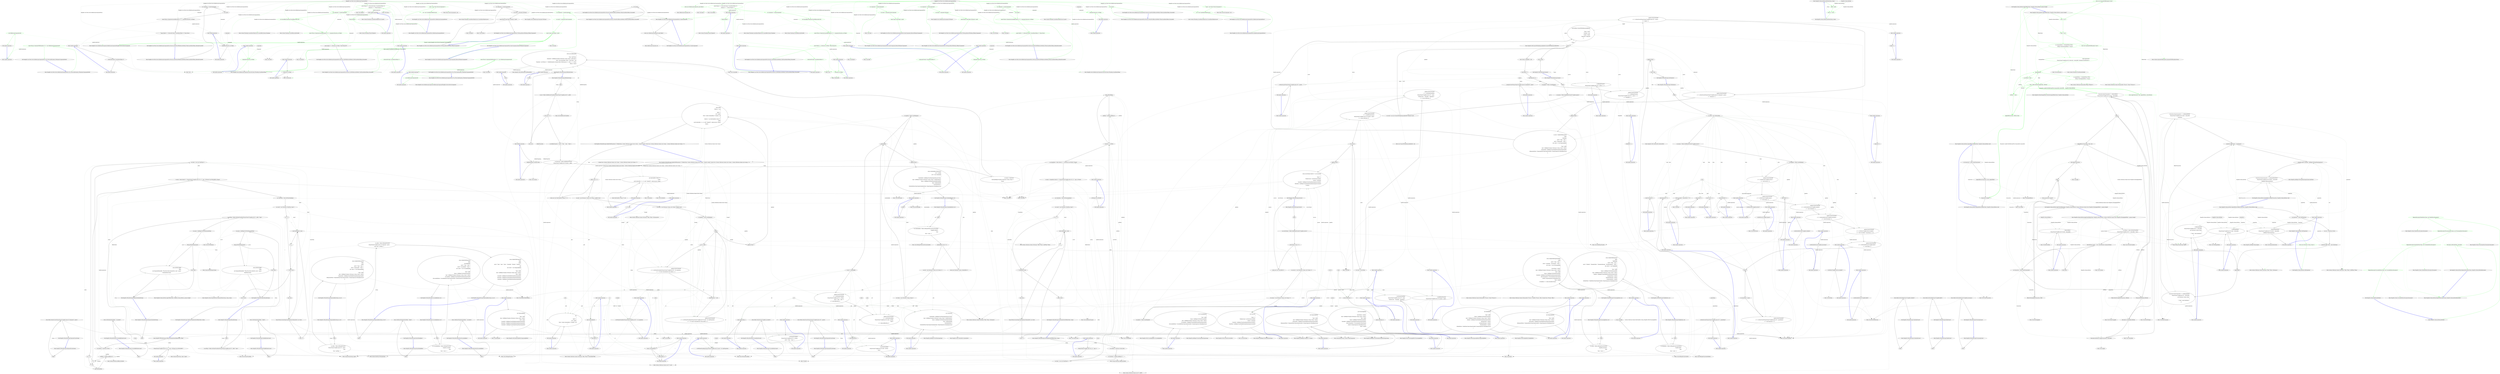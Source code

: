 digraph  {
d1 [label="_inner = new Mock<IServerComponent>()", span="15-15", cluster="Hangfire.Core.Tests.Server.InfiniteLoopComponentFacts.InfiniteLoopComponentFacts()", color=green, community=0];
d76 [label="Hangfire.Core.Tests.Server.InfiniteLoopComponentFacts", span=""];
d0 [label="Entry Hangfire.Core.Tests.Server.InfiniteLoopComponentFacts.InfiniteLoopComponentFacts()", span="13-13", cluster="Hangfire.Core.Tests.Server.InfiniteLoopComponentFacts.InfiniteLoopComponentFacts()"];
d2 [label="_cts = new CancellationTokenSource()", span="16-16", cluster="Hangfire.Core.Tests.Server.InfiniteLoopComponentFacts.InfiniteLoopComponentFacts()", color=green, community=0];
d4 [label="Entry Mock<IServerComponent>.cstr", span="", cluster="Mock<IServerComponent>.cstr"];
d3 [label="Exit Hangfire.Core.Tests.Server.InfiniteLoopComponentFacts.InfiniteLoopComponentFacts()", span="13-13", cluster="Hangfire.Core.Tests.Server.InfiniteLoopComponentFacts.InfiniteLoopComponentFacts()"];
d5 [label="Entry System.Threading.CancellationTokenSource.CancellationTokenSource()", span="0-0", cluster="System.Threading.CancellationTokenSource.CancellationTokenSource()"];
d7 [label="Assert.Throws<ArgumentNullException>(() => new InfiniteLoopComponent(null))", span="22-22", cluster="Hangfire.Core.Tests.Server.InfiniteLoopComponentFacts.Ctor_ThrowsAnException_WhenInnerComponentIsNull()", color=green, community=0];
d6 [label="Entry Hangfire.Core.Tests.Server.InfiniteLoopComponentFacts.Ctor_ThrowsAnException_WhenInnerComponentIsNull()", span="20-20", cluster="Hangfire.Core.Tests.Server.InfiniteLoopComponentFacts.Ctor_ThrowsAnException_WhenInnerComponentIsNull()"];
d8 [label="Exit Hangfire.Core.Tests.Server.InfiniteLoopComponentFacts.Ctor_ThrowsAnException_WhenInnerComponentIsNull()", span="20-20", cluster="Hangfire.Core.Tests.Server.InfiniteLoopComponentFacts.Ctor_ThrowsAnException_WhenInnerComponentIsNull()"];
d9 [label="Entry Unk.>", span="", cluster="Unk.>"];
d10 [label="Entry lambda expression", span="22-22", cluster="lambda expression"];
d11 [label="new InfiniteLoopComponent(null)", span="22-22", cluster="lambda expression", color=green, community=0];
d12 [label="Exit lambda expression", span="22-22", cluster="lambda expression"];
d13 [label="Entry Hangfire.Server.InfiniteLoopComponent.InfiniteLoopComponent(Hangfire.Server.IServerComponent)", span="24-24", cluster="Hangfire.Server.InfiniteLoopComponent.InfiniteLoopComponent(Hangfire.Server.IServerComponent)"];
d15 [label="var component = CreateComponent()", span="28-28", cluster="Hangfire.Core.Tests.Server.InfiniteLoopComponentFacts.InnerComponent_ReturnsTheInnerComponent()", color=green, community=0];
d14 [label="Entry Hangfire.Core.Tests.Server.InfiniteLoopComponentFacts.InnerComponent_ReturnsTheInnerComponent()", span="26-26", cluster="Hangfire.Core.Tests.Server.InfiniteLoopComponentFacts.InnerComponent_ReturnsTheInnerComponent()"];
d16 [label="var result = component.InnerComponent", span="29-29", cluster="Hangfire.Core.Tests.Server.InfiniteLoopComponentFacts.InnerComponent_ReturnsTheInnerComponent()", color=green, community=0];
d19 [label="Entry Hangfire.Core.Tests.Server.InfiniteLoopComponentFacts.CreateComponent()", span="78-78", cluster="Hangfire.Core.Tests.Server.InfiniteLoopComponentFacts.CreateComponent()"];
d17 [label="Assert.Same(_inner.Object, result)", span="30-30", cluster="Hangfire.Core.Tests.Server.InfiniteLoopComponentFacts.InnerComponent_ReturnsTheInnerComponent()", color=green, community=0];
d18 [label="Exit Hangfire.Core.Tests.Server.InfiniteLoopComponentFacts.InnerComponent_ReturnsTheInnerComponent()", span="26-26", cluster="Hangfire.Core.Tests.Server.InfiniteLoopComponentFacts.InnerComponent_ReturnsTheInnerComponent()"];
d20 [label="Entry Unk.Same", span="", cluster="Unk.Same"];
d45 [label="Entry Hangfire.Server.InfiniteLoopComponent.Execute(System.Threading.CancellationToken)", span="32-32", cluster="Hangfire.Server.InfiniteLoopComponent.Execute(System.Threading.CancellationToken)"];
d22 [label="_inner.Setup(x => x.Execute(It.IsAny<CancellationToken>()))\r\n                  .Callback(() => { Thread.Sleep(5); })", span="37-38", cluster="Hangfire.Core.Tests.Server.InfiniteLoopComponentFacts.Execute_CallsTheExecuteMethod_UntilCancellationToken_IsCanceled()", color=green, community=0];
d21 [label="Entry Hangfire.Core.Tests.Server.InfiniteLoopComponentFacts.Execute_CallsTheExecuteMethod_UntilCancellationToken_IsCanceled()", span="34-34", cluster="Hangfire.Core.Tests.Server.InfiniteLoopComponentFacts.Execute_CallsTheExecuteMethod_UntilCancellationToken_IsCanceled()"];
d23 [label="var component = CreateComponent()", span="40-40", cluster="Hangfire.Core.Tests.Server.InfiniteLoopComponentFacts.Execute_CallsTheExecuteMethod_UntilCancellationToken_IsCanceled()", color=green, community=0];
d28 [label="Entry Unk.Setup", span="", cluster="Unk.Setup"];
d29 [label="Entry Unk.Callback", span="", cluster="Unk.Callback"];
d34 [label="Entry lambda expression", span="37-37", cluster="lambda expression"];
d38 [label="Entry lambda expression", span="38-38", cluster="lambda expression"];
d24 [label="_cts.CancelAfter(TimeSpan.FromMilliseconds(100))", span="41-41", cluster="Hangfire.Core.Tests.Server.InfiniteLoopComponentFacts.Execute_CallsTheExecuteMethod_UntilCancellationToken_IsCanceled()", color=green, community=0];
d25 [label="Assert.Throws<OperationCanceledException>(() => component.Execute(_cts.Token))", span="44-44", cluster="Hangfire.Core.Tests.Server.InfiniteLoopComponentFacts.Execute_CallsTheExecuteMethod_UntilCancellationToken_IsCanceled()", color=green, community=0];
d43 [label="component.Execute(_cts.Token)", span="44-44", cluster="lambda expression", color=green, community=0];
d30 [label="Entry System.TimeSpan.FromMilliseconds(double)", span="0-0", cluster="System.TimeSpan.FromMilliseconds(double)"];
d31 [label="Entry System.Threading.CancellationTokenSource.CancelAfter(System.TimeSpan)", span="0-0", cluster="System.Threading.CancellationTokenSource.CancelAfter(System.TimeSpan)"];
d26 [label="_inner.Verify(x => x.Execute(_cts.Token), Times.AtLeast(5))", span="47-47", cluster="Hangfire.Core.Tests.Server.InfiniteLoopComponentFacts.Execute_CallsTheExecuteMethod_UntilCancellationToken_IsCanceled()"];
d42 [label="Entry lambda expression", span="44-44", cluster="lambda expression"];
d77 [label=component, span=""];
d44 [label="Exit lambda expression", span="44-44", cluster="lambda expression"];
d35 [label="x.Execute(It.IsAny<CancellationToken>())", span="37-37", cluster="lambda expression", color=green, community=0];
d36 [label="Exit lambda expression", span="37-37", cluster="lambda expression"];
d37 [label="Entry Unk.Execute", span="", cluster="Unk.Execute"];
d39 [label="Thread.Sleep(5)", span="38-38", cluster="lambda expression", color=green, community=0];
d40 [label="Exit lambda expression", span="38-38", cluster="lambda expression"];
d41 [label="Entry System.Threading.Thread.Sleep(int)", span="0-0", cluster="System.Threading.Thread.Sleep(int)"];
d47 [label="x.Execute(_cts.Token)", span="47-47", cluster="lambda expression"];
d50 [label="var component = CreateComponent()", span="54-54", cluster="Hangfire.Core.Tests.Server.InfiniteLoopComponentFacts.Execute_DoesNotCallTheExecuteMethod_WhenCancellationToken_IsAlreadyCanceled()"];
d51 [label="_cts.Cancel()", span="55-55", cluster="Hangfire.Core.Tests.Server.InfiniteLoopComponentFacts.Execute_DoesNotCallTheExecuteMethod_WhenCancellationToken_IsAlreadyCanceled()"];
d52 [label="Assert.Throws<OperationCanceledException>(() => component.Execute(_cts.Token))", span="58-58", cluster="Hangfire.Core.Tests.Server.InfiniteLoopComponentFacts.Execute_DoesNotCallTheExecuteMethod_WhenCancellationToken_IsAlreadyCanceled()"];
d57 [label="component.Execute(_cts.Token)", span="58-58", cluster="lambda expression"];
d53 [label="_inner.Verify(x => x.Execute(It.IsAny<CancellationToken>()), Times.Never)", span="61-61", cluster="Hangfire.Core.Tests.Server.InfiniteLoopComponentFacts.Execute_DoesNotCallTheExecuteMethod_WhenCancellationToken_IsAlreadyCanceled()"];
d63 [label="_cts.Cancel()", span="67-67", cluster="Hangfire.Core.Tests.Server.InfiniteLoopComponentFacts.Execute_DoesNotCallExecuteMethod_WhenCancellationToken_IsCanceled()"];
d66 [label="var component = CreateComponent()", span="73-73", cluster="Hangfire.Core.Tests.Server.InfiniteLoopComponentFacts.ToString_ReturnsTheName_OfInnerComponent()"];
d68 [label="Assert.Equal(_inner.Object.ToString(), result)", span="75-75", cluster="Hangfire.Core.Tests.Server.InfiniteLoopComponentFacts.ToString_ReturnsTheName_OfInnerComponent()"];
d73 [label="return new InfiniteLoopComponent(_inner.Object);", span="80-80", cluster="Hangfire.Core.Tests.Server.InfiniteLoopComponentFacts.CreateComponent()"];
d60 [label="x.Execute(It.IsAny<CancellationToken>())", span="61-61", cluster="lambda expression"];
d74 [label="Exit Hangfire.Core.Tests.Server.InfiniteLoopComponentFacts.CreateComponent()", span="78-78", cluster="Hangfire.Core.Tests.Server.InfiniteLoopComponentFacts.CreateComponent()"];
d27 [label="Exit Hangfire.Core.Tests.Server.InfiniteLoopComponentFacts.Execute_CallsTheExecuteMethod_UntilCancellationToken_IsCanceled()", span="34-34", cluster="Hangfire.Core.Tests.Server.InfiniteLoopComponentFacts.Execute_CallsTheExecuteMethod_UntilCancellationToken_IsCanceled()"];
d32 [label="Entry Unk.AtLeast", span="", cluster="Unk.AtLeast"];
d33 [label="Entry Unk.Verify", span="", cluster="Unk.Verify"];
d46 [label="Entry lambda expression", span="47-47", cluster="lambda expression"];
d48 [label="Exit lambda expression", span="47-47", cluster="lambda expression"];
d49 [label="Entry Hangfire.Core.Tests.Server.InfiniteLoopComponentFacts.Execute_DoesNotCallTheExecuteMethod_WhenCancellationToken_IsAlreadyCanceled()", span="51-51", cluster="Hangfire.Core.Tests.Server.InfiniteLoopComponentFacts.Execute_DoesNotCallTheExecuteMethod_WhenCancellationToken_IsAlreadyCanceled()"];
d55 [label="Entry System.Threading.CancellationTokenSource.Cancel()", span="0-0", cluster="System.Threading.CancellationTokenSource.Cancel()"];
d56 [label="Entry lambda expression", span="58-58", cluster="lambda expression"];
d78 [label=component, span=""];
d58 [label="Exit lambda expression", span="58-58", cluster="lambda expression"];
d54 [label="Exit Hangfire.Core.Tests.Server.InfiniteLoopComponentFacts.Execute_DoesNotCallTheExecuteMethod_WhenCancellationToken_IsAlreadyCanceled()", span="51-51", cluster="Hangfire.Core.Tests.Server.InfiniteLoopComponentFacts.Execute_DoesNotCallTheExecuteMethod_WhenCancellationToken_IsAlreadyCanceled()"];
d59 [label="Entry lambda expression", span="61-61", cluster="lambda expression"];
d62 [label="Entry Hangfire.Core.Tests.Server.InfiniteLoopComponentFacts.Execute_DoesNotCallExecuteMethod_WhenCancellationToken_IsCanceled()", span="65-65", cluster="Hangfire.Core.Tests.Server.InfiniteLoopComponentFacts.Execute_DoesNotCallExecuteMethod_WhenCancellationToken_IsCanceled()"];
d64 [label="Exit Hangfire.Core.Tests.Server.InfiniteLoopComponentFacts.Execute_DoesNotCallExecuteMethod_WhenCancellationToken_IsCanceled()", span="65-65", cluster="Hangfire.Core.Tests.Server.InfiniteLoopComponentFacts.Execute_DoesNotCallExecuteMethod_WhenCancellationToken_IsCanceled()"];
d65 [label="Entry Hangfire.Core.Tests.Server.InfiniteLoopComponentFacts.ToString_ReturnsTheName_OfInnerComponent()", span="71-71", cluster="Hangfire.Core.Tests.Server.InfiniteLoopComponentFacts.ToString_ReturnsTheName_OfInnerComponent()"];
d67 [label="var result = component.ToString()", span="74-74", cluster="Hangfire.Core.Tests.Server.InfiniteLoopComponentFacts.ToString_ReturnsTheName_OfInnerComponent()"];
d69 [label="Exit Hangfire.Core.Tests.Server.InfiniteLoopComponentFacts.ToString_ReturnsTheName_OfInnerComponent()", span="71-71", cluster="Hangfire.Core.Tests.Server.InfiniteLoopComponentFacts.ToString_ReturnsTheName_OfInnerComponent()"];
d71 [label="Entry Unk.ToString", span="", cluster="Unk.ToString"];
d72 [label="Entry Unk.Equal", span="", cluster="Unk.Equal"];
d75 [label="Entry InfiniteLoopComponent.cstr", span="", cluster="InfiniteLoopComponent.cstr"];
d61 [label="Exit lambda expression", span="61-61", cluster="lambda expression"];
d70 [label="Entry Hangfire.Server.InfiniteLoopComponent.ToString()", span="41-41", cluster="Hangfire.Server.InfiniteLoopComponent.ToString()"];
m0_73 [label="return new InfiniteLoopComponent(_inner.Object);", span="80-80", cluster="Hangfire.Core.Tests.Server.InfiniteLoopComponentFacts.CreateComponent()", color=green, community=0, file="InfiniteLoopComponentFacts.cs"];
m0_20 [label="Entry Unk.Same", span="", cluster="Unk.Same", file="InfiniteLoopComponentFacts.cs"];
m0_75 [label="Entry InfiniteLoopComponent.cstr", span="", cluster="InfiniteLoopComponent.cstr", file="InfiniteLoopComponentFacts.cs"];
m0_30 [label="Entry System.TimeSpan.FromMilliseconds(double)", span="0-0", cluster="System.TimeSpan.FromMilliseconds(double)", file="InfiniteLoopComponentFacts.cs"];
m0_14 [label="Entry Hangfire.Core.Tests.Server.InfiniteLoopComponentFacts.InnerComponent_ReturnsTheInnerComponent()", span="26-26", cluster="Hangfire.Core.Tests.Server.InfiniteLoopComponentFacts.InnerComponent_ReturnsTheInnerComponent()", file="InfiniteLoopComponentFacts.cs"];
m0_15 [label="var component = CreateComponent()", span="28-28", cluster="Hangfire.Core.Tests.Server.InfiniteLoopComponentFacts.InnerComponent_ReturnsTheInnerComponent()", color=green, community=0, file="InfiniteLoopComponentFacts.cs"];
m0_16 [label="var result = component.InnerComponent", span="29-29", cluster="Hangfire.Core.Tests.Server.InfiniteLoopComponentFacts.InnerComponent_ReturnsTheInnerComponent()", color=green, community=0, file="InfiniteLoopComponentFacts.cs"];
m0_17 [label="Assert.Same(_inner.Object, result)", span="30-30", cluster="Hangfire.Core.Tests.Server.InfiniteLoopComponentFacts.InnerComponent_ReturnsTheInnerComponent()", color=green, community=0, file="InfiniteLoopComponentFacts.cs"];
m0_18 [label="Exit Hangfire.Core.Tests.Server.InfiniteLoopComponentFacts.InnerComponent_ReturnsTheInnerComponent()", span="26-26", cluster="Hangfire.Core.Tests.Server.InfiniteLoopComponentFacts.InnerComponent_ReturnsTheInnerComponent()", file="InfiniteLoopComponentFacts.cs"];
m0_72 [label="Entry Unk.Equal", span="", cluster="Unk.Equal", file="InfiniteLoopComponentFacts.cs"];
m0_55 [label="Entry System.Threading.CancellationTokenSource.Cancel()", span="0-0", cluster="System.Threading.CancellationTokenSource.Cancel()", file="InfiniteLoopComponentFacts.cs"];
m0_41 [label="Entry System.Threading.Thread.Sleep(int)", span="0-0", cluster="System.Threading.Thread.Sleep(int)", file="InfiniteLoopComponentFacts.cs"];
m0_9 [label="Entry Unk.>", span="", cluster="Unk.>", file="InfiniteLoopComponentFacts.cs"];
m0_6 [label="Entry Hangfire.Core.Tests.Server.InfiniteLoopComponentFacts.Ctor_ThrowsAnException_WhenInnerComponentIsNull()", span="20-20", cluster="Hangfire.Core.Tests.Server.InfiniteLoopComponentFacts.Ctor_ThrowsAnException_WhenInnerComponentIsNull()", file="InfiniteLoopComponentFacts.cs"];
m0_7 [label="Assert.Throws<ArgumentNullException>(() => new InfiniteLoopComponent(null))", span="22-22", cluster="Hangfire.Core.Tests.Server.InfiniteLoopComponentFacts.Ctor_ThrowsAnException_WhenInnerComponentIsNull()", color=green, community=0, file="InfiniteLoopComponentFacts.cs"];
m0_8 [label="Exit Hangfire.Core.Tests.Server.InfiniteLoopComponentFacts.Ctor_ThrowsAnException_WhenInnerComponentIsNull()", span="20-20", cluster="Hangfire.Core.Tests.Server.InfiniteLoopComponentFacts.Ctor_ThrowsAnException_WhenInnerComponentIsNull()", file="InfiniteLoopComponentFacts.cs"];
m0_21 [label="Entry Hangfire.Core.Tests.Server.InfiniteLoopComponentFacts.Execute_CallsTheExecuteMethod_UntilCancellationToken_IsCanceled()", span="34-34", cluster="Hangfire.Core.Tests.Server.InfiniteLoopComponentFacts.Execute_CallsTheExecuteMethod_UntilCancellationToken_IsCanceled()", file="InfiniteLoopComponentFacts.cs"];
m0_22 [label="_inner.Setup(x => x.Execute(It.IsAny<CancellationToken>()))\r\n                  .Callback(() => { Thread.Sleep(5); })", span="37-38", cluster="Hangfire.Core.Tests.Server.InfiniteLoopComponentFacts.Execute_CallsTheExecuteMethod_UntilCancellationToken_IsCanceled()", color=green, community=1, file="InfiniteLoopComponentFacts.cs"];
m0_23 [label="var component = CreateComponent()", span="40-40", cluster="Hangfire.Core.Tests.Server.InfiniteLoopComponentFacts.Execute_CallsTheExecuteMethod_UntilCancellationToken_IsCanceled()", color=green, community=0, file="InfiniteLoopComponentFacts.cs"];
m0_24 [label="_cts.CancelAfter(TimeSpan.FromMilliseconds(100))", span="41-41", cluster="Hangfire.Core.Tests.Server.InfiniteLoopComponentFacts.Execute_CallsTheExecuteMethod_UntilCancellationToken_IsCanceled()", color=green, community=0, file="InfiniteLoopComponentFacts.cs"];
m0_25 [label="Assert.Throws<OperationCanceledException>(() => component.Execute(_cts.Token))", span="44-44", cluster="Hangfire.Core.Tests.Server.InfiniteLoopComponentFacts.Execute_CallsTheExecuteMethod_UntilCancellationToken_IsCanceled()", color=green, community=0, file="InfiniteLoopComponentFacts.cs"];
m0_26 [label="_inner.Verify(x => x.Execute(_cts.Token), Times.AtLeast(5))", span="47-47", cluster="Hangfire.Core.Tests.Server.InfiniteLoopComponentFacts.Execute_CallsTheExecuteMethod_UntilCancellationToken_IsCanceled()", color=green, community=0, file="InfiniteLoopComponentFacts.cs"];
m0_27 [label="Exit Hangfire.Core.Tests.Server.InfiniteLoopComponentFacts.Execute_CallsTheExecuteMethod_UntilCancellationToken_IsCanceled()", span="34-34", cluster="Hangfire.Core.Tests.Server.InfiniteLoopComponentFacts.Execute_CallsTheExecuteMethod_UntilCancellationToken_IsCanceled()", file="InfiniteLoopComponentFacts.cs"];
m0_45 [label="Entry Hangfire.Server.InfiniteLoopComponent.Execute(System.Threading.CancellationToken)", span="32-32", cluster="Hangfire.Server.InfiniteLoopComponent.Execute(System.Threading.CancellationToken)", file="InfiniteLoopComponentFacts.cs"];
m0_0 [label="Entry Hangfire.Core.Tests.Server.InfiniteLoopComponentFacts.InfiniteLoopComponentFacts()", span="13-13", cluster="Hangfire.Core.Tests.Server.InfiniteLoopComponentFacts.InfiniteLoopComponentFacts()", file="InfiniteLoopComponentFacts.cs"];
m0_1 [label="_inner = new Mock<IServerComponent>()", span="15-15", cluster="Hangfire.Core.Tests.Server.InfiniteLoopComponentFacts.InfiniteLoopComponentFacts()", color=green, community=0, file="InfiniteLoopComponentFacts.cs"];
m0_2 [label="_cts = new CancellationTokenSource()", span="16-16", cluster="Hangfire.Core.Tests.Server.InfiniteLoopComponentFacts.InfiniteLoopComponentFacts()", color=green, community=0, file="InfiniteLoopComponentFacts.cs"];
m0_3 [label="Exit Hangfire.Core.Tests.Server.InfiniteLoopComponentFacts.InfiniteLoopComponentFacts()", span="13-13", cluster="Hangfire.Core.Tests.Server.InfiniteLoopComponentFacts.InfiniteLoopComponentFacts()", file="InfiniteLoopComponentFacts.cs"];
m0_71 [label="Entry Unk.ToString", span="", cluster="Unk.ToString", file="InfiniteLoopComponentFacts.cs"];
m0_28 [label="Entry Unk.Setup", span="", cluster="Unk.Setup", file="InfiniteLoopComponentFacts.cs"];
m0_5 [label="Entry System.Threading.CancellationTokenSource.CancellationTokenSource()", span="0-0", cluster="System.Threading.CancellationTokenSource.CancellationTokenSource()", file="InfiniteLoopComponentFacts.cs"];
m0_4 [label="Entry Mock<IServerComponent>.cstr", span="", cluster="Mock<IServerComponent>.cstr", file="InfiniteLoopComponentFacts.cs"];
m0_59 [label="Entry lambda expression", span="61-61", cluster="lambda expression", file="InfiniteLoopComponentFacts.cs"];
m0_10 [label="Entry lambda expression", span="22-22", cluster="lambda expression", file="InfiniteLoopComponentFacts.cs"];
m0_11 [label="new InfiniteLoopComponent(null)", span="22-22", cluster="lambda expression", color=green, community=0, file="InfiniteLoopComponentFacts.cs"];
m0_12 [label="Exit lambda expression", span="22-22", cluster="lambda expression", file="InfiniteLoopComponentFacts.cs"];
m0_34 [label="Entry lambda expression", span="37-37", cluster="lambda expression", file="InfiniteLoopComponentFacts.cs"];
m0_38 [label="Entry lambda expression", span="38-38", cluster="lambda expression", file="InfiniteLoopComponentFacts.cs"];
m0_43 [label="component.Execute(_cts.Token)", span="44-44", cluster="lambda expression", color=green, community=0, file="InfiniteLoopComponentFacts.cs"];
m0_42 [label="Entry lambda expression", span="44-44", cluster="lambda expression", file="InfiniteLoopComponentFacts.cs"];
m0_44 [label="Exit lambda expression", span="44-44", cluster="lambda expression", file="InfiniteLoopComponentFacts.cs"];
m0_46 [label="Entry lambda expression", span="47-47", cluster="lambda expression", file="InfiniteLoopComponentFacts.cs"];
m0_35 [label="x.Execute(It.IsAny<CancellationToken>())", span="37-37", cluster="lambda expression", color=green, community=0, file="InfiniteLoopComponentFacts.cs"];
m0_36 [label="Exit lambda expression", span="37-37", cluster="lambda expression", file="InfiniteLoopComponentFacts.cs"];
m0_39 [label="Thread.Sleep(5)", span="38-38", cluster="lambda expression", color=green, community=0, file="InfiniteLoopComponentFacts.cs"];
m0_40 [label="Exit lambda expression", span="38-38", cluster="lambda expression", file="InfiniteLoopComponentFacts.cs"];
m0_47 [label="x.Execute(_cts.Token)", span="47-47", cluster="lambda expression", color=green, community=0, file="InfiniteLoopComponentFacts.cs"];
m0_48 [label="Exit lambda expression", span="47-47", cluster="lambda expression", file="InfiniteLoopComponentFacts.cs"];
m0_57 [label="component.Execute(_cts.Token)", span="58-58", cluster="lambda expression", color=green, community=0, file="InfiniteLoopComponentFacts.cs"];
m0_56 [label="Entry lambda expression", span="58-58", cluster="lambda expression", file="InfiniteLoopComponentFacts.cs"];
m0_58 [label="Exit lambda expression", span="58-58", cluster="lambda expression", file="InfiniteLoopComponentFacts.cs"];
m0_60 [label="x.Execute(It.IsAny<CancellationToken>())", span="61-61", cluster="lambda expression", color=green, community=0, file="InfiniteLoopComponentFacts.cs"];
m0_61 [label="Exit lambda expression", span="61-61", cluster="lambda expression", file="InfiniteLoopComponentFacts.cs"];
m0_65 [label="Entry Hangfire.Core.Tests.Server.InfiniteLoopComponentFacts.ToString_ReturnsTheName_OfInnerComponent()", span="71-71", cluster="Hangfire.Core.Tests.Server.InfiniteLoopComponentFacts.ToString_ReturnsTheName_OfInnerComponent()", file="InfiniteLoopComponentFacts.cs"];
m0_66 [label="var component = CreateComponent()", span="73-73", cluster="Hangfire.Core.Tests.Server.InfiniteLoopComponentFacts.ToString_ReturnsTheName_OfInnerComponent()", color=green, community=0, file="InfiniteLoopComponentFacts.cs"];
m0_67 [label="var result = component.ToString()", span="74-74", cluster="Hangfire.Core.Tests.Server.InfiniteLoopComponentFacts.ToString_ReturnsTheName_OfInnerComponent()", color=green, community=0, file="InfiniteLoopComponentFacts.cs"];
m0_68 [label="Assert.Equal(_inner.Object.ToString(), result)", span="75-75", cluster="Hangfire.Core.Tests.Server.InfiniteLoopComponentFacts.ToString_ReturnsTheName_OfInnerComponent()", color=green, community=0, file="InfiniteLoopComponentFacts.cs"];
m0_69 [label="Exit Hangfire.Core.Tests.Server.InfiniteLoopComponentFacts.ToString_ReturnsTheName_OfInnerComponent()", span="71-71", cluster="Hangfire.Core.Tests.Server.InfiniteLoopComponentFacts.ToString_ReturnsTheName_OfInnerComponent()", file="InfiniteLoopComponentFacts.cs"];
m0_49 [label="Entry Hangfire.Core.Tests.Server.InfiniteLoopComponentFacts.Execute_DoesNotCallTheExecuteMethod_WhenCancellationToken_IsAlreadyCanceled()", span="51-51", cluster="Hangfire.Core.Tests.Server.InfiniteLoopComponentFacts.Execute_DoesNotCallTheExecuteMethod_WhenCancellationToken_IsAlreadyCanceled()", file="InfiniteLoopComponentFacts.cs"];
m0_50 [label="var component = CreateComponent()", span="54-54", cluster="Hangfire.Core.Tests.Server.InfiniteLoopComponentFacts.Execute_DoesNotCallTheExecuteMethod_WhenCancellationToken_IsAlreadyCanceled()", color=green, community=0, file="InfiniteLoopComponentFacts.cs"];
m0_51 [label="_cts.Cancel()", span="55-55", cluster="Hangfire.Core.Tests.Server.InfiniteLoopComponentFacts.Execute_DoesNotCallTheExecuteMethod_WhenCancellationToken_IsAlreadyCanceled()", color=green, community=0, file="InfiniteLoopComponentFacts.cs"];
m0_52 [label="Assert.Throws<OperationCanceledException>(() => component.Execute(_cts.Token))", span="58-58", cluster="Hangfire.Core.Tests.Server.InfiniteLoopComponentFacts.Execute_DoesNotCallTheExecuteMethod_WhenCancellationToken_IsAlreadyCanceled()", color=green, community=0, file="InfiniteLoopComponentFacts.cs"];
m0_53 [label="_inner.Verify(x => x.Execute(It.IsAny<CancellationToken>()), Times.Never)", span="61-61", cluster="Hangfire.Core.Tests.Server.InfiniteLoopComponentFacts.Execute_DoesNotCallTheExecuteMethod_WhenCancellationToken_IsAlreadyCanceled()", color=green, community=0, file="InfiniteLoopComponentFacts.cs"];
m0_54 [label="Exit Hangfire.Core.Tests.Server.InfiniteLoopComponentFacts.Execute_DoesNotCallTheExecuteMethod_WhenCancellationToken_IsAlreadyCanceled()", span="51-51", cluster="Hangfire.Core.Tests.Server.InfiniteLoopComponentFacts.Execute_DoesNotCallTheExecuteMethod_WhenCancellationToken_IsAlreadyCanceled()", file="InfiniteLoopComponentFacts.cs"];
m0_31 [label="Entry System.Threading.CancellationTokenSource.CancelAfter(System.TimeSpan)", span="0-0", cluster="System.Threading.CancellationTokenSource.CancelAfter(System.TimeSpan)", file="InfiniteLoopComponentFacts.cs"];
m0_32 [label="Entry Unk.AtLeast", span="", cluster="Unk.AtLeast", file="InfiniteLoopComponentFacts.cs"];
m0_62 [label="Entry Hangfire.Core.Tests.Server.InfiniteLoopComponentFacts.Execute_DoesNotCallExecuteMethod_WhenCancellationToken_IsCanceled()", span="65-65", cluster="Hangfire.Core.Tests.Server.InfiniteLoopComponentFacts.Execute_DoesNotCallExecuteMethod_WhenCancellationToken_IsCanceled()", file="InfiniteLoopComponentFacts.cs"];
m0_63 [label="_cts.Cancel()", span="67-67", cluster="Hangfire.Core.Tests.Server.InfiniteLoopComponentFacts.Execute_DoesNotCallExecuteMethod_WhenCancellationToken_IsCanceled()", color=green, community=0, file="InfiniteLoopComponentFacts.cs"];
m0_64 [label="Exit Hangfire.Core.Tests.Server.InfiniteLoopComponentFacts.Execute_DoesNotCallExecuteMethod_WhenCancellationToken_IsCanceled()", span="65-65", cluster="Hangfire.Core.Tests.Server.InfiniteLoopComponentFacts.Execute_DoesNotCallExecuteMethod_WhenCancellationToken_IsCanceled()", file="InfiniteLoopComponentFacts.cs"];
m0_37 [label="Entry Unk.Execute", span="", cluster="Unk.Execute", file="InfiniteLoopComponentFacts.cs"];
m0_70 [label="Entry Hangfire.Server.InfiniteLoopComponent.ToString()", span="41-41", cluster="Hangfire.Server.InfiniteLoopComponent.ToString()", file="InfiniteLoopComponentFacts.cs"];
m0_29 [label="Entry Unk.Callback", span="", cluster="Unk.Callback", file="InfiniteLoopComponentFacts.cs"];
m0_13 [label="Entry Hangfire.Server.InfiniteLoopComponent.InfiniteLoopComponent(Hangfire.Server.IServerComponent)", span="24-24", cluster="Hangfire.Server.InfiniteLoopComponent.InfiniteLoopComponent(Hangfire.Server.IServerComponent)", file="InfiniteLoopComponentFacts.cs"];
m0_33 [label="Entry Unk.Verify", span="", cluster="Unk.Verify", file="InfiniteLoopComponentFacts.cs"];
m0_76 [label="Hangfire.Core.Tests.Server.InfiniteLoopComponentFacts", span="", file="InfiniteLoopComponentFacts.cs"];
m0_77 [label=component, span="", file="InfiniteLoopComponentFacts.cs"];
m0_78 [label=component, span="", file="InfiniteLoopComponentFacts.cs"];
m1_0 [label="Entry HangFire.States.JobState.JobState(string, string)", span="10-10", cluster="HangFire.States.JobState.JobState(string, string)", file="ServerComponentExtensions.cs"];
m1_1 [label="JobId = jobId", span="12-12", cluster="HangFire.States.JobState.JobState(string, string)", color=green, community=0, file="ServerComponentExtensions.cs"];
m1_2 [label="Reason = reason", span="13-13", cluster="HangFire.States.JobState.JobState(string, string)", color=green, community=0, file="ServerComponentExtensions.cs"];
m1_3 [label="Exit HangFire.States.JobState.JobState(string, string)", span="10-10", cluster="HangFire.States.JobState.JobState(string, string)", file="ServerComponentExtensions.cs"];
m1_39 [label="Entry System.ArgumentNullException.ArgumentNullException(string)", span="0-0", cluster="System.ArgumentNullException.ArgumentNullException(string)", file="ServerComponentExtensions.cs"];
m1_47 [label="Entry HangFire.States.JobState.ApplyState(IRedisClient, HangFire.States.JobState, System.Collections.Generic.IList<HangFire.IStateAppliedFilter>, params string[])", span="77-77", cluster="HangFire.States.JobState.ApplyState(IRedisClient, HangFire.States.JobState, System.Collections.Generic.IList<HangFire.IStateAppliedFilter>, params string[])", file="ServerComponentExtensions.cs"];
m1_55 [label="transaction.QueueCommand(x => x.RemoveEntry(\r\n                        String.Format(''hangfire:job:{0}:state'', state.JobId)))", span="99-100", cluster="HangFire.States.JobState.ApplyState(IRedisClient, HangFire.States.JobState, System.Collections.Generic.IList<HangFire.IStateAppliedFilter>, params string[])", file="ServerComponentExtensions.cs"];
m1_48 [label="var oldState = redis.GetValueFromHash(\r\n                String.Format(''hangfire:job:{0}'', state.JobId), ''State'')", span="82-83", cluster="HangFire.States.JobState.ApplyState(IRedisClient, HangFire.States.JobState, System.Collections.Generic.IList<HangFire.IStateAppliedFilter>, params string[])", file="ServerComponentExtensions.cs"];
m1_51 [label="var transaction = redis.CreateTransaction()", span="90-90", cluster="HangFire.States.JobState.ApplyState(IRedisClient, HangFire.States.JobState, System.Collections.Generic.IList<HangFire.IStateAppliedFilter>, params string[])", file="ServerComponentExtensions.cs"];
m1_54 [label="Descriptors[oldState].Unapply(transaction, state.JobId)", span="96-96", cluster="HangFire.States.JobState.ApplyState(IRedisClient, HangFire.States.JobState, System.Collections.Generic.IList<HangFire.IStateAppliedFilter>, params string[])", file="ServerComponentExtensions.cs"];
m1_53 [label="Descriptors.ContainsKey(oldState)", span="94-94", cluster="HangFire.States.JobState.ApplyState(IRedisClient, HangFire.States.JobState, System.Collections.Generic.IList<HangFire.IStateAppliedFilter>, params string[])", file="ServerComponentExtensions.cs"];
m1_56 [label=filters, span="102-102", cluster="HangFire.States.JobState.ApplyState(IRedisClient, HangFire.States.JobState, System.Collections.Generic.IList<HangFire.IStateAppliedFilter>, params string[])", file="ServerComponentExtensions.cs"];
m1_49 [label="allowedStates.Length > 0 && !allowedStates.Contains(oldState)", span="85-85", cluster="HangFire.States.JobState.ApplyState(IRedisClient, HangFire.States.JobState, System.Collections.Generic.IList<HangFire.IStateAppliedFilter>, params string[])", file="ServerComponentExtensions.cs"];
m1_58 [label="AppendHistory(transaction, state, true)", span="108-108", cluster="HangFire.States.JobState.ApplyState(IRedisClient, HangFire.States.JobState, System.Collections.Generic.IList<HangFire.IStateAppliedFilter>, params string[])", file="ServerComponentExtensions.cs"];
m1_59 [label="state.Apply(transaction)", span="110-110", cluster="HangFire.States.JobState.ApplyState(IRedisClient, HangFire.States.JobState, System.Collections.Generic.IList<HangFire.IStateAppliedFilter>, params string[])", file="ServerComponentExtensions.cs"];
m1_60 [label=filters, span="112-112", cluster="HangFire.States.JobState.ApplyState(IRedisClient, HangFire.States.JobState, System.Collections.Generic.IList<HangFire.IStateAppliedFilter>, params string[])", file="ServerComponentExtensions.cs"];
m1_61 [label="filter.OnStateApplied(transaction, state)", span="114-114", cluster="HangFire.States.JobState.ApplyState(IRedisClient, HangFire.States.JobState, System.Collections.Generic.IList<HangFire.IStateAppliedFilter>, params string[])", file="ServerComponentExtensions.cs"];
m1_52 [label="!String.IsNullOrEmpty(oldState)", span="92-92", cluster="HangFire.States.JobState.ApplyState(IRedisClient, HangFire.States.JobState, System.Collections.Generic.IList<HangFire.IStateAppliedFilter>, params string[])", file="ServerComponentExtensions.cs"];
m1_57 [label="filter.OnStateUnapplied(transaction, oldState)", span="104-104", cluster="HangFire.States.JobState.ApplyState(IRedisClient, HangFire.States.JobState, System.Collections.Generic.IList<HangFire.IStateAppliedFilter>, params string[])", file="ServerComponentExtensions.cs"];
m1_62 [label="return transaction.Commit();", span="117-117", cluster="HangFire.States.JobState.ApplyState(IRedisClient, HangFire.States.JobState, System.Collections.Generic.IList<HangFire.IStateAppliedFilter>, params string[])", file="ServerComponentExtensions.cs"];
m1_50 [label="return false;", span="87-87", cluster="HangFire.States.JobState.ApplyState(IRedisClient, HangFire.States.JobState, System.Collections.Generic.IList<HangFire.IStateAppliedFilter>, params string[])", file="ServerComponentExtensions.cs"];
m1_63 [label="Exit HangFire.States.JobState.ApplyState(IRedisClient, HangFire.States.JobState, System.Collections.Generic.IList<HangFire.IStateAppliedFilter>, params string[])", span="77-77", cluster="HangFire.States.JobState.ApplyState(IRedisClient, HangFire.States.JobState, System.Collections.Generic.IList<HangFire.IStateAppliedFilter>, params string[])", file="ServerComponentExtensions.cs"];
m1_107 [label="Entry Unk.EnqueueItemOnList", span="", cluster="Unk.EnqueueItemOnList", file="ServerComponentExtensions.cs"];
m1_99 [label="Entry Unk.SetRangeInHash", span="", cluster="Unk.SetRangeInHash", file="ServerComponentExtensions.cs"];
m1_43 [label="Entry System.TimeSpan.FromMinutes(double)", span="0-0", cluster="System.TimeSpan.FromMinutes(double)", file="ServerComponentExtensions.cs"];
m1_73 [label="Entry Unk.Apply", span="", cluster="Unk.Apply", file="ServerComponentExtensions.cs"];
m1_42 [label="Entry string.Format(string, object)", span="0-0", cluster="string.Format(string, object)", file="ServerComponentExtensions.cs"];
m1_106 [label="Entry HangFire.JobHelper.ToJson(object)", span="32-32", cluster="HangFire.JobHelper.ToJson(object)", file="ServerComponentExtensions.cs"];
m1_95 [label="Entry HangFire.JobHelper.ToStringTimestamp(System.DateTime)", span="55-55", cluster="HangFire.JobHelper.ToStringTimestamp(System.DateTime)", file="ServerComponentExtensions.cs"];
m1_79 [label="Entry Unk.RemoveEntry", span="", cluster="Unk.RemoveEntry", file="ServerComponentExtensions.cs"];
m1_71 [label="Entry Unk.OnStateUnapplied", span="", cluster="Unk.OnStateUnapplied", file="ServerComponentExtensions.cs"];
m1_18 [label="Entry HangFire.States.ProcessingState.Descriptor.Descriptor()", span="37-37", cluster="HangFire.States.ProcessingState.Descriptor.Descriptor()", file="ServerComponentExtensions.cs"];
m1_19 [label="Entry HangFire.States.ScheduledState.Descriptor.Descriptor()", span="39-39", cluster="HangFire.States.ScheduledState.Descriptor.Descriptor()", file="ServerComponentExtensions.cs"];
m1_74 [label="Entry Unk.OnStateApplied", span="", cluster="Unk.OnStateApplied", file="ServerComponentExtensions.cs"];
m1_9 [label="Entry System.Collections.Generic.Dictionary<TKey, TValue>.Dictionary()", span="0-0", cluster="System.Collections.Generic.Dictionary<TKey, TValue>.Dictionary()", file="ServerComponentExtensions.cs"];
m1_16 [label="Entry HangFire.States.FailedState.Descriptor.Descriptor()", span="41-41", cluster="HangFire.States.FailedState.Descriptor.Descriptor()", file="ServerComponentExtensions.cs"];
m1_17 [label="Entry HangFire.States.JobState.RegisterDescriptor(string, HangFire.States.JobStateDescriptor)", span="41-41", cluster="HangFire.States.JobState.RegisterDescriptor(string, HangFire.States.JobStateDescriptor)", file="ServerComponentExtensions.cs"];
m1_21 [label="Descriptors.Add(stateName, descriptor)", span="44-44", cluster="HangFire.States.JobState.RegisterDescriptor(string, HangFire.States.JobStateDescriptor)", color=green, community=0, file="ServerComponentExtensions.cs"];
m1_22 [label="Exit HangFire.States.JobState.RegisterDescriptor(string, HangFire.States.JobStateDescriptor)", span="41-41", cluster="HangFire.States.JobState.RegisterDescriptor(string, HangFire.States.JobStateDescriptor)", file="ServerComponentExtensions.cs"];
m1_41 [label="Entry System.Collections.Generic.IEnumerable<TSource>.ToList<TSource>()", span="0-0", cluster="System.Collections.Generic.IEnumerable<TSource>.ToList<TSource>()", file="ServerComponentExtensions.cs"];
m1_69 [label="Entry Unk.Unapply", span="", cluster="Unk.Unapply", file="ServerComponentExtensions.cs"];
m1_40 [label="Entry System.Collections.IEnumerable.OfType<TResult>()", span="0-0", cluster="System.Collections.IEnumerable.OfType<TResult>()", file="ServerComponentExtensions.cs"];
m1_103 [label="Entry lambda expression", span="156-158", cluster="lambda expression", file="ServerComponentExtensions.cs"];
m1_97 [label="x.SetRangeInHash(\r\n                    String.Format(''hangfire:job:{0}'', state.JobId),\r\n                    new Dictionary<string, string>\r\n                        {\r\n                            { ''State'', state.StateName },\r\n                        })", span="141-146", cluster="lambda expression", file="ServerComponentExtensions.cs"];
m1_77 [label="x.RemoveEntry(\r\n                        String.Format(''hangfire:job:{0}:state'', state.JobId))", span="99-100", cluster="lambda expression", file="ServerComponentExtensions.cs"];
m1_101 [label="x.SetRangeInHash(\r\n                    String.Format(''hangfire:job:{0}:state'', state.JobId),\r\n                    properties)", span="148-150", cluster="lambda expression", file="ServerComponentExtensions.cs"];
m1_104 [label="x.EnqueueItemOnList(\r\n                String.Format(''hangfire:job:{0}:history'', state.JobId),\r\n                JobHelper.ToJson(properties))", span="156-158", cluster="lambda expression", file="ServerComponentExtensions.cs"];
m1_76 [label="Entry lambda expression", span="99-100", cluster="lambda expression", file="ServerComponentExtensions.cs"];
m1_96 [label="Entry lambda expression", span="141-146", cluster="lambda expression", file="ServerComponentExtensions.cs"];
m1_98 [label="Exit lambda expression", span="141-146", cluster="lambda expression", file="ServerComponentExtensions.cs"];
m1_78 [label="Exit lambda expression", span="99-100", cluster="lambda expression", file="ServerComponentExtensions.cs"];
m1_100 [label="Entry lambda expression", span="148-150", cluster="lambda expression", file="ServerComponentExtensions.cs"];
m1_102 [label="Exit lambda expression", span="148-150", cluster="lambda expression", file="ServerComponentExtensions.cs"];
m1_105 [label="Exit lambda expression", span="156-158", cluster="lambda expression", file="ServerComponentExtensions.cs"];
m1_10 [label="Entry HangFire.States.JobState.JobState()", span="33-33", cluster="HangFire.States.JobState.JobState()", file="ServerComponentExtensions.cs"];
m1_11 [label="RegisterDescriptor(FailedState.Name, new FailedState.Descriptor())", span="35-35", cluster="HangFire.States.JobState.JobState()", color=green, community=0, file="ServerComponentExtensions.cs"];
m1_12 [label="RegisterDescriptor(ProcessingState.Name, new ProcessingState.Descriptor())", span="36-36", cluster="HangFire.States.JobState.JobState()", color=green, community=0, file="ServerComponentExtensions.cs"];
m1_13 [label="RegisterDescriptor(ScheduledState.Name, new ScheduledState.Descriptor())", span="37-37", cluster="HangFire.States.JobState.JobState()", color=green, community=0, file="ServerComponentExtensions.cs"];
m1_14 [label="RegisterDescriptor(SucceededState.Name, new SucceededState.Descriptor())", span="38-38", cluster="HangFire.States.JobState.JobState()", color=green, community=0, file="ServerComponentExtensions.cs"];
m1_15 [label="Exit HangFire.States.JobState.JobState()", span="33-33", cluster="HangFire.States.JobState.JobState()", file="ServerComponentExtensions.cs"];
m1_65 [label="Entry Unk.Contains", span="", cluster="Unk.Contains", file="ServerComponentExtensions.cs"];
m1_24 [label="Entry HangFire.States.JobState.Apply(IRedisClient, HangFire.States.JobState, params string[])", span="47-47", cluster="HangFire.States.JobState.Apply(IRedisClient, HangFire.States.JobState, params string[])", file="ServerComponentExtensions.cs"];
m1_25 [label="redis == null", span="50-50", cluster="HangFire.States.JobState.Apply(IRedisClient, HangFire.States.JobState, params string[])", color=green, community=0, file="ServerComponentExtensions.cs"];
m1_26 [label="throw new ArgumentNullException(''redis'');", span="50-50", cluster="HangFire.States.JobState.Apply(IRedisClient, HangFire.States.JobState, params string[])", color=green, community=0, file="ServerComponentExtensions.cs"];
m1_27 [label="state == null", span="51-51", cluster="HangFire.States.JobState.Apply(IRedisClient, HangFire.States.JobState, params string[])", color=green, community=0, file="ServerComponentExtensions.cs"];
m1_28 [label="throw new ArgumentNullException(''state'');", span="51-51", cluster="HangFire.States.JobState.Apply(IRedisClient, HangFire.States.JobState, params string[])", color=green, community=0, file="ServerComponentExtensions.cs"];
m1_29 [label="var changingFilters = GlobalJobFilters.Filters\r\n                .OfType<IStateChangedFilter>().ToList()", span="53-54", cluster="HangFire.States.JobState.Apply(IRedisClient, HangFire.States.JobState, params string[])", color=green, community=0, file="ServerComponentExtensions.cs"];
m1_30 [label="redis.AcquireLock(\r\n                String.Format(''hangfire:job:{0}:state-lock'', state.JobId), TimeSpan.FromMinutes(1))", span="56-57", cluster="HangFire.States.JobState.Apply(IRedisClient, HangFire.States.JobState, params string[])", color=green, community=0, file="ServerComponentExtensions.cs"];
m1_31 [label=changingFilters, span="59-59", cluster="HangFire.States.JobState.Apply(IRedisClient, HangFire.States.JobState, params string[])", color=green, community=0, file="ServerComponentExtensions.cs"];
m1_32 [label="var oldState = state", span="61-61", cluster="HangFire.States.JobState.Apply(IRedisClient, HangFire.States.JobState, params string[])", color=green, community=0, file="ServerComponentExtensions.cs"];
m1_33 [label="state = filter.OnStateChanged(redis, oldState)", span="62-62", cluster="HangFire.States.JobState.Apply(IRedisClient, HangFire.States.JobState, params string[])", color=green, community=0, file="ServerComponentExtensions.cs"];
m1_34 [label="oldState != state", span="64-64", cluster="HangFire.States.JobState.Apply(IRedisClient, HangFire.States.JobState, params string[])", color=green, community=0, file="ServerComponentExtensions.cs"];
m1_35 [label="AppendHistory(redis, oldState, false)", span="66-66", cluster="HangFire.States.JobState.Apply(IRedisClient, HangFire.States.JobState, params string[])", color=green, community=0, file="ServerComponentExtensions.cs"];
m1_37 [label="return ApplyState(redis, state, appliedFilters, allowedStates);", span="73-73", cluster="HangFire.States.JobState.Apply(IRedisClient, HangFire.States.JobState, params string[])", color=green, community=0, file="ServerComponentExtensions.cs"];
m1_36 [label="var appliedFilters = GlobalJobFilters.Filters\r\n                    .OfType<IStateAppliedFilter>().ToList()", span="70-71", cluster="HangFire.States.JobState.Apply(IRedisClient, HangFire.States.JobState, params string[])", color=green, community=0, file="ServerComponentExtensions.cs"];
m1_38 [label="Exit HangFire.States.JobState.Apply(IRedisClient, HangFire.States.JobState, params string[])", span="47-47", cluster="HangFire.States.JobState.Apply(IRedisClient, HangFire.States.JobState, params string[])", file="ServerComponentExtensions.cs"];
m1_46 [label="Entry HangFire.States.JobState.AppendHistory(IRedisClient, HangFire.States.JobState, bool)", span="121-121", cluster="HangFire.States.JobState.AppendHistory(IRedisClient, HangFire.States.JobState, bool)", file="ServerComponentExtensions.cs"];
m1_82 [label="transaction.Commit()", span="127-127", cluster="HangFire.States.JobState.AppendHistory(IRedisClient, HangFire.States.JobState, bool)", file="ServerComponentExtensions.cs"];
m1_80 [label="var transaction = redis.CreateTransaction()", span="124-124", cluster="HangFire.States.JobState.AppendHistory(IRedisClient, HangFire.States.JobState, bool)", file="ServerComponentExtensions.cs"];
m1_81 [label="AppendHistory(transaction, state, appendToJob)", span="126-126", cluster="HangFire.States.JobState.AppendHistory(IRedisClient, HangFire.States.JobState, bool)", file="ServerComponentExtensions.cs"];
m1_83 [label="Exit HangFire.States.JobState.AppendHistory(IRedisClient, HangFire.States.JobState, bool)", span="121-121", cluster="HangFire.States.JobState.AppendHistory(IRedisClient, HangFire.States.JobState, bool)", file="ServerComponentExtensions.cs"];
m1_75 [label="Entry Unk.Commit", span="", cluster="Unk.Commit", file="ServerComponentExtensions.cs"];
m1_64 [label="Entry Unk.GetValueFromHash", span="", cluster="Unk.GetValueFromHash", file="ServerComponentExtensions.cs"];
m1_45 [label="Entry HangFire.IStateChangedFilter.OnStateChanged(IRedisClient, HangFire.States.JobState)", span="8-8", cluster="HangFire.IStateChangedFilter.OnStateChanged(IRedisClient, HangFire.States.JobState)", file="ServerComponentExtensions.cs"];
m1_67 [label="Entry Unk.IsNullOrEmpty", span="", cluster="Unk.IsNullOrEmpty", file="ServerComponentExtensions.cs"];
m1_20 [label="Entry HangFire.States.SucceededState.Descriptor.Descriptor()", span="49-49", cluster="HangFire.States.SucceededState.Descriptor.Descriptor()", file="ServerComponentExtensions.cs"];
m1_70 [label="Entry Unk.QueueCommand", span="", cluster="Unk.QueueCommand", file="ServerComponentExtensions.cs"];
m1_23 [label="Entry System.Collections.Generic.IDictionary<TKey, TValue>.Add(TKey, TValue)", span="0-0", cluster="System.Collections.Generic.IDictionary<TKey, TValue>.Add(TKey, TValue)", file="ServerComponentExtensions.cs"];
m1_72 [label="Entry Unk.AppendHistory", span="", cluster="Unk.AppendHistory", file="ServerComponentExtensions.cs"];
m1_84 [label="Entry HangFire.States.JobState.AppendHistory(IRedisTransaction, HangFire.States.JobState, bool)", span="131-131", cluster="HangFire.States.JobState.AppendHistory(IRedisTransaction, HangFire.States.JobState, bool)", file="ServerComponentExtensions.cs"];
m1_85 [label="var properties = state.GetProperties()", span="134-134", cluster="HangFire.States.JobState.AppendHistory(IRedisTransaction, HangFire.States.JobState, bool)", file="ServerComponentExtensions.cs"];
m1_87 [label="properties.Add(''State'', state.StateName)", span="137-137", cluster="HangFire.States.JobState.AppendHistory(IRedisTransaction, HangFire.States.JobState, bool)", file="ServerComponentExtensions.cs"];
m1_91 [label="properties.Add(''Reason'', state.Reason)", span="153-153", cluster="HangFire.States.JobState.AppendHistory(IRedisTransaction, HangFire.States.JobState, bool)", file="ServerComponentExtensions.cs"];
m1_92 [label="properties.Add(''CreatedAt'', JobHelper.ToStringTimestamp(now))", span="154-154", cluster="HangFire.States.JobState.AppendHistory(IRedisTransaction, HangFire.States.JobState, bool)", file="ServerComponentExtensions.cs"];
m1_86 [label="var now = DateTime.UtcNow", span="135-135", cluster="HangFire.States.JobState.AppendHistory(IRedisTransaction, HangFire.States.JobState, bool)", file="ServerComponentExtensions.cs"];
m1_90 [label="transaction.QueueCommand(x => x.SetRangeInHash(\r\n                    String.Format(''hangfire:job:{0}:state'', state.JobId),\r\n                    properties))", span="148-150", cluster="HangFire.States.JobState.AppendHistory(IRedisTransaction, HangFire.States.JobState, bool)", file="ServerComponentExtensions.cs"];
m1_93 [label="transaction.QueueCommand(x => x.EnqueueItemOnList(\r\n                String.Format(''hangfire:job:{0}:history'', state.JobId),\r\n                JobHelper.ToJson(properties)))", span="156-158", cluster="HangFire.States.JobState.AppendHistory(IRedisTransaction, HangFire.States.JobState, bool)", file="ServerComponentExtensions.cs"];
m1_88 [label=appendToJob, span="139-139", cluster="HangFire.States.JobState.AppendHistory(IRedisTransaction, HangFire.States.JobState, bool)", file="ServerComponentExtensions.cs"];
m1_89 [label="transaction.QueueCommand(x => x.SetRangeInHash(\r\n                    String.Format(''hangfire:job:{0}'', state.JobId),\r\n                    new Dictionary<string, string>\r\n                        {\r\n                            { ''State'', state.StateName },\r\n                        }))", span="141-146", cluster="HangFire.States.JobState.AppendHistory(IRedisTransaction, HangFire.States.JobState, bool)", file="ServerComponentExtensions.cs"];
m1_94 [label="Exit HangFire.States.JobState.AppendHistory(IRedisTransaction, HangFire.States.JobState, bool)", span="131-131", cluster="HangFire.States.JobState.AppendHistory(IRedisTransaction, HangFire.States.JobState, bool)", file="ServerComponentExtensions.cs"];
m1_44 [label="Entry Unk.AcquireLock", span="", cluster="Unk.AcquireLock", file="ServerComponentExtensions.cs"];
m1_66 [label="Entry Unk.CreateTransaction", span="", cluster="Unk.CreateTransaction", file="ServerComponentExtensions.cs"];
m1_68 [label="Entry Unk.ContainsKey", span="", cluster="Unk.ContainsKey", file="ServerComponentExtensions.cs"];
m1_6 [label="Entry HangFire.States.JobState.GetProperties()", span="24-24", cluster="HangFire.States.JobState.GetProperties()", file="ServerComponentExtensions.cs"];
m1_7 [label="return new Dictionary<string, string>();", span="26-26", cluster="HangFire.States.JobState.GetProperties()", color=green, community=0, file="ServerComponentExtensions.cs"];
m1_8 [label="Exit HangFire.States.JobState.GetProperties()", span="24-24", cluster="HangFire.States.JobState.GetProperties()", file="ServerComponentExtensions.cs"];
m1_108 [label="HangFire.States.JobState", span="", file="ServerComponentExtensions.cs"];
m1_110 [label="HangFire.States.JobState", span="", file="ServerComponentExtensions.cs"];
m1_109 [label="HangFire.States.JobState", span="", file="ServerComponentExtensions.cs"];
m1_111 [label=properties, span="", file="ServerComponentExtensions.cs"];
m3_36 [label="Entry HangFire.JobHelper.FromJson<T>(string)", span="37-37", cluster="HangFire.JobHelper.FromJson<T>(string)", file="Worker.cs"];
m3_113 [label="Entry System.Collections.Generic.List<T>.List()", span="0-0", cluster="System.Collections.Generic.List<T>.List()", file="Worker.cs"];
m3_291 [label="Entry Unk.TryParse", span="", cluster="Unk.TryParse", file="Worker.cs"];
m3_30 [label="Entry System.Collections.Generic.IEnumerable<TSource>.OrderBy<TSource, TKey>(System.Func<TSource, TKey>)", span="0-0", cluster="System.Collections.Generic.IEnumerable<TSource>.OrderBy<TSource, TKey>(System.Func<TSource, TKey>)", file="Worker.cs"];
m3_133 [label="Entry int.Parse(string)", span="0-0", cluster="int.Parse(string)", file="Worker.cs"];
m3_43 [label="Entry HangFire.Web.JobStorage.ScheduledJobs(int, int)", span="80-80", cluster="HangFire.Web.JobStorage.ScheduledJobs(int, int)", file="Worker.cs"];
m3_44 [label=Redis, span="82-82", cluster="HangFire.Web.JobStorage.ScheduledJobs(int, int)", file="Worker.cs"];
m3_45 [label="var scheduledJobs = Redis.GetRangeWithScoresFromSortedSet(\r\n                    ''hangfire:schedule'',\r\n                    from,\r\n                    from + count - 1)", span="84-87", cluster="HangFire.Web.JobStorage.ScheduledJobs(int, int)", file="Worker.cs"];
m3_46 [label="scheduledJobs.Count == 0", span="89-89", cluster="HangFire.Web.JobStorage.ScheduledJobs(int, int)", file="Worker.cs"];
m3_51 [label=scheduledJobs, span="99-99", cluster="HangFire.Web.JobStorage.ScheduledJobs(int, int)", file="Worker.cs"];
m3_56 [label="return scheduledJobs.ToDictionary(\r\n                    job => job.Key,\r\n                    job => new ScheduleDto\r\n                    {\r\n                        ScheduledAt = JobHelper.FromTimestamp((long) job.Value),\r\n                        Args = JobHelper.FromJson<Dictionary<string, string>>(jobs[job.Key][1]),\r\n                        Queue = JobHelper.TryToGetQueue(jobs[job.Key][0]),\r\n                        Type = jobs[job.Key][0],\r\n                        InScheduledState =\r\n                            ScheduledState.Name.Equals(states[job.Key], StringComparison.OrdinalIgnoreCase)\r\n                    });", span="119-129", cluster="HangFire.Web.JobStorage.ScheduledJobs(int, int)", file="Worker.cs"];
m3_47 [label="return new Dictionary<string, ScheduleDto>();", span="91-91", cluster="HangFire.Web.JobStorage.ScheduledJobs(int, int)", file="Worker.cs"];
m3_48 [label="var jobs = new Dictionary<string, List<string>>()", span="94-94", cluster="HangFire.Web.JobStorage.ScheduledJobs(int, int)", file="Worker.cs"];
m3_49 [label="var states = new Dictionary<string, string>()", span="95-95", cluster="HangFire.Web.JobStorage.ScheduledJobs(int, int)", file="Worker.cs"];
m3_53 [label="pipeline.QueueCommand(\r\n                            x => x.GetValuesFromHash(\r\n                                String.Format(''hangfire:job:{0}'', job.Key),\r\n                                new[] { ''Type'', ''Args'' }),\r\n                            x => jobs.Add(job.Key, x))", span="103-107", cluster="HangFire.Web.JobStorage.ScheduledJobs(int, int)", file="Worker.cs"];
m3_50 [label="var pipeline = Redis.CreatePipeline()", span="97-97", cluster="HangFire.Web.JobStorage.ScheduledJobs(int, int)", file="Worker.cs"];
m3_54 [label="pipeline.QueueCommand(\r\n                            x => x.GetValueFromHash(\r\n                                String.Format(''hangfire:job:{0}:state'', job.Key),\r\n                                ''State''),\r\n                            x => states.Add(job.Key, x))", span="109-113", cluster="HangFire.Web.JobStorage.ScheduledJobs(int, int)", file="Worker.cs"];
m3_55 [label="pipeline.Flush()", span="116-116", cluster="HangFire.Web.JobStorage.ScheduledJobs(int, int)", file="Worker.cs"];
m3_52 [label="var job = scheduledJob", span="101-101", cluster="HangFire.Web.JobStorage.ScheduledJobs(int, int)", file="Worker.cs"];
m3_57 [label="Exit HangFire.Web.JobStorage.ScheduledJobs(int, int)", span="80-80", cluster="HangFire.Web.JobStorage.ScheduledJobs(int, int)", file="Worker.cs"];
m3_38 [label="Entry HangFire.JobHelper.FromNullableStringTimestamp(string)", span="65-65", cluster="HangFire.JobHelper.FromNullableStringTimestamp(string)", file="Worker.cs"];
m3_214 [label="Entry HangFire.Web.DequeuedJobDto.DequeuedJobDto()", span="5-5", cluster="HangFire.Web.DequeuedJobDto.DequeuedJobDto()", file="Worker.cs"];
m3_386 [label="Entry HangFire.Web.StatisticsDto.StatisticsDto()", span="2-2", cluster="HangFire.Web.StatisticsDto.StatisticsDto()", file="Worker.cs"];
m3_29 [label="Entry Unk.GetJobsWithProperties", span="", cluster="Unk.GetJobsWithProperties", file="Worker.cs"];
m3_31 [label="Entry System.Collections.Generic.IEnumerable<TSource>.ToList<TSource>()", span="0-0", cluster="System.Collections.Generic.IEnumerable<TSource>.ToList<TSource>()", file="Worker.cs"];
m3_359 [label="Entry KeyValuePair<string, T>.cstr", span="", cluster="KeyValuePair<string, T>.cstr", file="Worker.cs"];
m3_197 [label="Entry HangFire.Web.EnqueuedJobDto.EnqueuedJobDto()", span="5-5", cluster="HangFire.Web.EnqueuedJobDto.EnqueuedJobDto()", file="Worker.cs"];
m3_60 [label="Entry Unk.CreatePipeline", span="", cluster="Unk.CreatePipeline", file="Worker.cs"];
m3_76 [label="Entry Unk.GetValueFromHash", span="", cluster="Unk.GetValueFromHash", file="Worker.cs"];
m3_23 [label="Entry HangFire.Web.JobStorage.ProcessingJobs(int, int)", span="52-52", cluster="HangFire.Web.JobStorage.ProcessingJobs(int, int)", file="Worker.cs"];
m3_24 [label=Redis, span="55-55", cluster="HangFire.Web.JobStorage.ProcessingJobs(int, int)", file="Worker.cs"];
m3_25 [label="var jobIds = Redis.GetRangeFromSortedSet(\r\n                    ''hangfire:processing'',\r\n                    from,\r\n                    from + count - 1)", span="57-60", cluster="HangFire.Web.JobStorage.ProcessingJobs(int, int)", file="Worker.cs"];
m3_26 [label="return GetJobsWithProperties(Redis,\r\n                    jobIds,\r\n                    new[] { ''Type'', ''Args'' },\r\n                    new[] { ''StartedAt'', ''ServerName'', ''State'' },\r\n                    (job, state) => new ProcessingJobDto\r\n                    {\r\n                        ServerName = state[1],\r\n                        Args = JobHelper.FromJson<Dictionary<string, string>>(job[1]),\r\n                        Type = job[0],\r\n                        Queue = JobHelper.TryToGetQueue(job[0]),\r\n                        StartedAt = JobHelper.FromNullableStringTimestamp(state[0]),\r\n                        InProcessingState = ProcessingState.Name.Equals(\r\n                            state[2], StringComparison.OrdinalIgnoreCase),\r\n                        State = state[2]\r\n                    }).OrderBy(x => x.Value.StartedAt).ToList();", span="62-76", cluster="HangFire.Web.JobStorage.ProcessingJobs(int, int)", file="Worker.cs"];
m3_27 [label="Exit HangFire.Web.JobStorage.ProcessingJobs(int, int)", span="52-52", cluster="HangFire.Web.JobStorage.ProcessingJobs(int, int)", file="Worker.cs"];
m3_134 [label="Entry HangFire.JobHelper.FromStringTimestamp(string)", span="60-60", cluster="HangFire.JobHelper.FromStringTimestamp(string)", file="Worker.cs"];
m3_257 [label="Entry Unk.ContainsKey", span="", cluster="Unk.ContainsKey", file="Worker.cs"];
m3_234 [label="Entry HangFire.States.EnqueuedState.EnqueuedState(string, string, string)", span="10-10", cluster="HangFire.States.EnqueuedState.EnqueuedState(string, string, string)", file="Worker.cs"];
m3_173 [label="Entry HangFire.Web.JobStorage.GetJobsWithProperties<T>(IRedisClient, System.Collections.Generic.IList<string>, string[], string[], System.Func<System.Collections.Generic.List<string>, System.Collections.Generic.List<string>, T>)", span="500-500", cluster="HangFire.Web.JobStorage.GetJobsWithProperties<T>(IRedisClient, System.Collections.Generic.IList<string>, string[], string[], System.Func<System.Collections.Generic.List<string>, System.Collections.Generic.List<string>, T>)", file="Worker.cs"];
m3_324 [label="jobIds.Count == 0", span="507-507", cluster="HangFire.Web.JobStorage.GetJobsWithProperties<T>(IRedisClient, System.Collections.Generic.IList<string>, string[], string[], System.Func<System.Collections.Generic.List<string>, System.Collections.Generic.List<string>, T>)", file="Worker.cs"];
m3_326 [label="var jobs = new Dictionary<string, List<string>>(jobIds.Count)", span="509-509", cluster="HangFire.Web.JobStorage.GetJobsWithProperties<T>(IRedisClient, System.Collections.Generic.IList<string>, string[], string[], System.Func<System.Collections.Generic.List<string>, System.Collections.Generic.List<string>, T>)", file="Worker.cs"];
m3_327 [label="var states = new Dictionary<string, List<string>>(jobIds.Count)", span="510-510", cluster="HangFire.Web.JobStorage.GetJobsWithProperties<T>(IRedisClient, System.Collections.Generic.IList<string>, string[], string[], System.Func<System.Collections.Generic.List<string>, System.Collections.Generic.List<string>, T>)", file="Worker.cs"];
m3_328 [label="var pipeline = redis.CreatePipeline()", span="512-512", cluster="HangFire.Web.JobStorage.GetJobsWithProperties<T>(IRedisClient, System.Collections.Generic.IList<string>, string[], string[], System.Func<System.Collections.Generic.List<string>, System.Collections.Generic.List<string>, T>)", file="Worker.cs"];
m3_329 [label=jobIds, span="514-514", cluster="HangFire.Web.JobStorage.GetJobsWithProperties<T>(IRedisClient, System.Collections.Generic.IList<string>, string[], string[], System.Func<System.Collections.Generic.List<string>, System.Collections.Generic.List<string>, T>)", file="Worker.cs"];
m3_331 [label="pipeline.QueueCommand(\r\n                        x => x.GetValuesFromHash(String.Format(''hangfire:job:{0}'', id), properties),\r\n                        x => { if (!jobs.ContainsKey(id)) jobs.Add(id, x); })", span="518-520", cluster="HangFire.Web.JobStorage.GetJobsWithProperties<T>(IRedisClient, System.Collections.Generic.IList<string>, string[], string[], System.Func<System.Collections.Generic.List<string>, System.Collections.Generic.List<string>, T>)", file="Worker.cs"];
m3_332 [label="stateProperties != null", span="522-522", cluster="HangFire.Web.JobStorage.GetJobsWithProperties<T>(IRedisClient, System.Collections.Generic.IList<string>, string[], string[], System.Func<System.Collections.Generic.List<string>, System.Collections.Generic.List<string>, T>)", file="Worker.cs"];
m3_333 [label="pipeline.QueueCommand(\r\n                            x => x.GetValuesFromHash(String.Format(''hangfire:job:{0}:state'', id), stateProperties),\r\n                            x => { if (!states.ContainsKey(id)) states.Add(id, x); })", span="524-526", cluster="HangFire.Web.JobStorage.GetJobsWithProperties<T>(IRedisClient, System.Collections.Generic.IList<string>, string[], string[], System.Func<System.Collections.Generic.List<string>, System.Collections.Generic.List<string>, T>)", file="Worker.cs"];
m3_335 [label="return jobIds\r\n                .Select(x => new\r\n                {\r\n                    JobId = x,\r\n                    Job = jobs[x],\r\n                    State = states.ContainsKey(x) ? states[x] : null\r\n                })\r\n                .Select(x => new KeyValuePair<string, T>(\r\n                    x.JobId,\r\n                    x.Job.TrueForAll(y => y == null) ? default(T) : selector(x.Job, x.State)))\r\n                .ToList();", span="533-543", cluster="HangFire.Web.JobStorage.GetJobsWithProperties<T>(IRedisClient, System.Collections.Generic.IList<string>, string[], string[], System.Func<System.Collections.Generic.List<string>, System.Collections.Generic.List<string>, T>)", file="Worker.cs"];
m3_325 [label="return new List<KeyValuePair<string, T>>();", span="507-507", cluster="HangFire.Web.JobStorage.GetJobsWithProperties<T>(IRedisClient, System.Collections.Generic.IList<string>, string[], string[], System.Func<System.Collections.Generic.List<string>, System.Collections.Generic.List<string>, T>)", file="Worker.cs"];
m3_334 [label="pipeline.Flush()", span="530-530", cluster="HangFire.Web.JobStorage.GetJobsWithProperties<T>(IRedisClient, System.Collections.Generic.IList<string>, string[], string[], System.Func<System.Collections.Generic.List<string>, System.Collections.Generic.List<string>, T>)", file="Worker.cs"];
m3_330 [label="var id = jobId", span="516-516", cluster="HangFire.Web.JobStorage.GetJobsWithProperties<T>(IRedisClient, System.Collections.Generic.IList<string>, string[], string[], System.Func<System.Collections.Generic.List<string>, System.Collections.Generic.List<string>, T>)", file="Worker.cs"];
m3_336 [label="Exit HangFire.Web.JobStorage.GetJobsWithProperties<T>(IRedisClient, System.Collections.Generic.IList<string>, string[], string[], System.Func<System.Collections.Generic.List<string>, System.Collections.Generic.List<string>, T>)", span="500-500", cluster="HangFire.Web.JobStorage.GetJobsWithProperties<T>(IRedisClient, System.Collections.Generic.IList<string>, string[], string[], System.Func<System.Collections.Generic.List<string>, System.Collections.Generic.List<string>, T>)", file="Worker.cs"];
m3_361 [label="Entry Unk.selector", span="", cluster="Unk.selector", file="Worker.cs"];
m3_345 [label="Entry System.Collections.Generic.Dictionary<TKey, TValue>.ContainsKey(TKey)", span="0-0", cluster="System.Collections.Generic.Dictionary<TKey, TValue>.ContainsKey(TKey)", file="Worker.cs"];
m3_11 [label="Entry HangFire.Web.JobStorage.DequeuedCount(string)", span="28-28", cluster="HangFire.Web.JobStorage.DequeuedCount(string)", file="Worker.cs"];
m3_12 [label=Redis, span="30-30", cluster="HangFire.Web.JobStorage.DequeuedCount(string)", file="Worker.cs"];
m3_13 [label="return Redis.GetListCount(String.Format(''hangfire:queue:{0}:dequeued'', queue));", span="32-32", cluster="HangFire.Web.JobStorage.DequeuedCount(string)", file="Worker.cs"];
m3_14 [label="Exit HangFire.Web.JobStorage.DequeuedCount(string)", span="28-28", cluster="HangFire.Web.JobStorage.DequeuedCount(string)", file="Worker.cs"];
m3_219 [label="Entry HangFire.Web.JobStorage.GetHourlyTimelineStats(IRedisClient, string)", span="439-439", cluster="HangFire.Web.JobStorage.GetHourlyTimelineStats(IRedisClient, string)", file="Worker.cs"];
m3_269 [label="var endDate = DateTime.UtcNow", span="442-442", cluster="HangFire.Web.JobStorage.GetHourlyTimelineStats(IRedisClient, string)", file="Worker.cs"];
m3_276 [label="var keys = dates.Select(x => String.Format(''hangfire:stats:{0}:{1}'', type, x.ToString(''yyyy-MM-dd-HH''))).ToList()", span="450-450", cluster="HangFire.Web.JobStorage.GetHourlyTimelineStats(IRedisClient, string)", file="Worker.cs"];
m3_277 [label="var valuesMap = redis.GetValuesMap(keys)", span="451-451", cluster="HangFire.Web.JobStorage.GetHourlyTimelineStats(IRedisClient, string)", file="Worker.cs"];
m3_270 [label="var dates = new List<DateTime>()", span="443-443", cluster="HangFire.Web.JobStorage.GetHourlyTimelineStats(IRedisClient, string)", file="Worker.cs"];
m3_273 [label="dates.Add(endDate)", span="446-446", cluster="HangFire.Web.JobStorage.GetHourlyTimelineStats(IRedisClient, string)", file="Worker.cs"];
m3_274 [label="endDate = endDate.AddHours(-1)", span="447-447", cluster="HangFire.Web.JobStorage.GetHourlyTimelineStats(IRedisClient, string)", file="Worker.cs"];
m3_271 [label="var i = 0", span="444-444", cluster="HangFire.Web.JobStorage.GetHourlyTimelineStats(IRedisClient, string)", file="Worker.cs"];
m3_280 [label="i < dates.Count", span="454-454", cluster="HangFire.Web.JobStorage.GetHourlyTimelineStats(IRedisClient, string)", file="Worker.cs"];
m3_284 [label="result.Add(dates[i], value)", span="462-462", cluster="HangFire.Web.JobStorage.GetHourlyTimelineStats(IRedisClient, string)", file="Worker.cs"];
m3_272 [label="i < 24", span="444-444", cluster="HangFire.Web.JobStorage.GetHourlyTimelineStats(IRedisClient, string)", file="Worker.cs"];
m3_275 [label="i++", span="444-444", cluster="HangFire.Web.JobStorage.GetHourlyTimelineStats(IRedisClient, string)", file="Worker.cs"];
m3_278 [label="var result = new Dictionary<DateTime, long>()", span="453-453", cluster="HangFire.Web.JobStorage.GetHourlyTimelineStats(IRedisClient, string)", file="Worker.cs"];
m3_282 [label="!long.TryParse(valuesMap[valuesMap.Keys.ElementAt(i)], out value)", span="457-457", cluster="HangFire.Web.JobStorage.GetHourlyTimelineStats(IRedisClient, string)", file="Worker.cs"];
m3_279 [label="var i = 0", span="454-454", cluster="HangFire.Web.JobStorage.GetHourlyTimelineStats(IRedisClient, string)", file="Worker.cs"];
m3_286 [label="return result;", span="465-465", cluster="HangFire.Web.JobStorage.GetHourlyTimelineStats(IRedisClient, string)", file="Worker.cs"];
m3_285 [label="i++", span="454-454", cluster="HangFire.Web.JobStorage.GetHourlyTimelineStats(IRedisClient, string)", file="Worker.cs"];
m3_281 [label="long value", span="456-456", cluster="HangFire.Web.JobStorage.GetHourlyTimelineStats(IRedisClient, string)", file="Worker.cs"];
m3_283 [label="value = 0", span="459-459", cluster="HangFire.Web.JobStorage.GetHourlyTimelineStats(IRedisClient, string)", file="Worker.cs"];
m3_287 [label="Exit HangFire.Web.JobStorage.GetHourlyTimelineStats(IRedisClient, string)", span="439-439", cluster="HangFire.Web.JobStorage.GetHourlyTimelineStats(IRedisClient, string)", file="Worker.cs"];
m3_232 [label="Entry Unk.TryToGetQueue", span="", cluster="Unk.TryToGetQueue", file="Worker.cs"];
m3_58 [label="Entry Unk.GetRangeWithScoresFromSortedSet", span="", cluster="Unk.GetRangeWithScoresFromSortedSet", file="Worker.cs"];
m3_132 [label="Entry HangFire.Web.ServerDto.ServerDto()", span="5-5", cluster="HangFire.Web.ServerDto.ServerDto()", file="Worker.cs"];
m3_258 [label="Entry Unk.Where", span="", cluster="Unk.Where", file="Worker.cs"];
m3_236 [label="Entry HangFire.Web.JobStorage.EnqueueScheduled(string)", span="393-393", cluster="HangFire.Web.JobStorage.EnqueueScheduled(string)", file="Worker.cs"];
m3_237 [label=Redis, span="395-395", cluster="HangFire.Web.JobStorage.EnqueueScheduled(string)", file="Worker.cs"];
m3_238 [label="var jobType = Redis.GetValueFromHash(String.Format(''hangfire:job:{0}'', jobId), ''Type'')", span="397-397", cluster="HangFire.Web.JobStorage.EnqueueScheduled(string)", file="Worker.cs"];
m3_242 [label="return JobState.Apply(\r\n                    Redis,\r\n                    new EnqueuedState(jobId, ''The job has been enqueued by a user.'', queue),\r\n                    ScheduledState.Name);", span="405-408", cluster="HangFire.Web.JobStorage.EnqueueScheduled(string)", file="Worker.cs"];
m3_239 [label="var queue = JobHelper.TryToGetQueue(jobType)", span="398-398", cluster="HangFire.Web.JobStorage.EnqueueScheduled(string)", file="Worker.cs"];
m3_240 [label="String.IsNullOrEmpty(queue)", span="400-400", cluster="HangFire.Web.JobStorage.EnqueueScheduled(string)", file="Worker.cs"];
m3_241 [label="return false;", span="402-402", cluster="HangFire.Web.JobStorage.EnqueueScheduled(string)", file="Worker.cs"];
m3_243 [label="Exit HangFire.Web.JobStorage.EnqueueScheduled(string)", span="393-393", cluster="HangFire.Web.JobStorage.EnqueueScheduled(string)", file="Worker.cs"];
m3_174 [label="Entry HangFire.Web.QueueWithTopEnqueuedJobsDto.QueueWithTopEnqueuedJobsDto()", span="4-4", cluster="HangFire.Web.QueueWithTopEnqueuedJobsDto.QueueWithTopEnqueuedJobsDto()", file="Worker.cs"];
m3_317 [label="Entry System.DateTime.AddDays(double)", span="0-0", cluster="System.DateTime.AddDays(double)", file="Worker.cs"];
m3_360 [label="Entry Unk.TrueForAll", span="", cluster="Unk.TrueForAll", file="Worker.cs"];
m3_429 [label="Entry lambda expression", span="593-593", cluster="lambda expression", file="Worker.cs"];
m3_32 [label="Entry lambda expression", span="66-76", cluster="lambda expression", file="Worker.cs"];
m3_40 [label="Entry lambda expression", span="76-76", cluster="lambda expression", file="Worker.cs"];
m3_33 [label="new ProcessingJobDto\r\n                    {\r\n                        ServerName = state[1],\r\n                        Args = JobHelper.FromJson<Dictionary<string, string>>(job[1]),\r\n                        Type = job[0],\r\n                        Queue = JobHelper.TryToGetQueue(job[0]),\r\n                        StartedAt = JobHelper.FromNullableStringTimestamp(state[0]),\r\n                        InProcessingState = ProcessingState.Name.Equals(\r\n                            state[2], StringComparison.OrdinalIgnoreCase),\r\n                        State = state[2]\r\n                    }", span="66-76", cluster="lambda expression", file="Worker.cs"];
m3_34 [label="Exit lambda expression", span="66-76", cluster="lambda expression", file="Worker.cs"];
m3_41 [label="x.Value.StartedAt", span="76-76", cluster="lambda expression", file="Worker.cs"];
m3_42 [label="Exit lambda expression", span="76-76", cluster="lambda expression", file="Worker.cs"];
m3_70 [label="jobs.Add(job.Key, x)", span="107-107", cluster="lambda expression", file="Worker.cs"];
m3_84 [label="new ScheduleDto\r\n                    {\r\n                        ScheduledAt = JobHelper.FromTimestamp((long) job.Value),\r\n                        Args = JobHelper.FromJson<Dictionary<string, string>>(jobs[job.Key][1]),\r\n                        Queue = JobHelper.TryToGetQueue(jobs[job.Key][0]),\r\n                        Type = jobs[job.Key][0],\r\n                        InScheduledState =\r\n                            ScheduledState.Name.Equals(states[job.Key], StringComparison.OrdinalIgnoreCase)\r\n                    }", span="121-129", cluster="lambda expression", file="Worker.cs"];
m3_78 [label="states.Add(job.Key, x)", span="113-113", cluster="lambda expression", file="Worker.cs"];
m3_65 [label="x.GetValuesFromHash(\r\n                                String.Format(''hangfire:job:{0}'', job.Key),\r\n                                new[] { ''Type'', ''Args'' })", span="104-106", cluster="lambda expression", file="Worker.cs"];
m3_74 [label="x.GetValueFromHash(\r\n                                String.Format(''hangfire:job:{0}:state'', job.Key),\r\n                                ''State'')", span="110-112", cluster="lambda expression", file="Worker.cs"];
m3_64 [label="Entry lambda expression", span="104-106", cluster="lambda expression", file="Worker.cs"];
m3_69 [label="Entry lambda expression", span="107-107", cluster="lambda expression", file="Worker.cs"];
m3_73 [label="Entry lambda expression", span="110-112", cluster="lambda expression", file="Worker.cs"];
m3_77 [label="Entry lambda expression", span="113-113", cluster="lambda expression", file="Worker.cs"];
m3_80 [label="Entry lambda expression", span="120-120", cluster="lambda expression", file="Worker.cs"];
m3_83 [label="Entry lambda expression", span="121-129", cluster="lambda expression", file="Worker.cs"];
m3_66 [label="Exit lambda expression", span="104-106", cluster="lambda expression", file="Worker.cs"];
m3_71 [label="Exit lambda expression", span="107-107", cluster="lambda expression", file="Worker.cs"];
m3_75 [label="Exit lambda expression", span="110-112", cluster="lambda expression", file="Worker.cs"];
m3_79 [label="Exit lambda expression", span="113-113", cluster="lambda expression", file="Worker.cs"];
m3_81 [label="job.Key", span="120-120", cluster="lambda expression", file="Worker.cs"];
m3_82 [label="Exit lambda expression", span="120-120", cluster="lambda expression", file="Worker.cs"];
m3_85 [label="Exit lambda expression", span="121-129", cluster="lambda expression", file="Worker.cs"];
m3_120 [label="servers.Add(name, x)", span="173-173", cluster="lambda expression", file="Worker.cs"];
m3_130 [label="new ServerDto\r\n                {\r\n                    Name = x,\r\n                    WorkersCount = int.Parse(servers[x][0]),\r\n                    Queues = queues[x],\r\n                    StartedAt = JobHelper.FromStringTimestamp(servers[x][1]),\r\n                    Heartbeat = JobHelper.FromNullableStringTimestamp(servers[x][2])\r\n                }", span="184-191", cluster="lambda expression", file="Worker.cs"];
m3_127 [label="queues.Add(name, x)", span="178-178", cluster="lambda expression", file="Worker.cs"];
m3_117 [label="x.GetValuesFromHash(\r\n                                String.Format(''hangfire:server:{0}'', name),\r\n                                ''WorkerCount'', ''StartedAt'', ''Heartbeat'')", span="170-172", cluster="lambda expression", file="Worker.cs"];
m3_123 [label="x.GetAllItemsFromList(\r\n                                String.Format(''hangfire:server:{0}:queues'', name))", span="176-177", cluster="lambda expression", file="Worker.cs"];
m3_116 [label="Entry lambda expression", span="170-172", cluster="lambda expression", file="Worker.cs"];
m3_119 [label="Entry lambda expression", span="173-173", cluster="lambda expression", file="Worker.cs"];
m3_122 [label="Entry lambda expression", span="176-177", cluster="lambda expression", file="Worker.cs"];
m3_126 [label="Entry lambda expression", span="178-178", cluster="lambda expression", file="Worker.cs"];
m3_129 [label="Entry lambda expression", span="184-191", cluster="lambda expression", file="Worker.cs"];
m3_118 [label="Exit lambda expression", span="170-172", cluster="lambda expression", file="Worker.cs"];
m3_121 [label="Exit lambda expression", span="173-173", cluster="lambda expression", file="Worker.cs"];
m3_124 [label="Exit lambda expression", span="176-177", cluster="lambda expression", file="Worker.cs"];
m3_128 [label="Exit lambda expression", span="178-178", cluster="lambda expression", file="Worker.cs"];
m3_131 [label="Exit lambda expression", span="184-191", cluster="lambda expression", file="Worker.cs"];
m3_141 [label="Entry lambda expression", span="209-219", cluster="lambda expression", file="Worker.cs"];
m3_142 [label="new FailedJobDto\r\n                    {\r\n                        Type = job[0],\r\n                        Queue = JobHelper.TryToGetQueue(job[0]),\r\n                        Args = JobHelper.FromJson<Dictionary<string, string>>(job[1]),\r\n                        FailedAt = JobHelper.FromNullableStringTimestamp(state[0]),\r\n                        ExceptionType = state[1],\r\n                        ExceptionMessage = state[2],\r\n                        ExceptionDetails = state[3],\r\n                        InFailedState = FailedState.Name.Equals(state[4], StringComparison.OrdinalIgnoreCase)\r\n                    }", span="209-219", cluster="lambda expression", file="Worker.cs"];
m3_143 [label="Exit lambda expression", span="209-219", cluster="lambda expression", file="Worker.cs"];
m3_151 [label="Entry lambda expression", span="237-244", cluster="lambda expression", file="Worker.cs"];
m3_152 [label="new SucceededJobDto\r\n                    {\r\n                        Type = job[0],\r\n                        Queue = JobHelper.TryToGetQueue(job[0]),\r\n                        Args = JobHelper.FromJson<Dictionary<string, string>>(job[1]),\r\n                        SucceededAt = JobHelper.FromNullableStringTimestamp(state[0]),\r\n                        InSucceededState = SucceededState.Name.Equals(state[1], StringComparison.OrdinalIgnoreCase)\r\n                    }", span="237-244", cluster="lambda expression", file="Worker.cs"];
m3_153 [label="Exit lambda expression", span="237-244", cluster="lambda expression", file="Worker.cs"];
m3_177 [label="x.GetRangeFromList(\r\n                                String.Format(''hangfire:queue:{0}'', queue), -5, -1)", span="264-265", cluster="lambda expression", file="Worker.cs"];
m3_183 [label="x.GetListCount(String.Format(''hangfire:queue:{0}'', queue))", span="269-269", cluster="lambda expression", file="Worker.cs"];
m3_189 [label="x.GetListCount(String.Format(''hangfire:queue:{0}:dequeued'', queue))", span="273-273", cluster="lambda expression", file="Worker.cs"];
m3_176 [label="Entry lambda expression", span="264-265", cluster="lambda expression", file="Worker.cs"];
m3_179 [label="Entry lambda expression", span="266-266", cluster="lambda expression", file="Worker.cs"];
m3_182 [label="Entry lambda expression", span="269-269", cluster="lambda expression", file="Worker.cs"];
m3_185 [label="Entry lambda expression", span="270-270", cluster="lambda expression", file="Worker.cs"];
m3_188 [label="Entry lambda expression", span="273-273", cluster="lambda expression", file="Worker.cs"];
m3_191 [label="Entry lambda expression", span="274-274", cluster="lambda expression", file="Worker.cs"];
m3_194 [label="Entry lambda expression", span="284-290", cluster="lambda expression", file="Worker.cs"];
m3_178 [label="Exit lambda expression", span="264-265", cluster="lambda expression", file="Worker.cs"];
m3_180 [label="firstJobIds = x", span="266-266", cluster="lambda expression", file="Worker.cs"];
m3_181 [label="Exit lambda expression", span="266-266", cluster="lambda expression", file="Worker.cs"];
m3_184 [label="Exit lambda expression", span="269-269", cluster="lambda expression", file="Worker.cs"];
m3_186 [label="length = x", span="270-270", cluster="lambda expression", file="Worker.cs"];
m3_187 [label="Exit lambda expression", span="270-270", cluster="lambda expression", file="Worker.cs"];
m3_190 [label="Exit lambda expression", span="273-273", cluster="lambda expression", file="Worker.cs"];
m3_192 [label="dequeued = x", span="274-274", cluster="lambda expression", file="Worker.cs"];
m3_193 [label="Exit lambda expression", span="274-274", cluster="lambda expression", file="Worker.cs"];
m3_195 [label="new EnqueuedJobDto\r\n                        {\r\n                            Type = job[0],\r\n                            Args = JobHelper.FromJson<Dictionary<string, string>>(job[1]),\r\n                            EnqueuedAt = JobHelper.FromNullableStringTimestamp(state[0]),\r\n                            InEnqueuedState = EnqueuedState.Name.Equals(state[1], StringComparison.OrdinalIgnoreCase)\r\n                        }", span="284-290", cluster="lambda expression", file="Worker.cs"];
m3_196 [label="Exit lambda expression", span="284-290", cluster="lambda expression", file="Worker.cs"];
m3_203 [label="Entry lambda expression", span="320-326", cluster="lambda expression", file="Worker.cs"];
m3_204 [label="new EnqueuedJobDto\r\n                    {\r\n                        Type = job[0],\r\n                        Args = JobHelper.FromJson<Dictionary<string, string>>(job[1]),\r\n                        EnqueuedAt = JobHelper.FromNullableStringTimestamp(state[0]),\r\n                        InEnqueuedState = EnqueuedState.Name.Equals(state[1], StringComparison.OrdinalIgnoreCase)\r\n                    }", span="320-326", cluster="lambda expression", file="Worker.cs"];
m3_205 [label="Exit lambda expression", span="320-326", cluster="lambda expression", file="Worker.cs"];
m3_211 [label="Entry lambda expression", span="344-352", cluster="lambda expression", file="Worker.cs"];
m3_212 [label="new DequeuedJobDto\r\n                    {\r\n                        Type = job[0],\r\n                        Args = JobHelper.FromJson<Dictionary<string, string>>(job[1]),\r\n                        State = job[2],\r\n                        CreatedAt = JobHelper.FromNullableStringTimestamp(job[3]),\r\n                        FetchedAt = JobHelper.FromNullableStringTimestamp(job[4]),\r\n                        CheckedAt = JobHelper.FromNullableStringTimestamp(job[5])\r\n                    }", span="344-352", cluster="lambda expression", file="Worker.cs"];
m3_213 [label="Exit lambda expression", span="344-352", cluster="lambda expression", file="Worker.cs"];
m3_260 [label="!hiddenProperties.Contains(x.Key)", span="433-433", cluster="lambda expression", file="Worker.cs"];
m3_259 [label="Entry lambda expression", span="433-433", cluster="lambda expression", file="Worker.cs"];
m3_263 [label="Entry lambda expression", span="433-433", cluster="lambda expression", file="Worker.cs"];
m3_266 [label="Entry lambda expression", span="433-433", cluster="lambda expression", file="Worker.cs"];
m3_261 [label="Exit lambda expression", span="433-433", cluster="lambda expression", file="Worker.cs"];
m3_264 [label="x.Key", span="433-433", cluster="lambda expression", file="Worker.cs"];
m3_265 [label="Exit lambda expression", span="433-433", cluster="lambda expression", file="Worker.cs"];
m3_267 [label="x.Value", span="433-433", cluster="lambda expression", file="Worker.cs"];
m3_268 [label="Exit lambda expression", span="433-433", cluster="lambda expression", file="Worker.cs"];
m3_294 [label="String.Format(''hangfire:stats:{0}:{1}'', type, x.ToString(''yyyy-MM-dd-HH''))", span="450-450", cluster="lambda expression", file="Worker.cs"];
m3_293 [label="Entry lambda expression", span="450-450", cluster="lambda expression", file="Worker.cs"];
m3_295 [label="Exit lambda expression", span="450-450", cluster="lambda expression", file="Worker.cs"];
m3_322 [label="String.Format(''hangfire:stats:{0}:{1}'', type, x)", span="482-482", cluster="lambda expression", file="Worker.cs"];
m3_318 [label="Entry lambda expression", span="481-481", cluster="lambda expression", file="Worker.cs"];
m3_321 [label="Entry lambda expression", span="482-482", cluster="lambda expression", file="Worker.cs"];
m3_319 [label="x.ToString(''yyyy-MM-dd'')", span="481-481", cluster="lambda expression", file="Worker.cs"];
m3_320 [label="Exit lambda expression", span="481-481", cluster="lambda expression", file="Worker.cs"];
m3_323 [label="Exit lambda expression", span="482-482", cluster="lambda expression", file="Worker.cs"];
m3_339 [label="x.GetValuesFromHash(String.Format(''hangfire:job:{0}'', id), properties)", span="519-519", cluster="lambda expression", file="Worker.cs"];
m3_347 [label="x.GetValuesFromHash(String.Format(''hangfire:job:{0}:state'', id), stateProperties)", span="525-525", cluster="lambda expression", file="Worker.cs"];
m3_357 [label="new KeyValuePair<string, T>(\r\n                    x.JobId,\r\n                    x.Job.TrueForAll(y => y == null) ? default(T) : selector(x.Job, x.State))", span="540-542", cluster="lambda expression", file="Worker.cs"];
m3_342 [label="!jobs.ContainsKey(id)", span="520-520", cluster="lambda expression", file="Worker.cs"];
m3_343 [label="jobs.Add(id, x)", span="520-520", cluster="lambda expression", file="Worker.cs"];
m3_354 [label="new\r\n                {\r\n                    JobId = x,\r\n                    Job = jobs[x],\r\n                    State = states.ContainsKey(x) ? states[x] : null\r\n                }", span="534-539", cluster="lambda expression", file="Worker.cs"];
m3_350 [label="!states.ContainsKey(id)", span="526-526", cluster="lambda expression", file="Worker.cs"];
m3_351 [label="states.Add(id, x)", span="526-526", cluster="lambda expression", file="Worker.cs"];
m3_338 [label="Entry lambda expression", span="519-519", cluster="lambda expression", file="Worker.cs"];
m3_341 [label="Entry lambda expression", span="520-520", cluster="lambda expression", file="Worker.cs"];
m3_346 [label="Entry lambda expression", span="525-525", cluster="lambda expression", file="Worker.cs"];
m3_349 [label="Entry lambda expression", span="526-526", cluster="lambda expression", file="Worker.cs"];
m3_353 [label="Entry lambda expression", span="534-539", cluster="lambda expression", file="Worker.cs"];
m3_356 [label="Entry lambda expression", span="540-542", cluster="lambda expression", file="Worker.cs"];
m3_340 [label="Exit lambda expression", span="519-519", cluster="lambda expression", file="Worker.cs"];
m3_344 [label="Exit lambda expression", span="520-520", cluster="lambda expression", file="Worker.cs"];
m3_348 [label="Exit lambda expression", span="525-525", cluster="lambda expression", file="Worker.cs"];
m3_352 [label="Exit lambda expression", span="526-526", cluster="lambda expression", file="Worker.cs"];
m3_355 [label="Exit lambda expression", span="534-539", cluster="lambda expression", file="Worker.cs"];
m3_358 [label="Exit lambda expression", span="540-542", cluster="lambda expression", file="Worker.cs"];
m3_362 [label="Entry lambda expression", span="542-542", cluster="lambda expression", file="Worker.cs"];
m3_363 [label="y == null", span="542-542", cluster="lambda expression", file="Worker.cs"];
m3_364 [label="Exit lambda expression", span="542-542", cluster="lambda expression", file="Worker.cs"];
m3_392 [label="stats.Servers = x", span="566-566", cluster="lambda expression", file="Worker.cs"];
m3_398 [label="stats.Queues = x", span="570-570", cluster="lambda expression", file="Worker.cs"];
m3_404 [label="stats.Scheduled = x", span="574-574", cluster="lambda expression", file="Worker.cs"];
m3_410 [label="stats.Processing = x", span="578-578", cluster="lambda expression", file="Worker.cs"];
m3_417 [label="stats.Succeeded = long.Parse(x ?? ''0'')", span="582-582", cluster="lambda expression", file="Worker.cs"];
m3_424 [label="stats.Failed = x", span="586-586", cluster="lambda expression", file="Worker.cs"];
m3_430 [label="stats.Enqueued += x", span="593-593", cluster="lambda expression", file="Worker.cs"];
m3_387 [label="Entry lambda expression", span="565-565", cluster="lambda expression", file="Worker.cs"];
m3_391 [label="Entry lambda expression", span="566-566", cluster="lambda expression", file="Worker.cs"];
m3_394 [label="Entry lambda expression", span="569-569", cluster="lambda expression", file="Worker.cs"];
m3_397 [label="Entry lambda expression", span="570-570", cluster="lambda expression", file="Worker.cs"];
m3_400 [label="Entry lambda expression", span="573-573", cluster="lambda expression", file="Worker.cs"];
m3_403 [label="Entry lambda expression", span="574-574", cluster="lambda expression", file="Worker.cs"];
m3_406 [label="Entry lambda expression", span="577-577", cluster="lambda expression", file="Worker.cs"];
m3_409 [label="Entry lambda expression", span="578-578", cluster="lambda expression", file="Worker.cs"];
m3_412 [label="Entry lambda expression", span="581-581", cluster="lambda expression", file="Worker.cs"];
m3_416 [label="Entry lambda expression", span="582-582", cluster="lambda expression", file="Worker.cs"];
m3_420 [label="Entry lambda expression", span="585-585", cluster="lambda expression", file="Worker.cs"];
m3_423 [label="Entry lambda expression", span="586-586", cluster="lambda expression", file="Worker.cs"];
m3_427 [label="x.GetListCount(String.Format(''hangfire:queue:{0}'', queueName))", span="592-592", cluster="lambda expression", file="Worker.cs"];
m3_426 [label="Entry lambda expression", span="592-592", cluster="lambda expression", file="Worker.cs"];
m3_388 [label="x.GetSetCount(''hangfire:servers'')", span="565-565", cluster="lambda expression", file="Worker.cs"];
m3_389 [label="Exit lambda expression", span="565-565", cluster="lambda expression", file="Worker.cs"];
m3_393 [label="Exit lambda expression", span="566-566", cluster="lambda expression", file="Worker.cs"];
m3_395 [label="x.GetSetCount(''hangfire:queues'')", span="569-569", cluster="lambda expression", file="Worker.cs"];
m3_396 [label="Exit lambda expression", span="569-569", cluster="lambda expression", file="Worker.cs"];
m3_399 [label="Exit lambda expression", span="570-570", cluster="lambda expression", file="Worker.cs"];
m3_401 [label="x.GetSortedSetCount(''hangfire:schedule'')", span="573-573", cluster="lambda expression", file="Worker.cs"];
m3_402 [label="Exit lambda expression", span="573-573", cluster="lambda expression", file="Worker.cs"];
m3_405 [label="Exit lambda expression", span="574-574", cluster="lambda expression", file="Worker.cs"];
m3_407 [label="x.GetSortedSetCount(''hangfire:processing'')", span="577-577", cluster="lambda expression", file="Worker.cs"];
m3_408 [label="Exit lambda expression", span="577-577", cluster="lambda expression", file="Worker.cs"];
m3_411 [label="Exit lambda expression", span="578-578", cluster="lambda expression", file="Worker.cs"];
m3_413 [label="x.GetValue(''hangfire:stats:succeeded'')", span="581-581", cluster="lambda expression", file="Worker.cs"];
m3_414 [label="Exit lambda expression", span="581-581", cluster="lambda expression", file="Worker.cs"];
m3_418 [label="Exit lambda expression", span="582-582", cluster="lambda expression", file="Worker.cs"];
m3_421 [label="x.GetSortedSetCount(''hangfire:failed'')", span="585-585", cluster="lambda expression", file="Worker.cs"];
m3_422 [label="Exit lambda expression", span="585-585", cluster="lambda expression", file="Worker.cs"];
m3_425 [label="Exit lambda expression", span="586-586", cluster="lambda expression", file="Worker.cs"];
m3_428 [label="Exit lambda expression", span="592-592", cluster="lambda expression", file="Worker.cs"];
m3_431 [label="Exit lambda expression", span="593-593", cluster="lambda expression", file="Worker.cs"];
m3_28 [label="Entry Unk.GetRangeFromSortedSet", span="", cluster="Unk.GetRangeFromSortedSet", file="Worker.cs"];
m3_175 [label="Entry System.Collections.Generic.List<T>.Add(T)", span="0-0", cluster="System.Collections.Generic.List<T>.Add(T)", file="Worker.cs"];
m3_115 [label="Entry Unk.ToList", span="", cluster="Unk.ToList", file="Worker.cs"];
m3_67 [label="Entry Unk.Format", span="", cluster="Unk.Format", file="Worker.cs"];
m3_220 [label="Entry HangFire.Web.JobStorage.HourlyFailedJobs()", span="364-364", cluster="HangFire.Web.JobStorage.HourlyFailedJobs()", file="Worker.cs"];
m3_221 [label=Redis, span="366-366", cluster="HangFire.Web.JobStorage.HourlyFailedJobs()", file="Worker.cs"];
m3_222 [label="return GetHourlyTimelineStats(Redis, ''failed'');", span="368-368", cluster="HangFire.Web.JobStorage.HourlyFailedJobs()", file="Worker.cs"];
m3_223 [label="Exit HangFire.Web.JobStorage.HourlyFailedJobs()", span="364-364", cluster="HangFire.Web.JobStorage.HourlyFailedJobs()", file="Worker.cs"];
m3_35 [label="Entry HangFire.Web.ProcessingJobDto.ProcessingJobDto()", span="5-5", cluster="HangFire.Web.ProcessingJobDto.ProcessingJobDto()", file="Worker.cs"];
m3_61 [label="Entry Unk.QueueCommand", span="", cluster="Unk.QueueCommand", file="Worker.cs"];
m3_135 [label="Entry HangFire.Web.JobStorage.FailedJobs(int, int)", span="195-195", cluster="HangFire.Web.JobStorage.FailedJobs(int, int)", file="Worker.cs"];
m3_136 [label=Redis, span="197-197", cluster="HangFire.Web.JobStorage.FailedJobs(int, int)", file="Worker.cs"];
m3_137 [label="var failedJobIds = Redis.GetRangeFromSortedSetDesc(\r\n                    ''hangfire:failed'',\r\n                    from,\r\n                    from + count - 1)", span="199-202", cluster="HangFire.Web.JobStorage.FailedJobs(int, int)", file="Worker.cs"];
m3_138 [label="return GetJobsWithProperties(\r\n                    Redis,\r\n                    failedJobIds,\r\n                    new[] { ''Type'', ''Args'' },\r\n                    new[] { ''FailedAt'', ''ExceptionType'', ''ExceptionMessage'', ''ExceptionDetails'', ''State'' },\r\n                    (job, state) => new FailedJobDto\r\n                    {\r\n                        Type = job[0],\r\n                        Queue = JobHelper.TryToGetQueue(job[0]),\r\n                        Args = JobHelper.FromJson<Dictionary<string, string>>(job[1]),\r\n                        FailedAt = JobHelper.FromNullableStringTimestamp(state[0]),\r\n                        ExceptionType = state[1],\r\n                        ExceptionMessage = state[2],\r\n                        ExceptionDetails = state[3],\r\n                        InFailedState = FailedState.Name.Equals(state[4], StringComparison.OrdinalIgnoreCase)\r\n                    });", span="204-219", cluster="HangFire.Web.JobStorage.FailedJobs(int, int)", file="Worker.cs"];
m3_139 [label="Exit HangFire.Web.JobStorage.FailedJobs(int, int)", span="195-195", cluster="HangFire.Web.JobStorage.FailedJobs(int, int)", file="Worker.cs"];
m3_0 [label="Entry HangFire.Web.JobStorage.ScheduledCount()", span="12-12", cluster="HangFire.Web.JobStorage.ScheduledCount()", file="Worker.cs"];
m3_1 [label=Redis, span="14-14", cluster="HangFire.Web.JobStorage.ScheduledCount()", file="Worker.cs"];
m3_2 [label="return Redis.GetSortedSetCount(''hangfire:schedule'');", span="16-16", cluster="HangFire.Web.JobStorage.ScheduledCount()", file="Worker.cs"];
m3_3 [label="Exit HangFire.Web.JobStorage.ScheduledCount()", span="12-12", cluster="HangFire.Web.JobStorage.ScheduledCount()", file="Worker.cs"];
m3_37 [label="Entry HangFire.JobHelper.TryToGetQueue(string)", span="9-9", cluster="HangFire.JobHelper.TryToGetQueue(string)", file="Worker.cs"];
m3_144 [label="Entry HangFire.Web.FailedJobDto.FailedJobDto()", span="5-5", cluster="HangFire.Web.FailedJobDto.FailedJobDto()", file="Worker.cs"];
m3_87 [label="Entry HangFire.JobHelper.FromTimestamp(long)", span="50-50", cluster="HangFire.JobHelper.FromTimestamp(long)", file="Worker.cs"];
m3_296 [label="Entry System.DateTime.ToString(string)", span="0-0", cluster="System.DateTime.ToString(string)", file="Worker.cs"];
m3_145 [label="Entry HangFire.Web.JobStorage.SucceededJobs(int, int)", span="223-223", cluster="HangFire.Web.JobStorage.SucceededJobs(int, int)", file="Worker.cs"];
m3_146 [label=Redis, span="225-225", cluster="HangFire.Web.JobStorage.SucceededJobs(int, int)", file="Worker.cs"];
m3_147 [label="var succeededJobIds = Redis.GetRangeFromList(\r\n                    ''hangfire:succeeded'',\r\n                    from,\r\n                    from + count - 1)", span="227-230", cluster="HangFire.Web.JobStorage.SucceededJobs(int, int)", file="Worker.cs"];
m3_148 [label="return GetJobsWithProperties(\r\n                    Redis,\r\n                    succeededJobIds,\r\n                    new[] { ''Type'', ''Args'' },\r\n                    new[] { ''SucceededAt'', ''State'' },\r\n                    (job, state) => new SucceededJobDto\r\n                    {\r\n                        Type = job[0],\r\n                        Queue = JobHelper.TryToGetQueue(job[0]),\r\n                        Args = JobHelper.FromJson<Dictionary<string, string>>(job[1]),\r\n                        SucceededAt = JobHelper.FromNullableStringTimestamp(state[0]),\r\n                        InSucceededState = SucceededState.Name.Equals(state[1], StringComparison.OrdinalIgnoreCase)\r\n                    });", span="232-244", cluster="HangFire.Web.JobStorage.SucceededJobs(int, int)", file="Worker.cs"];
m3_149 [label="Exit HangFire.Web.JobStorage.SucceededJobs(int, int)", span="223-223", cluster="HangFire.Web.JobStorage.SucceededJobs(int, int)", file="Worker.cs"];
m3_172 [label="Entry List<QueueWithTopEnqueuedJobsDto>.cstr", span="", cluster="List<QueueWithTopEnqueuedJobsDto>.cstr", file="Worker.cs"];
m3_290 [label="Entry Unk.ElementAt", span="", cluster="Unk.ElementAt", file="Worker.cs"];
m3_150 [label="Entry Unk.GetRangeFromList", span="", cluster="Unk.GetRangeFromList", file="Worker.cs"];
m3_155 [label="Entry HangFire.Web.JobStorage.Queues()", span="248-248", cluster="HangFire.Web.JobStorage.Queues()", file="Worker.cs"];
m3_156 [label=Redis, span="250-250", cluster="HangFire.Web.JobStorage.Queues()", file="Worker.cs"];
m3_157 [label="var queues = Redis.GetAllItemsFromSet(''hangfire:queues'')", span="252-252", cluster="HangFire.Web.JobStorage.Queues()", file="Worker.cs"];
m3_158 [label="var result = new List<QueueWithTopEnqueuedJobsDto>(queues.Count)", span="253-253", cluster="HangFire.Web.JobStorage.Queues()", file="Worker.cs"];
m3_159 [label=queues, span="255-255", cluster="HangFire.Web.JobStorage.Queues()", file="Worker.cs"];
m3_169 [label="result.Add(new QueueWithTopEnqueuedJobsDto\r\n                    {\r\n                        Name = queue,\r\n                        FirstJobs = jobs,\r\n                        Length = length,\r\n                        Dequeued = dequeued\r\n                    })", span="292-298", cluster="HangFire.Web.JobStorage.Queues()", file="Worker.cs"];
m3_170 [label="return result;", span="301-301", cluster="HangFire.Web.JobStorage.Queues()", file="Worker.cs"];
m3_160 [label="IList<string> firstJobIds = null", span="257-257", cluster="HangFire.Web.JobStorage.Queues()", file="Worker.cs"];
m3_164 [label="pipeline.QueueCommand(\r\n                            x => x.GetRangeFromList(\r\n                                String.Format(''hangfire:queue:{0}'', queue), -5, -1),\r\n                            x => firstJobIds = x)", span="263-266", cluster="HangFire.Web.JobStorage.Queues()", file="Worker.cs"];
m3_165 [label="pipeline.QueueCommand(\r\n                            x => x.GetListCount(String.Format(''hangfire:queue:{0}'', queue)),\r\n                            x => length = x)", span="268-270", cluster="HangFire.Web.JobStorage.Queues()", file="Worker.cs"];
m3_166 [label="pipeline.QueueCommand(\r\n                            x => x.GetListCount(String.Format(''hangfire:queue:{0}:dequeued'', queue)),\r\n                            x => dequeued = x)", span="272-274", cluster="HangFire.Web.JobStorage.Queues()", file="Worker.cs"];
m3_161 [label="long length = 0", span="258-258", cluster="HangFire.Web.JobStorage.Queues()", file="Worker.cs"];
m3_162 [label="long dequeued = 0", span="259-259", cluster="HangFire.Web.JobStorage.Queues()", file="Worker.cs"];
m3_163 [label="var pipeline = Redis.CreatePipeline()", span="261-261", cluster="HangFire.Web.JobStorage.Queues()", file="Worker.cs"];
m3_167 [label="pipeline.Flush()", span="276-276", cluster="HangFire.Web.JobStorage.Queues()", file="Worker.cs"];
m3_168 [label="var jobs = GetJobsWithProperties(\r\n                        Redis,\r\n                        firstJobIds,\r\n                        new[] { ''Type'', ''Args'' },\r\n                        new[] { ''EnqueuedAt'', ''State'' },\r\n                        (job, state) => new EnqueuedJobDto\r\n                        {\r\n                            Type = job[0],\r\n                            Args = JobHelper.FromJson<Dictionary<string, string>>(job[1]),\r\n                            EnqueuedAt = JobHelper.FromNullableStringTimestamp(state[0]),\r\n                            InEnqueuedState = EnqueuedState.Name.Equals(state[1], StringComparison.OrdinalIgnoreCase)\r\n                        })", span="279-290", cluster="HangFire.Web.JobStorage.Queues()", file="Worker.cs"];
m3_171 [label="Exit HangFire.Web.JobStorage.Queues()", span="248-248", cluster="HangFire.Web.JobStorage.Queues()", file="Worker.cs"];
m3_88 [label="Entry HangFire.Web.JobStorage.SucceededByDatesCount()", span="133-133", cluster="HangFire.Web.JobStorage.SucceededByDatesCount()", file="Worker.cs"];
m3_89 [label=Redis, span="135-135", cluster="HangFire.Web.JobStorage.SucceededByDatesCount()", file="Worker.cs"];
m3_90 [label="return GetTimelineStats(Redis, ''succeeded'');", span="137-137", cluster="HangFire.Web.JobStorage.SucceededByDatesCount()", file="Worker.cs"];
m3_91 [label="Exit HangFire.Web.JobStorage.SucceededByDatesCount()", span="133-133", cluster="HangFire.Web.JobStorage.SucceededByDatesCount()", file="Worker.cs"];
m3_62 [label="Entry Unk.Flush", span="", cluster="Unk.Flush", file="Worker.cs"];
m3_154 [label="Entry HangFire.Web.SucceededJobDto.SucceededJobDto()", span="5-5", cluster="HangFire.Web.SucceededJobDto.SucceededJobDto()", file="Worker.cs"];
m3_419 [label="Entry Unk.Parse", span="", cluster="Unk.Parse", file="Worker.cs"];
m3_72 [label="Entry Unk.Add", span="", cluster="Unk.Add", file="Worker.cs"];
m3_97 [label="Entry HangFire.Web.JobStorage.Servers()", span="149-149", cluster="HangFire.Web.JobStorage.Servers()", file="Worker.cs"];
m3_98 [label=Redis, span="151-151", cluster="HangFire.Web.JobStorage.Servers()", file="Worker.cs"];
m3_99 [label="var serverNames = Redis.GetAllItemsFromSet(''hangfire:servers'')", span="153-153", cluster="HangFire.Web.JobStorage.Servers()", file="Worker.cs"];
m3_100 [label="serverNames.Count == 0", span="155-155", cluster="HangFire.Web.JobStorage.Servers()", file="Worker.cs"];
m3_105 [label=serverNames, span="165-165", cluster="HangFire.Web.JobStorage.Servers()", file="Worker.cs"];
m3_110 [label="return serverNames.Select(x => new ServerDto\r\n                {\r\n                    Name = x,\r\n                    WorkersCount = int.Parse(servers[x][0]),\r\n                    Queues = queues[x],\r\n                    StartedAt = JobHelper.FromStringTimestamp(servers[x][1]),\r\n                    Heartbeat = JobHelper.FromNullableStringTimestamp(servers[x][2])\r\n                }).ToList();", span="184-191", cluster="HangFire.Web.JobStorage.Servers()", file="Worker.cs"];
m3_101 [label="return new List<ServerDto>();", span="157-157", cluster="HangFire.Web.JobStorage.Servers()", file="Worker.cs"];
m3_102 [label="var servers = new Dictionary<string, List<string>>()", span="160-160", cluster="HangFire.Web.JobStorage.Servers()", file="Worker.cs"];
m3_103 [label="var queues = new Dictionary<string, List<string>>()", span="161-161", cluster="HangFire.Web.JobStorage.Servers()", file="Worker.cs"];
m3_107 [label="pipeline.QueueCommand(\r\n                            x => x.GetValuesFromHash(\r\n                                String.Format(''hangfire:server:{0}'', name),\r\n                                ''WorkerCount'', ''StartedAt'', ''Heartbeat''),\r\n                            x => servers.Add(name, x))", span="169-173", cluster="HangFire.Web.JobStorage.Servers()", file="Worker.cs"];
m3_104 [label="var pipeline = Redis.CreatePipeline()", span="163-163", cluster="HangFire.Web.JobStorage.Servers()", file="Worker.cs"];
m3_108 [label="pipeline.QueueCommand(\r\n                            x => x.GetAllItemsFromList(\r\n                                String.Format(''hangfire:server:{0}:queues'', name)),\r\n                            x => queues.Add(name, x))", span="175-178", cluster="HangFire.Web.JobStorage.Servers()", file="Worker.cs"];
m3_109 [label="pipeline.Flush()", span="181-181", cluster="HangFire.Web.JobStorage.Servers()", file="Worker.cs"];
m3_106 [label="var name = serverName", span="167-167", cluster="HangFire.Web.JobStorage.Servers()", file="Worker.cs"];
m3_111 [label="Exit HangFire.Web.JobStorage.Servers()", span="149-149", cluster="HangFire.Web.JobStorage.Servers()", file="Worker.cs"];
m3_369 [label="Entry HangFire.Web.JobStorage.GetStatistics()", span="554-554", cluster="HangFire.Web.JobStorage.GetStatistics()", file="Worker.cs"];
m3_370 [label=Redis, span="556-556", cluster="HangFire.Web.JobStorage.GetStatistics()", file="Worker.cs"];
m3_371 [label="var stats = new StatisticsDto()", span="558-558", cluster="HangFire.Web.JobStorage.GetStatistics()", file="Worker.cs"];
m3_372 [label="var queues = Redis.GetAllItemsFromSet(''hangfire:queues'')", span="560-560", cluster="HangFire.Web.JobStorage.GetStatistics()", file="Worker.cs"];
m3_374 [label="pipeline.QueueCommand(\r\n                        x => x.GetSetCount(''hangfire:servers''),\r\n                        x => stats.Servers = x)", span="564-566", cluster="HangFire.Web.JobStorage.GetStatistics()", file="Worker.cs"];
m3_375 [label="pipeline.QueueCommand(\r\n                        x => x.GetSetCount(''hangfire:queues''),\r\n                        x => stats.Queues = x)", span="568-570", cluster="HangFire.Web.JobStorage.GetStatistics()", file="Worker.cs"];
m3_376 [label="pipeline.QueueCommand(\r\n                        x => x.GetSortedSetCount(''hangfire:schedule''),\r\n                        x => stats.Scheduled = x)", span="572-574", cluster="HangFire.Web.JobStorage.GetStatistics()", file="Worker.cs"];
m3_377 [label="pipeline.QueueCommand(\r\n                        x => x.GetSortedSetCount(''hangfire:processing''),\r\n                        x => stats.Processing = x)", span="576-578", cluster="HangFire.Web.JobStorage.GetStatistics()", file="Worker.cs"];
m3_378 [label="pipeline.QueueCommand(\r\n                        x => x.GetValue(''hangfire:stats:succeeded''),\r\n                        x => stats.Succeeded = long.Parse(x ?? ''0''))", span="580-582", cluster="HangFire.Web.JobStorage.GetStatistics()", file="Worker.cs"];
m3_379 [label="pipeline.QueueCommand(\r\n                        x => x.GetSortedSetCount(''hangfire:failed''),\r\n                        x => stats.Failed = x)", span="584-586", cluster="HangFire.Web.JobStorage.GetStatistics()", file="Worker.cs"];
m3_382 [label="pipeline.QueueCommand(\r\n                            x => x.GetListCount(String.Format(''hangfire:queue:{0}'', queueName)),\r\n                            x => stats.Enqueued += x)", span="591-593", cluster="HangFire.Web.JobStorage.GetStatistics()", file="Worker.cs"];
m3_384 [label="return stats;", span="599-599", cluster="HangFire.Web.JobStorage.GetStatistics()", file="Worker.cs"];
m3_373 [label="var pipeline = Redis.CreatePipeline()", span="562-562", cluster="HangFire.Web.JobStorage.GetStatistics()", file="Worker.cs"];
m3_380 [label=queues, span="588-588", cluster="HangFire.Web.JobStorage.GetStatistics()", file="Worker.cs"];
m3_383 [label="pipeline.Flush()", span="596-596", cluster="HangFire.Web.JobStorage.GetStatistics()", file="Worker.cs"];
m3_381 [label="var queueName = queue", span="590-590", cluster="HangFire.Web.JobStorage.GetStatistics()", file="Worker.cs"];
m3_385 [label="Exit HangFire.Web.JobStorage.GetStatistics()", span="554-554", cluster="HangFire.Web.JobStorage.GetStatistics()", file="Worker.cs"];
m3_365 [label="Entry HangFire.Web.JobStorage.SucceededListCount()", span="546-546", cluster="HangFire.Web.JobStorage.SucceededListCount()", file="Worker.cs"];
m3_366 [label=Redis, span="548-548", cluster="HangFire.Web.JobStorage.SucceededListCount()", file="Worker.cs"];
m3_367 [label="return Redis.GetListCount(''hangfire:succeeded'');", span="550-550", cluster="HangFire.Web.JobStorage.SucceededListCount()", file="Worker.cs"];
m3_368 [label="Exit HangFire.Web.JobStorage.SucceededListCount()", span="546-546", cluster="HangFire.Web.JobStorage.SucceededListCount()", file="Worker.cs"];
m3_215 [label="Entry HangFire.Web.JobStorage.HourlySucceededJobs()", span="356-356", cluster="HangFire.Web.JobStorage.HourlySucceededJobs()", file="Worker.cs"];
m3_216 [label=Redis, span="358-358", cluster="HangFire.Web.JobStorage.HourlySucceededJobs()", file="Worker.cs"];
m3_217 [label="return GetHourlyTimelineStats(Redis, ''succeeded'');", span="360-360", cluster="HangFire.Web.JobStorage.HourlySucceededJobs()", file="Worker.cs"];
m3_218 [label="Exit HangFire.Web.JobStorage.HourlySucceededJobs()", span="356-356", cluster="HangFire.Web.JobStorage.HourlySucceededJobs()", file="Worker.cs"];
m3_39 [label="Entry string.Equals(string, System.StringComparison)", span="0-0", cluster="string.Equals(string, System.StringComparison)", file="Worker.cs"];
m3_235 [label="Entry HangFire.States.JobState.Apply(IRedisClient, HangFire.States.JobState, params string[])", span="47-47", cluster="HangFire.States.JobState.Apply(IRedisClient, HangFire.States.JobState, params string[])", file="Worker.cs"];
m3_288 [label="Entry System.DateTime.AddHours(double)", span="0-0", cluster="System.DateTime.AddHours(double)", file="Worker.cs"];
m3_92 [label="Entry HangFire.Web.JobStorage.GetTimelineStats(IRedisClient, string)", span="468-468", cluster="HangFire.Web.JobStorage.GetTimelineStats(IRedisClient, string)", file="Worker.cs"];
m3_298 [label="var endDate = DateTime.UtcNow.Date", span="471-471", cluster="HangFire.Web.JobStorage.GetTimelineStats(IRedisClient, string)", file="Worker.cs"];
m3_305 [label="var keys = stringDates.Select(x => String.Format(''hangfire:stats:{0}:{1}'', type, x)).ToList()", span="482-482", cluster="HangFire.Web.JobStorage.GetTimelineStats(IRedisClient, string)", file="Worker.cs"];
m3_306 [label="var valuesMap = redis.GetValuesMap(keys)", span="484-484", cluster="HangFire.Web.JobStorage.GetTimelineStats(IRedisClient, string)", file="Worker.cs"];
m3_299 [label="var startDate = endDate.AddDays(-7)", span="472-472", cluster="HangFire.Web.JobStorage.GetTimelineStats(IRedisClient, string)", file="Worker.cs"];
m3_301 [label="startDate <= endDate", span="475-475", cluster="HangFire.Web.JobStorage.GetTimelineStats(IRedisClient, string)", file="Worker.cs"];
m3_302 [label="dates.Add(endDate)", span="477-477", cluster="HangFire.Web.JobStorage.GetTimelineStats(IRedisClient, string)", file="Worker.cs"];
m3_303 [label="endDate = endDate.AddDays(-1)", span="478-478", cluster="HangFire.Web.JobStorage.GetTimelineStats(IRedisClient, string)", file="Worker.cs"];
m3_300 [label="var dates = new List<DateTime>()", span="473-473", cluster="HangFire.Web.JobStorage.GetTimelineStats(IRedisClient, string)", file="Worker.cs"];
m3_304 [label="var stringDates = dates.Select(x => x.ToString(''yyyy-MM-dd'')).ToList()", span="481-481", cluster="HangFire.Web.JobStorage.GetTimelineStats(IRedisClient, string)", file="Worker.cs"];
m3_313 [label="result.Add(dates[i], value)", span="494-494", cluster="HangFire.Web.JobStorage.GetTimelineStats(IRedisClient, string)", file="Worker.cs"];
m3_309 [label="i < stringDates.Count", span="487-487", cluster="HangFire.Web.JobStorage.GetTimelineStats(IRedisClient, string)", file="Worker.cs"];
m3_307 [label="var result = new Dictionary<DateTime, long>()", span="486-486", cluster="HangFire.Web.JobStorage.GetTimelineStats(IRedisClient, string)", file="Worker.cs"];
m3_311 [label="!long.TryParse(valuesMap[valuesMap.Keys.ElementAt(i)], out value)", span="490-490", cluster="HangFire.Web.JobStorage.GetTimelineStats(IRedisClient, string)", file="Worker.cs"];
m3_308 [label="var i = 0", span="487-487", cluster="HangFire.Web.JobStorage.GetTimelineStats(IRedisClient, string)", file="Worker.cs"];
m3_315 [label="return result;", span="497-497", cluster="HangFire.Web.JobStorage.GetTimelineStats(IRedisClient, string)", file="Worker.cs"];
m3_314 [label="i++", span="487-487", cluster="HangFire.Web.JobStorage.GetTimelineStats(IRedisClient, string)", file="Worker.cs"];
m3_310 [label="long value", span="489-489", cluster="HangFire.Web.JobStorage.GetTimelineStats(IRedisClient, string)", file="Worker.cs"];
m3_312 [label="value = 0", span="492-492", cluster="HangFire.Web.JobStorage.GetTimelineStats(IRedisClient, string)", file="Worker.cs"];
m3_316 [label="Exit HangFire.Web.JobStorage.GetTimelineStats(IRedisClient, string)", span="468-468", cluster="HangFire.Web.JobStorage.GetTimelineStats(IRedisClient, string)", file="Worker.cs"];
m3_4 [label="Entry Unk.GetSortedSetCount", span="", cluster="Unk.GetSortedSetCount", file="Worker.cs"];
m3_15 [label="Entry HangFire.Web.JobStorage.FailedCount()", span="36-36", cluster="HangFire.Web.JobStorage.FailedCount()", file="Worker.cs"];
m3_16 [label=Redis, span="38-38", cluster="HangFire.Web.JobStorage.FailedCount()", file="Worker.cs"];
m3_17 [label="return Redis.GetSortedSetCount(''hangfire:failed'');", span="40-40", cluster="HangFire.Web.JobStorage.FailedCount()", file="Worker.cs"];
m3_18 [label="Exit HangFire.Web.JobStorage.FailedCount()", span="36-36", cluster="HangFire.Web.JobStorage.FailedCount()", file="Worker.cs"];
m3_255 [label="Entry HangFire.Web.JobDetailsDto.JobDetailsDto()", span="4-4", cluster="HangFire.Web.JobDetailsDto.JobDetailsDto()", file="Worker.cs"];
m3_244 [label="Entry HangFire.Web.JobStorage.JobDetails(string)", span="412-412", cluster="HangFire.Web.JobStorage.JobDetails(string)", file="Worker.cs"];
m3_245 [label=Redis, span="414-414", cluster="HangFire.Web.JobStorage.JobDetails(string)", file="Worker.cs"];
m3_246 [label="var job = Redis.GetAllEntriesFromHash(String.Format(''hangfire:job:{0}'', jobId))", span="416-416", cluster="HangFire.Web.JobStorage.JobDetails(string)", file="Worker.cs"];
m3_250 [label="var historyList = Redis.GetAllItemsFromList(\r\n                    String.Format(''hangfire:job:{0}:history'', jobId))", span="421-422", cluster="HangFire.Web.JobStorage.JobDetails(string)", file="Worker.cs"];
m3_247 [label="job.Count == 0", span="417-417", cluster="HangFire.Web.JobStorage.JobDetails(string)", file="Worker.cs"];
m3_252 [label="return new JobDetailsDto\r\n                {\r\n                    Type = job[''Type''],\r\n                    Arguments = JobHelper.FromJson<Dictionary<string, string>>(job[''Args'']),\r\n                    State = job.ContainsKey(''State'') ? job[''State''] : null,\r\n                    Properties = job.Where(x => !hiddenProperties.Contains(x.Key)).ToDictionary(x => x.Key, x => x.Value),\r\n                    History = history\r\n                };", span="428-435", cluster="HangFire.Web.JobStorage.JobDetails(string)", file="Worker.cs"];
m3_248 [label="return null;", span="417-417", cluster="HangFire.Web.JobStorage.JobDetails(string)", file="Worker.cs"];
m3_249 [label="var hiddenProperties = new[] { ''Type'', ''Args'', ''State'' }", span="419-419", cluster="HangFire.Web.JobStorage.JobDetails(string)", file="Worker.cs"];
m3_251 [label="var history = historyList\r\n                    .Select(JobHelper.FromJson<Dictionary<string, string>>)\r\n                    .ToList()", span="424-426", cluster="HangFire.Web.JobStorage.JobDetails(string)", file="Worker.cs"];
m3_253 [label="Exit HangFire.Web.JobStorage.JobDetails(string)", span="412-412", cluster="HangFire.Web.JobStorage.JobDetails(string)", file="Worker.cs"];
m3_292 [label="Entry System.Collections.Generic.Dictionary<TKey, TValue>.Add(TKey, TValue)", span="0-0", cluster="System.Collections.Generic.Dictionary<TKey, TValue>.Add(TKey, TValue)", file="Worker.cs"];
m3_5 [label="Entry HangFire.Web.JobStorage.EnqueuedCount(string)", span="20-20", cluster="HangFire.Web.JobStorage.EnqueuedCount(string)", file="Worker.cs"];
m3_6 [label=Redis, span="22-22", cluster="HangFire.Web.JobStorage.EnqueuedCount(string)", file="Worker.cs"];
m3_7 [label="return Redis.GetListCount(String.Format(''hangfire:queue:{0}'', queue));", span="24-24", cluster="HangFire.Web.JobStorage.EnqueuedCount(string)", file="Worker.cs"];
m3_8 [label="Exit HangFire.Web.JobStorage.EnqueuedCount(string)", span="20-20", cluster="HangFire.Web.JobStorage.EnqueuedCount(string)", file="Worker.cs"];
m3_297 [label="Entry string.Format(string, object, object)", span="0-0", cluster="string.Format(string, object, object)", file="Worker.cs"];
m3_254 [label="Entry Unk.GetAllEntriesFromHash", span="", cluster="Unk.GetAllEntriesFromHash", file="Worker.cs"];
m3_63 [label="Entry Unk.ToDictionary", span="", cluster="Unk.ToDictionary", file="Worker.cs"];
m3_337 [label="Entry System.Collections.Generic.Dictionary<TKey, TValue>.Dictionary(int)", span="0-0", cluster="System.Collections.Generic.Dictionary<TKey, TValue>.Dictionary(int)", file="Worker.cs"];
m3_390 [label="Entry Unk.GetSetCount", span="", cluster="Unk.GetSetCount", file="Worker.cs"];
m3_206 [label="Entry HangFire.Web.JobStorage.DequeuedJobs(string, int, int)", span="330-330", cluster="HangFire.Web.JobStorage.DequeuedJobs(string, int, int)", file="Worker.cs"];
m3_207 [label=Redis, span="333-333", cluster="HangFire.Web.JobStorage.DequeuedJobs(string, int, int)", file="Worker.cs"];
m3_208 [label="var jobIds = Redis.GetRangeFromList(\r\n                    String.Format(''hangfire:queue:{0}:dequeued'', queue),\r\n                    from, from + perPage - 1)", span="335-337", cluster="HangFire.Web.JobStorage.DequeuedJobs(string, int, int)", file="Worker.cs"];
m3_209 [label="return GetJobsWithProperties(\r\n                    Redis,\r\n                    jobIds,\r\n                    new[] { ''Type'', ''Args'', ''State'', ''CreatedAt'', ''Fetched'', ''Checked'' },\r\n                    null,\r\n                    (job, state) => new DequeuedJobDto\r\n                    {\r\n                        Type = job[0],\r\n                        Args = JobHelper.FromJson<Dictionary<string, string>>(job[1]),\r\n                        State = job[2],\r\n                        CreatedAt = JobHelper.FromNullableStringTimestamp(job[3]),\r\n                        FetchedAt = JobHelper.FromNullableStringTimestamp(job[4]),\r\n                        CheckedAt = JobHelper.FromNullableStringTimestamp(job[5])\r\n                    });", span="339-352", cluster="HangFire.Web.JobStorage.DequeuedJobs(string, int, int)", file="Worker.cs"];
m3_210 [label="Exit HangFire.Web.JobStorage.DequeuedJobs(string, int, int)", span="330-330", cluster="HangFire.Web.JobStorage.DequeuedJobs(string, int, int)", file="Worker.cs"];
m3_9 [label="Entry string.Format(string, object)", span="0-0", cluster="string.Format(string, object)", file="Worker.cs"];
m3_93 [label="Entry HangFire.Web.JobStorage.FailedByDatesCount()", span="141-141", cluster="HangFire.Web.JobStorage.FailedByDatesCount()", file="Worker.cs"];
m3_94 [label=Redis, span="143-143", cluster="HangFire.Web.JobStorage.FailedByDatesCount()", file="Worker.cs"];
m3_95 [label="return GetTimelineStats(Redis, ''failed'');", span="145-145", cluster="HangFire.Web.JobStorage.FailedByDatesCount()", file="Worker.cs"];
m3_96 [label="Exit HangFire.Web.JobStorage.FailedByDatesCount()", span="141-141", cluster="HangFire.Web.JobStorage.FailedByDatesCount()", file="Worker.cs"];
m3_10 [label="Entry Unk.GetListCount", span="", cluster="Unk.GetListCount", file="Worker.cs"];
m3_86 [label="Entry HangFire.Web.ScheduleDto.ScheduleDto()", span="5-5", cluster="HangFire.Web.ScheduleDto.ScheduleDto()", file="Worker.cs"];
m3_59 [label="Entry System.Collections.Generic.Dictionary<TKey, TValue>.Dictionary()", span="0-0", cluster="System.Collections.Generic.Dictionary<TKey, TValue>.Dictionary()", file="Worker.cs"];
m3_233 [label="Entry string.IsNullOrEmpty(string)", span="0-0", cluster="string.IsNullOrEmpty(string)", file="Worker.cs"];
m3_289 [label="Entry Unk.GetValuesMap", span="", cluster="Unk.GetValuesMap", file="Worker.cs"];
m3_19 [label="Entry HangFire.Web.JobStorage.ProcessingCount()", span="44-44", cluster="HangFire.Web.JobStorage.ProcessingCount()", file="Worker.cs"];
m3_20 [label=Redis, span="46-46", cluster="HangFire.Web.JobStorage.ProcessingCount()", file="Worker.cs"];
m3_21 [label="return Redis.GetSortedSetCount(''hangfire:processing'');", span="48-48", cluster="HangFire.Web.JobStorage.ProcessingCount()", file="Worker.cs"];
m3_22 [label="Exit HangFire.Web.JobStorage.ProcessingCount()", span="44-44", cluster="HangFire.Web.JobStorage.ProcessingCount()", file="Worker.cs"];
m3_125 [label="Entry Unk.GetAllItemsFromList", span="", cluster="Unk.GetAllItemsFromList", file="Worker.cs"];
m3_262 [label="Entry Unk.Contains", span="", cluster="Unk.Contains", file="Worker.cs"];
m3_114 [label="Entry Unk.Select", span="", cluster="Unk.Select", file="Worker.cs"];
m3_112 [label="Entry Unk.GetAllItemsFromSet", span="", cluster="Unk.GetAllItemsFromSet", file="Worker.cs"];
m3_140 [label="Entry Unk.GetRangeFromSortedSetDesc", span="", cluster="Unk.GetRangeFromSortedSetDesc", file="Worker.cs"];
m3_415 [label="Entry Unk.GetValue", span="", cluster="Unk.GetValue", file="Worker.cs"];
m3_68 [label="Entry Unk.GetValuesFromHash", span="", cluster="Unk.GetValuesFromHash", file="Worker.cs"];
m3_224 [label="Entry HangFire.Web.JobStorage.RetryJob(string)", span="372-372", cluster="HangFire.Web.JobStorage.RetryJob(string)", file="Worker.cs"];
m3_225 [label=Redis, span="374-374", cluster="HangFire.Web.JobStorage.RetryJob(string)", file="Worker.cs"];
m3_226 [label="var jobType = Redis.GetValueFromHash(String.Format(''hangfire:job:{0}'', jobId), ''Type'')", span="376-376", cluster="HangFire.Web.JobStorage.RetryJob(string)", file="Worker.cs"];
m3_230 [label="return JobState.Apply(\r\n                    Redis,\r\n                    new EnqueuedState(jobId, ''The job has been retried by a user.'', queue),\r\n                    FailedState.Name);", span="386-389", cluster="HangFire.Web.JobStorage.RetryJob(string)", file="Worker.cs"];
m3_227 [label="var queue = JobHelper.TryToGetQueue(jobType)", span="378-378", cluster="HangFire.Web.JobStorage.RetryJob(string)", file="Worker.cs"];
m3_228 [label="String.IsNullOrEmpty(queue)", span="379-379", cluster="HangFire.Web.JobStorage.RetryJob(string)", file="Worker.cs"];
m3_229 [label="return false;", span="381-381", cluster="HangFire.Web.JobStorage.RetryJob(string)", file="Worker.cs"];
m3_231 [label="Exit HangFire.Web.JobStorage.RetryJob(string)", span="372-372", cluster="HangFire.Web.JobStorage.RetryJob(string)", file="Worker.cs"];
m3_198 [label="Entry HangFire.Web.JobStorage.EnqueuedJobs(string, int, int)", span="305-305", cluster="HangFire.Web.JobStorage.EnqueuedJobs(string, int, int)", file="Worker.cs"];
m3_199 [label=Redis, span="308-308", cluster="HangFire.Web.JobStorage.EnqueuedJobs(string, int, int)", file="Worker.cs"];
m3_200 [label="var jobIds = Redis.GetRangeFromList(\r\n                    String.Format(''hangfire:queue:{0}'', queue),\r\n                    from,\r\n                    from + perPage - 1)", span="310-313", cluster="HangFire.Web.JobStorage.EnqueuedJobs(string, int, int)", file="Worker.cs"];
m3_201 [label="return GetJobsWithProperties(\r\n                    Redis,\r\n                    jobIds,\r\n                    new[] { ''Type'', ''Args'' },\r\n                    new[] { ''EnqueuedAt'', ''State'' },\r\n                    (job, state) => new EnqueuedJobDto\r\n                    {\r\n                        Type = job[0],\r\n                        Args = JobHelper.FromJson<Dictionary<string, string>>(job[1]),\r\n                        EnqueuedAt = JobHelper.FromNullableStringTimestamp(state[0]),\r\n                        InEnqueuedState = EnqueuedState.Name.Equals(state[1], StringComparison.OrdinalIgnoreCase)\r\n                    });", span="315-326", cluster="HangFire.Web.JobStorage.EnqueuedJobs(string, int, int)", file="Worker.cs"];
m3_202 [label="Exit HangFire.Web.JobStorage.EnqueuedJobs(string, int, int)", span="305-305", cluster="HangFire.Web.JobStorage.EnqueuedJobs(string, int, int)", file="Worker.cs"];
m3_432 [label=job, span="", file="Worker.cs"];
m3_433 [label=jobs, span="", file="Worker.cs"];
m3_434 [label=states, span="", file="Worker.cs"];
m3_435 [label=name, span="", file="Worker.cs"];
m3_436 [label=servers, span="", file="Worker.cs"];
m3_437 [label=queues, span="", file="Worker.cs"];
m3_438 [label=queue, span="", file="Worker.cs"];
m3_439 [label=hiddenProperties, span="", file="Worker.cs"];
m3_440 [label=string, span="", file="Worker.cs"];
m3_441 [label=string, span="", file="Worker.cs"];
m3_442 [label="string[]", span="", file="Worker.cs"];
m3_443 [label=id, span="", file="Worker.cs"];
m3_444 [label=jobs, span="", file="Worker.cs"];
m3_445 [label="string[]", span="", file="Worker.cs"];
m3_446 [label=states, span="", file="Worker.cs"];
m3_447 [label="System.Func<System.Collections.Generic.List<string>, System.Collections.Generic.List<string>, T>", span="", file="Worker.cs"];
m3_448 [label=stats, span="", file="Worker.cs"];
m3_449 [label=queueName, span="", file="Worker.cs"];
d1 -> d2  [key=0, style=solid, color=green];
d1 -> d4  [key=2, style=dotted, color=green];
d76 -> d1  [key=1, style=dashed, color=green, label="Hangfire.Core.Tests.Server.InfiniteLoopComponentFacts"];
d76 -> d2  [key=1, style=dashed, color=green, label="Hangfire.Core.Tests.Server.InfiniteLoopComponentFacts"];
d76 -> d15  [key=1, style=dashed, color=green, label="Hangfire.Core.Tests.Server.InfiniteLoopComponentFacts"];
d76 -> d17  [key=1, style=dashed, color=green, label="Hangfire.Core.Tests.Server.InfiniteLoopComponentFacts"];
d76 -> d22  [key=1, style=dashed, color=green, label="Hangfire.Core.Tests.Server.InfiniteLoopComponentFacts"];
d76 -> d23  [key=1, style=dashed, color=green, label="Hangfire.Core.Tests.Server.InfiniteLoopComponentFacts"];
d76 -> d24  [key=1, style=dashed, color=green, label="Hangfire.Core.Tests.Server.InfiniteLoopComponentFacts"];
d76 -> d25  [key=1, style=dashed, color=green, label="Hangfire.Core.Tests.Server.InfiniteLoopComponentFacts"];
d76 -> d43  [key=1, style=dashed, color=green, label="Hangfire.Core.Tests.Server.InfiniteLoopComponentFacts"];
d76 -> d26  [key=1, style=dashed, color=darkseagreen4, label="Hangfire.Core.Tests.Server.InfiniteLoopComponentFacts"];
d76 -> d47  [key=1, style=dashed, color=darkseagreen4, label="Hangfire.Core.Tests.Server.InfiniteLoopComponentFacts"];
d76 -> d50  [key=1, style=dashed, color=darkseagreen4, label="Hangfire.Core.Tests.Server.InfiniteLoopComponentFacts"];
d76 -> d51  [key=1, style=dashed, color=darkseagreen4, label="Hangfire.Core.Tests.Server.InfiniteLoopComponentFacts"];
d76 -> d52  [key=1, style=dashed, color=darkseagreen4, label="Hangfire.Core.Tests.Server.InfiniteLoopComponentFacts"];
d76 -> d57  [key=1, style=dashed, color=darkseagreen4, label="Hangfire.Core.Tests.Server.InfiniteLoopComponentFacts"];
d76 -> d53  [key=1, style=dashed, color=darkseagreen4, label="Hangfire.Core.Tests.Server.InfiniteLoopComponentFacts"];
d76 -> d63  [key=1, style=dashed, color=darkseagreen4, label="Hangfire.Core.Tests.Server.InfiniteLoopComponentFacts"];
d76 -> d66  [key=1, style=dashed, color=darkseagreen4, label="Hangfire.Core.Tests.Server.InfiniteLoopComponentFacts"];
d76 -> d68  [key=1, style=dashed, color=darkseagreen4, label="Hangfire.Core.Tests.Server.InfiniteLoopComponentFacts"];
d76 -> d73  [key=1, style=dashed, color=darkseagreen4, label="Hangfire.Core.Tests.Server.InfiniteLoopComponentFacts"];
d0 -> d1  [key=0, style=solid, color=green];
d2 -> d3  [key=0, style=solid, color=green];
d2 -> d5  [key=2, style=dotted, color=green];
d3 -> d0  [key=0, style=bold, color=blue];
d7 -> d8  [key=0, style=solid, color=green];
d7 -> d9  [key=2, style=dotted, color=green];
d7 -> d10  [key=1, style=dashed, color=green, label="lambda expression"];
d6 -> d7  [key=0, style=solid, color=green];
d8 -> d6  [key=0, style=bold, color=blue];
d10 -> d11  [key=0, style=solid, color=green];
d11 -> d12  [key=0, style=solid, color=green];
d11 -> d13  [key=2, style=dotted, color=green];
d12 -> d10  [key=0, style=bold, color=blue];
d15 -> d16  [key=0, style=solid, color=green];
d15 -> d19  [key=2, style=dotted, color=green];
d14 -> d15  [key=0, style=solid, color=green];
d16 -> d17  [key=0, style=solid, color=green];
d19 -> d73  [key=0, style=solid];
d17 -> d18  [key=0, style=solid, color=green];
d17 -> d20  [key=2, style=dotted, color=green];
d17 -> d45  [key=3, color=green, style=bold, label="Field variable PooledRedisClientManager _connectionPool"];
d17 -> d13  [key=3, color=green, style=bold, label="Property variable Hangfire.Server.IServerComponent InnerComponent"];
d18 -> d14  [key=0, style=bold, color=blue];
d22 -> d23  [key=0, style=solid, color=green];
d22 -> d28  [key=2, style=dotted, color=green];
d22 -> d29  [key=2, style=dotted, color=green];
d22 -> d34  [key=1, style=dashed, color=green, label="lambda expression"];
d22 -> d38  [key=1, style=dashed, color=green, label="lambda expression"];
d21 -> d22  [key=0, style=solid, color=green];
d23 -> d24  [key=0, style=solid, color=green];
d23 -> d19  [key=2, style=dotted, color=green];
d23 -> d25  [key=1, style=dashed, color=green, label=component];
d23 -> d43  [key=1, style=dashed, color=green, label=component];
d34 -> d35  [key=0, style=solid, color=green];
d38 -> d39  [key=0, style=solid, color=green];
d24 -> d25  [key=0, style=solid, color=green];
d24 -> d30  [key=2, style=dotted, color=green];
d24 -> d31  [key=2, style=dotted, color=green];
d25 -> d26  [key=0, style=solid, color=green];
d25 -> d9  [key=2, style=dotted, color=green];
d25 -> d42  [key=1, style=dashed, color=green, label="lambda expression"];
d43 -> d44  [key=0, style=solid, color=green];
d43 -> d45  [key=2, style=dotted, color=green];
d26 -> d27  [key=0, style=solid];
d26 -> d32  [key=2, style=dotted];
d26 -> d33  [key=2, style=dotted];
d26 -> d46  [key=1, style=dashed, color=darkseagreen4, label="lambda expression"];
d42 -> d43  [key=0, style=solid, color=green];
d77 -> d43  [key=1, style=dashed, color=green, label=component];
d44 -> d42  [key=0, style=bold, color=blue];
d35 -> d36  [key=0, style=solid, color=green];
d35 -> d9  [key=2, style=dotted, color=green];
d35 -> d37  [key=2, style=dotted, color=green];
d36 -> d34  [key=0, style=bold, color=blue];
d39 -> d40  [key=0, style=solid, color=green];
d39 -> d41  [key=2, style=dotted, color=green];
d40 -> d38  [key=0, style=bold, color=blue];
d47 -> d37  [key=2, style=dotted];
d47 -> d48  [key=0, style=solid];
d50 -> d19  [key=2, style=dotted];
d50 -> d51  [key=0, style=solid];
d50 -> d52  [key=1, style=dashed, color=darkseagreen4, label=component];
d50 -> d57  [key=1, style=dashed, color=darkseagreen4, label=component];
d51 -> d52  [key=0, style=solid];
d51 -> d55  [key=2, style=dotted];
d52 -> d9  [key=2, style=dotted];
d52 -> d53  [key=0, style=solid];
d52 -> d56  [key=1, style=dashed, color=darkseagreen4, label="lambda expression"];
d57 -> d45  [key=2, style=dotted];
d57 -> d58  [key=0, style=solid];
d53 -> d54  [key=0, style=solid];
d53 -> d33  [key=2, style=dotted];
d53 -> d59  [key=1, style=dashed, color=darkseagreen4, label="lambda expression"];
d63 -> d64  [key=0, style=solid];
d63 -> d55  [key=2, style=dotted];
d66 -> d19  [key=2, style=dotted];
d66 -> d67  [key=0, style=solid];
d68 -> d69  [key=0, style=solid];
d68 -> d71  [key=2, style=dotted];
d68 -> d72  [key=2, style=dotted];
d73 -> d74  [key=0, style=solid];
d73 -> d75  [key=2, style=dotted];
d60 -> d9  [key=2, style=dotted];
d60 -> d37  [key=2, style=dotted];
d60 -> d61  [key=0, style=solid];
d74 -> d19  [key=0, style=bold, color=blue];
d27 -> d21  [key=0, style=bold, color=blue];
d46 -> d47  [key=0, style=solid];
d48 -> d46  [key=0, style=bold, color=blue];
d49 -> d50  [key=0, style=solid];
d56 -> d57  [key=0, style=solid];
d78 -> d57  [key=1, style=dashed, color=darkseagreen4, label=component];
d58 -> d56  [key=0, style=bold, color=blue];
d54 -> d49  [key=0, style=bold, color=blue];
d59 -> d60  [key=0, style=solid];
d62 -> d63  [key=0, style=solid];
d64 -> d62  [key=0, style=bold, color=blue];
d65 -> d66  [key=0, style=solid];
d67 -> d68  [key=0, style=solid];
d67 -> d70  [key=2, style=dotted];
d69 -> d65  [key=0, style=bold, color=blue];
d61 -> d59  [key=0, style=bold, color=blue];
m0_73 -> d74  [key=0, style=solid, color=green];
m0_73 -> m0_75  [key=2, style=dotted, color=green];
m0_14 -> m0_15  [key=0, style=solid, color=green];
m0_15 -> m0_16  [key=0, style=solid, color=green];
m0_15 -> d19  [key=2, style=dotted, color=green];
m0_16 -> m0_17  [key=0, style=solid, color=green];
m0_17 -> m0_18  [key=0, style=solid, color=green];
m0_17 -> m0_20  [key=2, style=dotted, color=green];
m0_18 -> m0_14  [key=0, style=bold, color=blue];
m0_6 -> m0_7  [key=0, style=solid, color=green];
m0_7 -> m0_8  [key=0, style=solid, color=green];
m0_7 -> m0_9  [key=2, style=dotted, color=green];
m0_7 -> m0_10  [key=1, style=dashed, color=green, label="lambda expression"];
m0_8 -> m0_6  [key=0, style=bold, color=blue];
m0_21 -> m0_22  [key=0, style=solid, color=green];
m0_22 -> m0_23  [key=0, style=solid, color=green];
m0_22 -> m0_28  [key=2, style=dotted, color=green];
m0_22 -> m0_29  [key=2, style=dotted, color=green];
m0_22 -> m0_34  [key=1, style=dashed, color=green, label="lambda expression"];
m0_22 -> m0_38  [key=1, style=dashed, color=green, label="lambda expression"];
m0_23 -> m0_24  [key=0, style=solid, color=green];
m0_23 -> d19  [key=2, style=dotted, color=green];
m0_23 -> m0_25  [key=1, style=dashed, color=green, label=component];
m0_23 -> m0_43  [key=1, style=dashed, color=green, label=component];
m0_24 -> m0_25  [key=0, style=solid, color=green];
m0_24 -> m0_30  [key=2, style=dotted, color=green];
m0_24 -> m0_31  [key=2, style=dotted, color=green];
m0_25 -> m0_26  [key=0, style=solid, color=green];
m0_25 -> m0_9  [key=2, style=dotted, color=green];
m0_25 -> m0_42  [key=1, style=dashed, color=green, label="lambda expression"];
m0_26 -> m0_27  [key=0, style=solid, color=green];
m0_26 -> m0_32  [key=2, style=dotted, color=green];
m0_26 -> m0_33  [key=2, style=dotted, color=green];
m0_26 -> m0_46  [key=1, style=dashed, color=green, label="lambda expression"];
m0_27 -> m0_21  [key=0, style=bold, color=blue];
m0_0 -> m0_1  [key=0, style=solid, color=green];
m0_1 -> m0_2  [key=0, style=solid, color=green];
m0_1 -> m0_4  [key=2, style=dotted, color=green];
m0_2 -> m0_3  [key=0, style=solid, color=green];
m0_2 -> m0_5  [key=2, style=dotted, color=green];
m0_3 -> m0_0  [key=0, style=bold, color=blue];
m0_59 -> m0_60  [key=0, style=solid, color=green];
m0_10 -> m0_11  [key=0, style=solid, color=green];
m0_11 -> m0_12  [key=0, style=solid, color=green];
m0_11 -> m0_13  [key=2, style=dotted, color=green];
m0_12 -> m0_10  [key=0, style=bold, color=blue];
m0_34 -> m0_35  [key=0, style=solid, color=green];
m0_38 -> m0_39  [key=0, style=solid, color=green];
m0_43 -> m0_44  [key=0, style=solid, color=green];
m0_43 -> m0_45  [key=2, style=dotted, color=green];
m0_42 -> m0_43  [key=0, style=solid, color=green];
m0_44 -> m0_42  [key=0, style=bold, color=blue];
m0_46 -> m0_47  [key=0, style=solid, color=green];
m0_35 -> m0_36  [key=0, style=solid, color=green];
m0_35 -> m0_9  [key=2, style=dotted, color=green];
m0_35 -> m0_37  [key=2, style=dotted, color=green];
m0_36 -> m0_34  [key=0, style=bold, color=blue];
m0_39 -> m0_40  [key=0, style=solid, color=green];
m0_39 -> m0_41  [key=2, style=dotted, color=green];
m0_40 -> m0_38  [key=0, style=bold, color=blue];
m0_47 -> m0_48  [key=0, style=solid, color=green];
m0_47 -> m0_37  [key=2, style=dotted, color=green];
m0_48 -> m0_46  [key=0, style=bold, color=blue];
m0_57 -> m0_58  [key=0, style=solid, color=green];
m0_57 -> m0_45  [key=2, style=dotted, color=green];
m0_56 -> m0_57  [key=0, style=solid, color=green];
m0_58 -> m0_56  [key=0, style=bold, color=blue];
m0_60 -> m0_61  [key=0, style=solid, color=green];
m0_60 -> m0_9  [key=2, style=dotted, color=green];
m0_60 -> m0_37  [key=2, style=dotted, color=green];
m0_61 -> m0_59  [key=0, style=bold, color=blue];
m0_65 -> m0_66  [key=0, style=solid, color=green];
m0_66 -> m0_67  [key=0, style=solid, color=green];
m0_66 -> d19  [key=2, style=dotted, color=green];
m0_67 -> m0_68  [key=0, style=solid, color=green];
m0_67 -> m0_70  [key=2, style=dotted, color=green];
m0_68 -> m0_69  [key=0, style=solid, color=green];
m0_68 -> m0_71  [key=2, style=dotted, color=green];
m0_68 -> m0_72  [key=2, style=dotted, color=green];
m0_69 -> m0_65  [key=0, style=bold, color=blue];
m0_49 -> m0_50  [key=0, style=solid, color=green];
m0_50 -> m0_51  [key=0, style=solid, color=green];
m0_50 -> d19  [key=2, style=dotted, color=green];
m0_50 -> m0_52  [key=1, style=dashed, color=green, label=component];
m0_50 -> m0_57  [key=1, style=dashed, color=green, label=component];
m0_51 -> m0_52  [key=0, style=solid, color=green];
m0_51 -> m0_55  [key=2, style=dotted, color=green];
m0_52 -> m0_53  [key=0, style=solid, color=green];
m0_52 -> m0_9  [key=2, style=dotted, color=green];
m0_52 -> m0_56  [key=1, style=dashed, color=green, label="lambda expression"];
m0_53 -> m0_54  [key=0, style=solid, color=green];
m0_53 -> m0_33  [key=2, style=dotted, color=green];
m0_53 -> m0_59  [key=1, style=dashed, color=green, label="lambda expression"];
m0_54 -> m0_49  [key=0, style=bold, color=blue];
m0_62 -> m0_63  [key=0, style=solid, color=green];
m0_63 -> m0_64  [key=0, style=solid, color=green];
m0_63 -> m0_55  [key=2, style=dotted, color=green];
m0_64 -> m0_62  [key=0, style=bold, color=blue];
m0_76 -> m0_1  [key=1, style=dashed, color=green, label="Hangfire.Core.Tests.Server.InfiniteLoopComponentFacts"];
m0_76 -> m0_2  [key=1, style=dashed, color=green, label="Hangfire.Core.Tests.Server.InfiniteLoopComponentFacts"];
m0_76 -> m0_15  [key=1, style=dashed, color=green, label="Hangfire.Core.Tests.Server.InfiniteLoopComponentFacts"];
m0_76 -> m0_17  [key=1, style=dashed, color=green, label="Hangfire.Core.Tests.Server.InfiniteLoopComponentFacts"];
m0_76 -> m0_22  [key=1, style=dashed, color=green, label="Hangfire.Core.Tests.Server.InfiniteLoopComponentFacts"];
m0_76 -> m0_23  [key=1, style=dashed, color=green, label="Hangfire.Core.Tests.Server.InfiniteLoopComponentFacts"];
m0_76 -> m0_24  [key=1, style=dashed, color=green, label="Hangfire.Core.Tests.Server.InfiniteLoopComponentFacts"];
m0_76 -> m0_25  [key=1, style=dashed, color=green, label="Hangfire.Core.Tests.Server.InfiniteLoopComponentFacts"];
m0_76 -> m0_43  [key=1, style=dashed, color=green, label="Hangfire.Core.Tests.Server.InfiniteLoopComponentFacts"];
m0_76 -> m0_26  [key=1, style=dashed, color=green, label="Hangfire.Core.Tests.Server.InfiniteLoopComponentFacts"];
m0_76 -> m0_47  [key=1, style=dashed, color=green, label="Hangfire.Core.Tests.Server.InfiniteLoopComponentFacts"];
m0_76 -> m0_50  [key=1, style=dashed, color=green, label="Hangfire.Core.Tests.Server.InfiniteLoopComponentFacts"];
m0_76 -> m0_51  [key=1, style=dashed, color=green, label="Hangfire.Core.Tests.Server.InfiniteLoopComponentFacts"];
m0_76 -> m0_52  [key=1, style=dashed, color=green, label="Hangfire.Core.Tests.Server.InfiniteLoopComponentFacts"];
m0_76 -> m0_57  [key=1, style=dashed, color=green, label="Hangfire.Core.Tests.Server.InfiniteLoopComponentFacts"];
m0_76 -> m0_53  [key=1, style=dashed, color=green, label="Hangfire.Core.Tests.Server.InfiniteLoopComponentFacts"];
m0_76 -> m0_63  [key=1, style=dashed, color=green, label="Hangfire.Core.Tests.Server.InfiniteLoopComponentFacts"];
m0_76 -> m0_66  [key=1, style=dashed, color=green, label="Hangfire.Core.Tests.Server.InfiniteLoopComponentFacts"];
m0_76 -> m0_68  [key=1, style=dashed, color=green, label="Hangfire.Core.Tests.Server.InfiniteLoopComponentFacts"];
m0_76 -> m0_73  [key=1, style=dashed, color=green, label="Hangfire.Core.Tests.Server.InfiniteLoopComponentFacts"];
m0_77 -> m0_43  [key=1, style=dashed, color=green, label=component];
m0_78 -> m0_57  [key=1, style=dashed, color=green, label=component];
m1_0 -> m1_1  [key=0, style=solid, color=green];
m1_0 -> m1_2  [key=1, style=dashed, color=green, label=string];
m1_1 -> m1_2  [key=0, style=solid, color=green];
m1_2 -> m1_3  [key=0, style=solid, color=green];
m1_3 -> m1_0  [key=0, style=bold, color=blue];
m1_47 -> m1_55  [key=1, style=dashed, color=darkseagreen4, label="HangFire.States.JobState"];
m1_47 -> m1_48  [key=0, style=solid];
m1_47 -> m1_49  [key=1, style=dashed, color=darkseagreen4, label="params string[]"];
m1_47 -> m1_51  [key=1, style=dashed, color=darkseagreen4, label=IRedisClient];
m1_47 -> m1_54  [key=1, style=dashed, color=darkseagreen4, label="HangFire.States.JobState"];
m1_47 -> m1_77  [key=1, style=dashed, color=darkseagreen4, label="HangFire.States.JobState"];
m1_47 -> m1_56  [key=1, style=dashed, color=darkseagreen4, label="System.Collections.Generic.IList<HangFire.IStateAppliedFilter>"];
m1_47 -> m1_58  [key=1, style=dashed, color=darkseagreen4, label="HangFire.States.JobState"];
m1_47 -> m1_59  [key=1, style=dashed, color=darkseagreen4, label="HangFire.States.JobState"];
m1_47 -> m1_60  [key=1, style=dashed, color=darkseagreen4, label="System.Collections.Generic.IList<HangFire.IStateAppliedFilter>"];
m1_47 -> m1_61  [key=1, style=dashed, color=darkseagreen4, label="HangFire.States.JobState"];
m1_55 -> m1_56  [key=0, style=solid];
m1_55 -> m1_70  [key=2, style=dotted];
m1_55 -> m1_76  [key=1, style=dashed, color=darkseagreen4, label="lambda expression"];
m1_48 -> m1_42  [key=2, style=dotted];
m1_48 -> m1_49  [key=0, style=solid];
m1_48 -> m1_64  [key=2, style=dotted];
m1_48 -> m1_52  [key=1, style=dashed, color=darkseagreen4, label=oldState];
m1_48 -> m1_53  [key=1, style=dashed, color=darkseagreen4, label=oldState];
m1_48 -> m1_54  [key=1, style=dashed, color=darkseagreen4, label=oldState];
m1_48 -> m1_57  [key=1, style=dashed, color=darkseagreen4, label=oldState];
m1_51 -> m1_55  [key=1, style=dashed, color=darkseagreen4, label=transaction];
m1_51 -> m1_52  [key=0, style=solid];
m1_51 -> m1_66  [key=2, style=dotted];
m1_51 -> m1_54  [key=1, style=dashed, color=darkseagreen4, label=transaction];
m1_51 -> m1_57  [key=1, style=dashed, color=darkseagreen4, label=transaction];
m1_51 -> m1_58  [key=1, style=dashed, color=darkseagreen4, label=transaction];
m1_51 -> m1_59  [key=1, style=dashed, color=darkseagreen4, label=transaction];
m1_51 -> m1_61  [key=1, style=dashed, color=darkseagreen4, label=transaction];
m1_51 -> m1_62  [key=1, style=dashed, color=darkseagreen4, label=transaction];
m1_54 -> m1_55  [key=0, style=solid];
m1_54 -> m1_69  [key=2, style=dotted];
m1_53 -> m1_55  [key=0, style=solid];
m1_53 -> m1_54  [key=0, style=solid];
m1_53 -> m1_68  [key=2, style=dotted];
m1_56 -> m1_57  [key=0, style=solid];
m1_56 -> m1_58  [key=0, style=solid];
m1_49 -> m1_51  [key=0, style=solid];
m1_49 -> m1_50  [key=0, style=solid];
m1_49 -> m1_65  [key=2, style=dotted];
m1_58 -> m1_59  [key=0, style=solid];
m1_58 -> m1_72  [key=2, style=dotted];
m1_59 -> m1_60  [key=0, style=solid];
m1_59 -> m1_73  [key=2, style=dotted];
m1_60 -> m1_61  [key=0, style=solid];
m1_60 -> m1_62  [key=0, style=solid];
m1_61 -> m1_60  [key=0, style=solid];
m1_61 -> m1_74  [key=2, style=dotted];
m1_52 -> m1_53  [key=0, style=solid];
m1_52 -> m1_58  [key=0, style=solid];
m1_52 -> m1_67  [key=2, style=dotted];
m1_57 -> m1_56  [key=0, style=solid];
m1_57 -> m1_71  [key=2, style=dotted];
m1_62 -> m1_75  [key=2, style=dotted];
m1_62 -> m1_63  [key=0, style=solid];
m1_50 -> m1_63  [key=0, style=solid];
m1_63 -> m1_47  [key=0, style=bold, color=blue];
m1_17 -> m1_21  [key=0, style=solid, color=green];
m1_21 -> m1_22  [key=0, style=solid, color=green];
m1_21 -> m1_23  [key=2, style=dotted, color=green];
m1_22 -> m1_17  [key=0, style=bold, color=blue];
m1_103 -> m1_104  [key=0, style=solid];
m1_97 -> m1_9  [key=2, style=dotted];
m1_97 -> m1_42  [key=2, style=dotted];
m1_97 -> m1_98  [key=0, style=solid];
m1_97 -> m1_99  [key=2, style=dotted];
m1_77 -> m1_42  [key=2, style=dotted];
m1_77 -> m1_78  [key=0, style=solid];
m1_77 -> m1_79  [key=2, style=dotted];
m1_101 -> m1_42  [key=2, style=dotted];
m1_101 -> m1_102  [key=0, style=solid];
m1_101 -> m1_99  [key=2, style=dotted];
m1_104 -> m1_42  [key=2, style=dotted];
m1_104 -> m1_105  [key=0, style=solid];
m1_104 -> m1_106  [key=2, style=dotted];
m1_104 -> m1_107  [key=2, style=dotted];
m1_76 -> m1_77  [key=0, style=solid];
m1_96 -> m1_97  [key=0, style=solid];
m1_98 -> m1_96  [key=0, style=bold, color=blue];
m1_78 -> m1_76  [key=0, style=bold, color=blue];
m1_100 -> m1_101  [key=0, style=solid];
m1_102 -> m1_100  [key=0, style=bold, color=blue];
m1_105 -> m1_103  [key=0, style=bold, color=blue];
m1_10 -> m1_11  [key=0, style=solid, color=green];
m1_11 -> m1_12  [key=0, style=solid, color=green];
m1_11 -> m1_16  [key=2, style=dotted, color=green];
m1_11 -> m1_17  [key=2, style=dotted, color=green];
m1_12 -> m1_13  [key=0, style=solid, color=green];
m1_12 -> m1_18  [key=2, style=dotted, color=green];
m1_12 -> m1_17  [key=2, style=dotted, color=green];
m1_13 -> m1_14  [key=0, style=solid, color=green];
m1_13 -> m1_19  [key=2, style=dotted, color=green];
m1_13 -> m1_17  [key=2, style=dotted, color=green];
m1_14 -> m1_15  [key=0, style=solid, color=green];
m1_14 -> m1_20  [key=2, style=dotted, color=green];
m1_14 -> m1_17  [key=2, style=dotted, color=green];
m1_15 -> m1_10  [key=0, style=bold, color=blue];
m1_24 -> m1_25  [key=0, style=solid, color=green];
m1_24 -> m1_27  [key=1, style=dashed, color=green, label="HangFire.States.JobState"];
m1_24 -> m1_30  [key=1, style=dashed, color=green, label=IRedisClient];
m1_24 -> m1_32  [key=1, style=dashed, color=green, label="HangFire.States.JobState"];
m1_24 -> m1_33  [key=1, style=dashed, color=green, label=IRedisClient];
m1_24 -> m1_35  [key=1, style=dashed, color=green, label=IRedisClient];
m1_24 -> m1_37  [key=1, style=dashed, color=green, label=IRedisClient];
m1_25 -> m1_26  [key=0, style=solid, color=green];
m1_25 -> m1_27  [key=0, style=solid, color=green];
m1_26 -> m1_38  [key=0, style=solid, color=green];
m1_26 -> m1_39  [key=2, style=dotted, color=green];
m1_27 -> m1_28  [key=0, style=solid, color=green];
m1_27 -> m1_29  [key=0, style=solid, color=green];
m1_28 -> m1_38  [key=0, style=solid, color=green];
m1_28 -> m1_39  [key=2, style=dotted, color=green];
m1_29 -> m1_30  [key=0, style=solid, color=green];
m1_29 -> m1_40  [key=2, style=dotted, color=green];
m1_29 -> m1_41  [key=2, style=dotted, color=green];
m1_29 -> m1_31  [key=1, style=dashed, color=green, label=changingFilters];
m1_30 -> m1_31  [key=0, style=solid, color=green];
m1_30 -> m1_42  [key=2, style=dotted, color=green];
m1_30 -> m1_43  [key=2, style=dotted, color=green];
m1_30 -> m1_44  [key=2, style=dotted, color=green];
m1_31 -> m1_32  [key=0, style=solid, color=green];
m1_31 -> m1_33  [key=1, style=dashed, color=green, label=filter];
m1_31 -> m1_36  [key=0, style=solid, color=green];
m1_32 -> m1_33  [key=0, style=solid, color=green];
m1_32 -> m1_34  [key=1, style=dashed, color=green, label=oldState];
m1_32 -> m1_35  [key=1, style=dashed, color=green, label=oldState];
m1_33 -> m1_34  [key=0, style=solid, color=green];
m1_33 -> m1_45  [key=2, style=dotted, color=green];
m1_33 -> m1_37  [key=1, style=dashed, color=green, label="HangFire.States.JobState"];
m1_33 -> m1_55  [key=3, color=green, style=bold, label="Parameter variable TechTalk.SpecFlow.ScenarioInfo scenarioInfo"];
m1_33 -> m1_82  [key=3, color=green, style=bold, label="Parameter variable TechTalk.SpecFlow.ScenarioInfo scenarioInfo"];
m1_34 -> m1_35  [key=0, style=solid, color=green];
m1_34 -> m1_31  [key=0, style=solid, color=green];
m1_35 -> m1_31  [key=0, style=solid, color=green];
m1_35 -> m1_46  [key=2, style=dotted, color=green];
m1_37 -> m1_38  [key=0, style=solid, color=green];
m1_37 -> m1_47  [key=2, style=dotted, color=green];
m1_36 -> m1_37  [key=0, style=solid, color=green];
m1_36 -> m1_40  [key=2, style=dotted, color=green];
m1_36 -> m1_41  [key=2, style=dotted, color=green];
m1_38 -> m1_24  [key=0, style=bold, color=blue];
m1_46 -> m1_80  [key=0, style=solid];
m1_46 -> m1_81  [key=1, style=dashed, color=darkseagreen4, label="HangFire.States.JobState"];
m1_82 -> m1_83  [key=0, style=solid];
m1_82 -> m1_75  [key=2, style=dotted];
m1_80 -> m1_82  [key=1, style=dashed, color=darkseagreen4, label=transaction];
m1_80 -> m1_81  [key=0, style=solid];
m1_80 -> m1_66  [key=2, style=dotted];
m1_81 -> m1_82  [key=0, style=solid];
m1_81 -> m1_72  [key=2, style=dotted];
m1_83 -> m1_46  [key=0, style=bold, color=blue];
m1_84 -> m1_85  [key=0, style=solid];
m1_84 -> m1_97  [key=1, style=dashed, color=darkseagreen4, label="HangFire.States.JobState"];
m1_84 -> m1_87  [key=1, style=dashed, color=darkseagreen4, label="HangFire.States.JobState"];
m1_84 -> m1_91  [key=1, style=dashed, color=darkseagreen4, label="HangFire.States.JobState"];
m1_84 -> m1_101  [key=1, style=dashed, color=darkseagreen4, label="HangFire.States.JobState"];
m1_84 -> m1_104  [key=1, style=dashed, color=darkseagreen4, label="HangFire.States.JobState"];
m1_84 -> m1_88  [key=1, style=dashed, color=darkseagreen4, label=bool];
m1_84 -> m1_89  [key=1, style=dashed, color=darkseagreen4, label=IRedisTransaction];
m1_84 -> m1_90  [key=1, style=dashed, color=darkseagreen4, label=IRedisTransaction];
m1_84 -> m1_93  [key=1, style=dashed, color=darkseagreen4, label=IRedisTransaction];
m1_85 -> m1_6  [key=2, style=dotted];
m1_85 -> m1_86  [key=0, style=solid];
m1_85 -> m1_87  [key=1, style=dashed, color=darkseagreen4, label=properties];
m1_85 -> m1_90  [key=1, style=dashed, color=darkseagreen4, label=properties];
m1_85 -> m1_101  [key=1, style=dashed, color=darkseagreen4, label=properties];
m1_85 -> m1_91  [key=1, style=dashed, color=darkseagreen4, label=properties];
m1_85 -> m1_92  [key=1, style=dashed, color=darkseagreen4, label=properties];
m1_85 -> m1_93  [key=1, style=dashed, color=darkseagreen4, label=properties];
m1_85 -> m1_104  [key=1, style=dashed, color=darkseagreen4, label=properties];
m1_87 -> m1_23  [key=2, style=dotted];
m1_87 -> m1_88  [key=0, style=solid];
m1_91 -> m1_23  [key=2, style=dotted];
m1_91 -> m1_92  [key=0, style=solid];
m1_92 -> m1_23  [key=2, style=dotted];
m1_92 -> m1_93  [key=0, style=solid];
m1_92 -> m1_95  [key=2, style=dotted];
m1_86 -> m1_87  [key=0, style=solid];
m1_86 -> m1_92  [key=1, style=dashed, color=darkseagreen4, label=now];
m1_90 -> m1_91  [key=0, style=solid];
m1_90 -> m1_70  [key=2, style=dotted];
m1_90 -> m1_100  [key=1, style=dashed, color=darkseagreen4, label="lambda expression"];
m1_93 -> m1_70  [key=2, style=dotted];
m1_93 -> m1_94  [key=0, style=solid];
m1_93 -> m1_103  [key=1, style=dashed, color=darkseagreen4, label="lambda expression"];
m1_88 -> m1_91  [key=0, style=solid];
m1_88 -> m1_89  [key=0, style=solid];
m1_89 -> m1_70  [key=2, style=dotted];
m1_89 -> m1_90  [key=0, style=solid];
m1_89 -> m1_96  [key=1, style=dashed, color=darkseagreen4, label="lambda expression"];
m1_94 -> m1_84  [key=0, style=bold, color=blue];
m1_6 -> m1_7  [key=0, style=solid, color=green];
m1_7 -> m1_8  [key=0, style=solid, color=green];
m1_7 -> m1_9  [key=2, style=dotted, color=green];
m1_8 -> m1_6  [key=0, style=bold, color=blue];
m1_108 -> m1_1  [key=1, style=dashed, color=green, label="HangFire.States.JobState"];
m1_108 -> m1_2  [key=1, style=dashed, color=green, label="HangFire.States.JobState"];
m1_110 -> m1_97  [key=1, style=dashed, color=darkseagreen4, label="HangFire.States.JobState"];
m1_110 -> m1_101  [key=1, style=dashed, color=darkseagreen4, label="HangFire.States.JobState"];
m1_110 -> m1_104  [key=1, style=dashed, color=darkseagreen4, label="HangFire.States.JobState"];
m1_109 -> m1_77  [key=1, style=dashed, color=darkseagreen4, label="HangFire.States.JobState"];
m1_111 -> m1_101  [key=1, style=dashed, color=darkseagreen4, label=properties];
m1_111 -> m1_104  [key=1, style=dashed, color=darkseagreen4, label=properties];
m3_43 -> m3_44  [key=0, style=solid];
m3_43 -> m3_45  [key=1, style=dashed, color=darkseagreen4, label=int];
m3_44 -> m3_45  [key=0, style=solid];
m3_45 -> m3_46  [key=0, style=solid];
m3_45 -> m3_58  [key=2, style=dotted];
m3_45 -> m3_51  [key=1, style=dashed, color=darkseagreen4, label=scheduledJobs];
m3_45 -> m3_56  [key=1, style=dashed, color=darkseagreen4, label=scheduledJobs];
m3_46 -> m3_47  [key=0, style=solid];
m3_46 -> m3_48  [key=0, style=solid];
m3_51 -> m3_52  [key=0, style=solid];
m3_51 -> m3_55  [key=0, style=solid];
m3_56 -> m3_57  [key=0, style=solid];
m3_56 -> m3_63  [key=2, style=dotted];
m3_56 -> m3_80  [key=1, style=dashed, color=darkseagreen4, label="lambda expression"];
m3_56 -> m3_83  [key=1, style=dashed, color=darkseagreen4, label="lambda expression"];
m3_47 -> m3_57  [key=0, style=solid];
m3_47 -> m3_59  [key=2, style=dotted];
m3_48 -> m3_49  [key=0, style=solid];
m3_48 -> m3_59  [key=2, style=dotted];
m3_48 -> m3_53  [key=1, style=dashed, color=darkseagreen4, label=jobs];
m3_48 -> m3_70  [key=1, style=dashed, color=darkseagreen4, label=jobs];
m3_48 -> m3_56  [key=1, style=dashed, color=darkseagreen4, label=jobs];
m3_48 -> m3_84  [key=1, style=dashed, color=darkseagreen4, label=jobs];
m3_49 -> m3_50  [key=0, style=solid];
m3_49 -> m3_59  [key=2, style=dotted];
m3_49 -> m3_54  [key=1, style=dashed, color=darkseagreen4, label=states];
m3_49 -> m3_78  [key=1, style=dashed, color=darkseagreen4, label=states];
m3_49 -> m3_56  [key=1, style=dashed, color=darkseagreen4, label=states];
m3_49 -> m3_84  [key=1, style=dashed, color=darkseagreen4, label=states];
m3_53 -> m3_54  [key=0, style=solid];
m3_53 -> m3_61  [key=2, style=dotted];
m3_53 -> m3_64  [key=1, style=dashed, color=darkseagreen4, label="lambda expression"];
m3_53 -> m3_69  [key=1, style=dashed, color=darkseagreen4, label="lambda expression"];
m3_50 -> m3_51  [key=0, style=solid];
m3_50 -> m3_60  [key=2, style=dotted];
m3_50 -> m3_53  [key=1, style=dashed, color=darkseagreen4, label=pipeline];
m3_50 -> m3_54  [key=1, style=dashed, color=darkseagreen4, label=pipeline];
m3_50 -> m3_55  [key=1, style=dashed, color=darkseagreen4, label=pipeline];
m3_54 -> m3_51  [key=0, style=solid];
m3_54 -> m3_61  [key=2, style=dotted];
m3_54 -> m3_73  [key=1, style=dashed, color=darkseagreen4, label="lambda expression"];
m3_54 -> m3_77  [key=1, style=dashed, color=darkseagreen4, label="lambda expression"];
m3_55 -> m3_56  [key=0, style=solid];
m3_55 -> m3_62  [key=2, style=dotted];
m3_52 -> m3_53  [key=0, style=solid];
m3_52 -> m3_65  [key=1, style=dashed, color=darkseagreen4, label=job];
m3_52 -> m3_70  [key=1, style=dashed, color=darkseagreen4, label=job];
m3_52 -> m3_54  [key=1, style=dashed, color=darkseagreen4, label=job];
m3_52 -> m3_74  [key=1, style=dashed, color=darkseagreen4, label=job];
m3_52 -> m3_78  [key=1, style=dashed, color=darkseagreen4, label=job];
m3_57 -> m3_43  [key=0, style=bold, color=blue];
m3_23 -> m3_24  [key=0, style=solid];
m3_23 -> m3_25  [key=1, style=dashed, color=darkseagreen4, label=int];
m3_24 -> m3_25  [key=0, style=solid];
m3_25 -> m3_26  [key=0, style=solid];
m3_25 -> m3_28  [key=2, style=dotted];
m3_26 -> m3_27  [key=0, style=solid];
m3_26 -> m3_29  [key=2, style=dotted];
m3_26 -> m3_30  [key=2, style=dotted];
m3_26 -> m3_31  [key=2, style=dotted];
m3_26 -> m3_32  [key=1, style=dashed, color=darkseagreen4, label="lambda expression"];
m3_26 -> m3_40  [key=1, style=dashed, color=darkseagreen4, label="lambda expression"];
m3_27 -> m3_23  [key=0, style=bold, color=blue];
m3_173 -> m3_324  [key=0, style=solid];
m3_173 -> m3_326  [key=1, style=dashed, color=darkseagreen4, label="System.Collections.Generic.IList<string>"];
m3_173 -> m3_327  [key=1, style=dashed, color=darkseagreen4, label="System.Collections.Generic.IList<string>"];
m3_173 -> m3_328  [key=1, style=dashed, color=darkseagreen4, label=IRedisClient];
m3_173 -> m3_329  [key=1, style=dashed, color=darkseagreen4, label="System.Collections.Generic.IList<string>"];
m3_173 -> m3_331  [key=1, style=dashed, color=darkseagreen4, label="string[]"];
m3_173 -> m3_339  [key=1, style=dashed, color=darkseagreen4, label="string[]"];
m3_173 -> m3_332  [key=1, style=dashed, color=darkseagreen4, label="string[]"];
m3_173 -> m3_333  [key=1, style=dashed, color=darkseagreen4, label="string[]"];
m3_173 -> m3_347  [key=1, style=dashed, color=darkseagreen4, label="string[]"];
m3_173 -> m3_335  [key=1, style=dashed, color=darkseagreen4, label="System.Collections.Generic.IList<string>"];
m3_173 -> m3_357  [key=1, style=dashed, color=darkseagreen4, label="System.Func<System.Collections.Generic.List<string>, System.Collections.Generic.List<string>, T>"];
m3_324 -> m3_325  [key=0, style=solid];
m3_324 -> m3_326  [key=0, style=solid];
m3_326 -> m3_327  [key=0, style=solid];
m3_326 -> m3_337  [key=2, style=dotted];
m3_326 -> m3_331  [key=1, style=dashed, color=darkseagreen4, label=jobs];
m3_326 -> m3_342  [key=1, style=dashed, color=darkseagreen4, label=jobs];
m3_326 -> m3_343  [key=1, style=dashed, color=darkseagreen4, label=jobs];
m3_326 -> m3_335  [key=1, style=dashed, color=darkseagreen4, label=jobs];
m3_326 -> m3_354  [key=1, style=dashed, color=darkseagreen4, label=jobs];
m3_327 -> m3_328  [key=0, style=solid];
m3_327 -> m3_337  [key=2, style=dotted];
m3_327 -> m3_333  [key=1, style=dashed, color=darkseagreen4, label=states];
m3_327 -> m3_350  [key=1, style=dashed, color=darkseagreen4, label=states];
m3_327 -> m3_351  [key=1, style=dashed, color=darkseagreen4, label=states];
m3_327 -> m3_335  [key=1, style=dashed, color=darkseagreen4, label=states];
m3_327 -> m3_354  [key=1, style=dashed, color=darkseagreen4, label=states];
m3_328 -> m3_329  [key=0, style=solid];
m3_328 -> m3_60  [key=2, style=dotted];
m3_328 -> m3_331  [key=1, style=dashed, color=darkseagreen4, label=pipeline];
m3_328 -> m3_333  [key=1, style=dashed, color=darkseagreen4, label=pipeline];
m3_328 -> m3_334  [key=1, style=dashed, color=darkseagreen4, label=pipeline];
m3_329 -> m3_330  [key=0, style=solid];
m3_329 -> m3_334  [key=0, style=solid];
m3_331 -> m3_332  [key=0, style=solid];
m3_331 -> m3_61  [key=2, style=dotted];
m3_331 -> m3_338  [key=1, style=dashed, color=darkseagreen4, label="lambda expression"];
m3_331 -> m3_341  [key=1, style=dashed, color=darkseagreen4, label="lambda expression"];
m3_332 -> m3_333  [key=0, style=solid];
m3_332 -> m3_329  [key=0, style=solid];
m3_333 -> m3_329  [key=0, style=solid];
m3_333 -> m3_61  [key=2, style=dotted];
m3_333 -> m3_346  [key=1, style=dashed, color=darkseagreen4, label="lambda expression"];
m3_333 -> m3_349  [key=1, style=dashed, color=darkseagreen4, label="lambda expression"];
m3_335 -> m3_336  [key=0, style=solid];
m3_335 -> m3_114  [key=2, style=dotted];
m3_335 -> m3_115  [key=2, style=dotted];
m3_335 -> m3_353  [key=1, style=dashed, color=darkseagreen4, label="lambda expression"];
m3_335 -> m3_356  [key=1, style=dashed, color=darkseagreen4, label="lambda expression"];
m3_325 -> m3_336  [key=0, style=solid];
m3_325 -> m3_113  [key=2, style=dotted];
m3_334 -> m3_335  [key=0, style=solid];
m3_334 -> m3_62  [key=2, style=dotted];
m3_330 -> m3_331  [key=0, style=solid];
m3_330 -> m3_339  [key=1, style=dashed, color=darkseagreen4, label=id];
m3_330 -> m3_342  [key=1, style=dashed, color=darkseagreen4, label=id];
m3_330 -> m3_343  [key=1, style=dashed, color=darkseagreen4, label=id];
m3_330 -> m3_333  [key=1, style=dashed, color=darkseagreen4, label=id];
m3_330 -> m3_347  [key=1, style=dashed, color=darkseagreen4, label=id];
m3_330 -> m3_350  [key=1, style=dashed, color=darkseagreen4, label=id];
m3_330 -> m3_351  [key=1, style=dashed, color=darkseagreen4, label=id];
m3_336 -> m3_173  [key=0, style=bold, color=blue];
m3_11 -> m3_12  [key=0, style=solid];
m3_11 -> m3_13  [key=1, style=dashed, color=darkseagreen4, label=string];
m3_12 -> m3_13  [key=0, style=solid];
m3_13 -> m3_14  [key=0, style=solid];
m3_13 -> m3_9  [key=2, style=dotted];
m3_13 -> m3_10  [key=2, style=dotted];
m3_14 -> m3_11  [key=0, style=bold, color=blue];
m3_219 -> m3_269  [key=0, style=solid];
m3_219 -> m3_276  [key=1, style=dashed, color=darkseagreen4, label=string];
m3_219 -> m3_294  [key=1, style=dashed, color=darkseagreen4, label=string];
m3_219 -> m3_277  [key=1, style=dashed, color=darkseagreen4, label=IRedisClient];
m3_269 -> m3_270  [key=0, style=solid];
m3_269 -> m3_273  [key=1, style=dashed, color=darkseagreen4, label=endDate];
m3_269 -> m3_274  [key=1, style=dashed, color=darkseagreen4, label=endDate];
m3_276 -> m3_277  [key=0, style=solid];
m3_276 -> m3_114  [key=2, style=dotted];
m3_276 -> m3_115  [key=2, style=dotted];
m3_276 -> m3_293  [key=1, style=dashed, color=darkseagreen4, label="lambda expression"];
m3_277 -> m3_278  [key=0, style=solid];
m3_277 -> m3_289  [key=2, style=dotted];
m3_277 -> m3_282  [key=1, style=dashed, color=darkseagreen4, label=valuesMap];
m3_270 -> m3_271  [key=0, style=solid];
m3_270 -> m3_113  [key=2, style=dotted];
m3_270 -> m3_273  [key=1, style=dashed, color=darkseagreen4, label=dates];
m3_270 -> m3_276  [key=1, style=dashed, color=darkseagreen4, label=dates];
m3_270 -> m3_280  [key=1, style=dashed, color=darkseagreen4, label=dates];
m3_270 -> m3_284  [key=1, style=dashed, color=darkseagreen4, label=dates];
m3_273 -> m3_274  [key=0, style=solid];
m3_273 -> m3_175  [key=2, style=dotted];
m3_274 -> m3_275  [key=0, style=solid];
m3_274 -> m3_288  [key=2, style=dotted];
m3_274 -> m3_274  [key=1, style=dashed, color=darkseagreen4, label=endDate];
m3_271 -> m3_272  [key=0, style=solid];
m3_271 -> m3_275  [key=1, style=dashed, color=darkseagreen4, label=i];
m3_280 -> m3_281  [key=0, style=solid];
m3_280 -> m3_286  [key=0, style=solid];
m3_284 -> m3_285  [key=0, style=solid];
m3_284 -> m3_292  [key=2, style=dotted];
m3_272 -> m3_273  [key=0, style=solid];
m3_272 -> m3_276  [key=0, style=solid];
m3_275 -> m3_272  [key=0, style=solid];
m3_275 -> m3_275  [key=1, style=dashed, color=darkseagreen4, label=i];
m3_278 -> m3_279  [key=0, style=solid];
m3_278 -> m3_59  [key=2, style=dotted];
m3_278 -> m3_284  [key=1, style=dashed, color=darkseagreen4, label=result];
m3_278 -> m3_286  [key=1, style=dashed, color=darkseagreen4, label=result];
m3_282 -> m3_283  [key=0, style=solid];
m3_282 -> m3_284  [key=0, style=solid];
m3_282 -> m3_290  [key=2, style=dotted];
m3_282 -> m3_291  [key=2, style=dotted];
m3_279 -> m3_280  [key=0, style=solid];
m3_279 -> m3_282  [key=1, style=dashed, color=darkseagreen4, label=i];
m3_279 -> m3_284  [key=1, style=dashed, color=darkseagreen4, label=i];
m3_279 -> m3_285  [key=1, style=dashed, color=darkseagreen4, label=i];
m3_286 -> m3_287  [key=0, style=solid];
m3_285 -> m3_280  [key=0, style=solid];
m3_285 -> m3_285  [key=1, style=dashed, color=darkseagreen4, label=i];
m3_281 -> m3_282  [key=0, style=solid];
m3_283 -> m3_284  [key=0, style=solid];
m3_287 -> m3_219  [key=0, style=bold, color=blue];
m3_236 -> m3_237  [key=0, style=solid];
m3_236 -> m3_238  [key=1, style=dashed, color=darkseagreen4, label=string];
m3_236 -> m3_242  [key=1, style=dashed, color=darkseagreen4, label=string];
m3_237 -> m3_238  [key=0, style=solid];
m3_238 -> m3_239  [key=0, style=solid];
m3_238 -> m3_9  [key=2, style=dotted];
m3_238 -> m3_76  [key=2, style=dotted];
m3_242 -> m3_243  [key=0, style=solid];
m3_242 -> m3_234  [key=2, style=dotted];
m3_242 -> m3_235  [key=2, style=dotted];
m3_239 -> m3_240  [key=0, style=solid];
m3_239 -> m3_232  [key=2, style=dotted];
m3_239 -> m3_242  [key=1, style=dashed, color=darkseagreen4, label=queue];
m3_240 -> m3_241  [key=0, style=solid];
m3_240 -> m3_242  [key=0, style=solid];
m3_240 -> m3_233  [key=2, style=dotted];
m3_241 -> m3_243  [key=0, style=solid];
m3_243 -> m3_236  [key=0, style=bold, color=blue];
m3_429 -> m3_430  [key=0, style=solid];
m3_32 -> m3_33  [key=0, style=solid];
m3_40 -> m3_41  [key=0, style=solid];
m3_33 -> m3_34  [key=0, style=solid];
m3_33 -> m3_35  [key=2, style=dotted];
m3_33 -> m3_36  [key=2, style=dotted];
m3_33 -> m3_37  [key=2, style=dotted];
m3_33 -> m3_38  [key=2, style=dotted];
m3_33 -> m3_39  [key=2, style=dotted];
m3_34 -> m3_32  [key=0, style=bold, color=blue];
m3_41 -> m3_42  [key=0, style=solid];
m3_41 -> m3_41  [key=1, style=dashed, color=darkseagreen4, label="System.Collections.Generic.KeyValuePair<string, HangFire.Web.ProcessingJobDto>"];
m3_42 -> m3_40  [key=0, style=bold, color=blue];
m3_70 -> m3_71  [key=0, style=solid];
m3_70 -> m3_72  [key=2, style=dotted];
m3_84 -> m3_85  [key=0, style=solid];
m3_84 -> m3_86  [key=2, style=dotted];
m3_84 -> m3_87  [key=2, style=dotted];
m3_84 -> m3_36  [key=2, style=dotted];
m3_84 -> m3_37  [key=2, style=dotted];
m3_84 -> m3_39  [key=2, style=dotted];
m3_78 -> m3_79  [key=0, style=solid];
m3_78 -> m3_72  [key=2, style=dotted];
m3_65 -> m3_66  [key=0, style=solid];
m3_65 -> m3_67  [key=2, style=dotted];
m3_65 -> m3_68  [key=2, style=dotted];
m3_74 -> m3_75  [key=0, style=solid];
m3_74 -> m3_67  [key=2, style=dotted];
m3_74 -> m3_76  [key=2, style=dotted];
m3_64 -> m3_65  [key=0, style=solid];
m3_69 -> m3_70  [key=0, style=solid];
m3_73 -> m3_74  [key=0, style=solid];
m3_77 -> m3_78  [key=0, style=solid];
m3_80 -> m3_81  [key=0, style=solid];
m3_83 -> m3_84  [key=0, style=solid];
m3_66 -> m3_64  [key=0, style=bold, color=blue];
m3_71 -> m3_69  [key=0, style=bold, color=blue];
m3_75 -> m3_73  [key=0, style=bold, color=blue];
m3_79 -> m3_77  [key=0, style=bold, color=blue];
m3_81 -> m3_82  [key=0, style=solid];
m3_82 -> m3_80  [key=0, style=bold, color=blue];
m3_85 -> m3_83  [key=0, style=bold, color=blue];
m3_120 -> m3_121  [key=0, style=solid];
m3_120 -> m3_72  [key=2, style=dotted];
m3_130 -> m3_131  [key=0, style=solid];
m3_130 -> m3_132  [key=2, style=dotted];
m3_130 -> m3_133  [key=2, style=dotted];
m3_130 -> m3_134  [key=2, style=dotted];
m3_130 -> m3_38  [key=2, style=dotted];
m3_127 -> m3_128  [key=0, style=solid];
m3_127 -> m3_72  [key=2, style=dotted];
m3_117 -> m3_118  [key=0, style=solid];
m3_117 -> m3_67  [key=2, style=dotted];
m3_117 -> m3_68  [key=2, style=dotted];
m3_123 -> m3_124  [key=0, style=solid];
m3_123 -> m3_67  [key=2, style=dotted];
m3_123 -> m3_125  [key=2, style=dotted];
m3_116 -> m3_117  [key=0, style=solid];
m3_119 -> m3_120  [key=0, style=solid];
m3_122 -> m3_123  [key=0, style=solid];
m3_126 -> m3_127  [key=0, style=solid];
m3_129 -> m3_130  [key=0, style=solid];
m3_118 -> m3_116  [key=0, style=bold, color=blue];
m3_121 -> m3_119  [key=0, style=bold, color=blue];
m3_124 -> m3_122  [key=0, style=bold, color=blue];
m3_128 -> m3_126  [key=0, style=bold, color=blue];
m3_131 -> m3_129  [key=0, style=bold, color=blue];
m3_141 -> m3_142  [key=0, style=solid];
m3_142 -> m3_143  [key=0, style=solid];
m3_142 -> m3_144  [key=2, style=dotted];
m3_142 -> m3_37  [key=2, style=dotted];
m3_142 -> m3_36  [key=2, style=dotted];
m3_142 -> m3_38  [key=2, style=dotted];
m3_142 -> m3_39  [key=2, style=dotted];
m3_143 -> m3_141  [key=0, style=bold, color=blue];
m3_151 -> m3_152  [key=0, style=solid];
m3_152 -> m3_153  [key=0, style=solid];
m3_152 -> m3_154  [key=2, style=dotted];
m3_152 -> m3_37  [key=2, style=dotted];
m3_152 -> m3_36  [key=2, style=dotted];
m3_152 -> m3_38  [key=2, style=dotted];
m3_152 -> m3_39  [key=2, style=dotted];
m3_153 -> m3_151  [key=0, style=bold, color=blue];
m3_177 -> m3_178  [key=0, style=solid];
m3_177 -> m3_67  [key=2, style=dotted];
m3_177 -> m3_150  [key=2, style=dotted];
m3_183 -> m3_184  [key=0, style=solid];
m3_183 -> m3_67  [key=2, style=dotted];
m3_183 -> m3_10  [key=2, style=dotted];
m3_189 -> m3_190  [key=0, style=solid];
m3_189 -> m3_67  [key=2, style=dotted];
m3_189 -> m3_10  [key=2, style=dotted];
m3_176 -> m3_177  [key=0, style=solid];
m3_179 -> m3_180  [key=0, style=solid];
m3_182 -> m3_183  [key=0, style=solid];
m3_185 -> m3_186  [key=0, style=solid];
m3_188 -> m3_189  [key=0, style=solid];
m3_191 -> m3_192  [key=0, style=solid];
m3_194 -> m3_195  [key=0, style=solid];
m3_178 -> m3_176  [key=0, style=bold, color=blue];
m3_180 -> m3_181  [key=0, style=solid];
m3_181 -> m3_179  [key=0, style=bold, color=blue];
m3_184 -> m3_182  [key=0, style=bold, color=blue];
m3_186 -> m3_187  [key=0, style=solid];
m3_187 -> m3_185  [key=0, style=bold, color=blue];
m3_190 -> m3_188  [key=0, style=bold, color=blue];
m3_192 -> m3_193  [key=0, style=solid];
m3_193 -> m3_191  [key=0, style=bold, color=blue];
m3_195 -> m3_196  [key=0, style=solid];
m3_195 -> m3_197  [key=2, style=dotted];
m3_195 -> m3_36  [key=2, style=dotted];
m3_195 -> m3_38  [key=2, style=dotted];
m3_195 -> m3_39  [key=2, style=dotted];
m3_196 -> m3_194  [key=0, style=bold, color=blue];
m3_203 -> m3_204  [key=0, style=solid];
m3_204 -> m3_205  [key=0, style=solid];
m3_204 -> m3_197  [key=2, style=dotted];
m3_204 -> m3_36  [key=2, style=dotted];
m3_204 -> m3_38  [key=2, style=dotted];
m3_204 -> m3_39  [key=2, style=dotted];
m3_205 -> m3_203  [key=0, style=bold, color=blue];
m3_211 -> m3_212  [key=0, style=solid];
m3_212 -> m3_213  [key=0, style=solid];
m3_212 -> m3_214  [key=2, style=dotted];
m3_212 -> m3_36  [key=2, style=dotted];
m3_212 -> m3_38  [key=2, style=dotted];
m3_213 -> m3_211  [key=0, style=bold, color=blue];
m3_260 -> m3_261  [key=0, style=solid];
m3_260 -> m3_262  [key=2, style=dotted];
m3_259 -> m3_260  [key=0, style=solid];
m3_263 -> m3_264  [key=0, style=solid];
m3_266 -> m3_267  [key=0, style=solid];
m3_261 -> m3_259  [key=0, style=bold, color=blue];
m3_264 -> m3_265  [key=0, style=solid];
m3_265 -> m3_263  [key=0, style=bold, color=blue];
m3_267 -> m3_268  [key=0, style=solid];
m3_268 -> m3_266  [key=0, style=bold, color=blue];
m3_294 -> m3_295  [key=0, style=solid];
m3_294 -> m3_296  [key=2, style=dotted];
m3_294 -> m3_297  [key=2, style=dotted];
m3_293 -> m3_294  [key=0, style=solid];
m3_295 -> m3_293  [key=0, style=bold, color=blue];
m3_322 -> m3_323  [key=0, style=solid];
m3_322 -> m3_67  [key=2, style=dotted];
m3_318 -> m3_319  [key=0, style=solid];
m3_321 -> m3_322  [key=0, style=solid];
m3_319 -> m3_320  [key=0, style=solid];
m3_319 -> m3_296  [key=2, style=dotted];
m3_320 -> m3_318  [key=0, style=bold, color=blue];
m3_323 -> m3_321  [key=0, style=bold, color=blue];
m3_339 -> m3_340  [key=0, style=solid];
m3_339 -> m3_9  [key=2, style=dotted];
m3_339 -> m3_68  [key=2, style=dotted];
m3_347 -> m3_348  [key=0, style=solid];
m3_347 -> m3_9  [key=2, style=dotted];
m3_347 -> m3_68  [key=2, style=dotted];
m3_357 -> m3_358  [key=0, style=solid];
m3_357 -> m3_359  [key=2, style=dotted];
m3_357 -> m3_360  [key=2, style=dotted];
m3_357 -> m3_361  [key=2, style=dotted];
m3_357 -> m3_362  [key=1, style=dashed, color=darkseagreen4, label="lambda expression"];
m3_342 -> m3_343  [key=0, style=solid];
m3_342 -> m3_344  [key=0, style=solid];
m3_342 -> m3_345  [key=2, style=dotted];
m3_343 -> m3_344  [key=0, style=solid];
m3_343 -> m3_72  [key=2, style=dotted];
m3_354 -> m3_355  [key=0, style=solid];
m3_354 -> m3_345  [key=2, style=dotted];
m3_350 -> m3_351  [key=0, style=solid];
m3_350 -> m3_352  [key=0, style=solid];
m3_350 -> m3_345  [key=2, style=dotted];
m3_351 -> m3_352  [key=0, style=solid];
m3_351 -> m3_72  [key=2, style=dotted];
m3_338 -> m3_339  [key=0, style=solid];
m3_341 -> m3_342  [key=0, style=solid];
m3_341 -> m3_343  [key=1, style=dashed, color=darkseagreen4, label="?"];
m3_346 -> m3_347  [key=0, style=solid];
m3_349 -> m3_350  [key=0, style=solid];
m3_349 -> m3_351  [key=1, style=dashed, color=darkseagreen4, label="?"];
m3_353 -> m3_354  [key=0, style=solid];
m3_356 -> m3_357  [key=0, style=solid];
m3_340 -> m3_338  [key=0, style=bold, color=blue];
m3_344 -> m3_341  [key=0, style=bold, color=blue];
m3_348 -> m3_346  [key=0, style=bold, color=blue];
m3_352 -> m3_349  [key=0, style=bold, color=blue];
m3_355 -> m3_353  [key=0, style=bold, color=blue];
m3_358 -> m3_356  [key=0, style=bold, color=blue];
m3_362 -> m3_363  [key=0, style=solid];
m3_363 -> m3_364  [key=0, style=solid];
m3_364 -> m3_362  [key=0, style=bold, color=blue];
m3_392 -> m3_393  [key=0, style=solid];
m3_398 -> m3_399  [key=0, style=solid];
m3_404 -> m3_405  [key=0, style=solid];
m3_410 -> m3_411  [key=0, style=solid];
m3_417 -> m3_418  [key=0, style=solid];
m3_417 -> m3_419  [key=2, style=dotted];
m3_424 -> m3_425  [key=0, style=solid];
m3_430 -> m3_431  [key=0, style=solid];
m3_387 -> m3_388  [key=0, style=solid];
m3_391 -> m3_392  [key=0, style=solid];
m3_394 -> m3_395  [key=0, style=solid];
m3_397 -> m3_398  [key=0, style=solid];
m3_400 -> m3_401  [key=0, style=solid];
m3_403 -> m3_404  [key=0, style=solid];
m3_406 -> m3_407  [key=0, style=solid];
m3_409 -> m3_410  [key=0, style=solid];
m3_412 -> m3_413  [key=0, style=solid];
m3_416 -> m3_417  [key=0, style=solid];
m3_420 -> m3_421  [key=0, style=solid];
m3_423 -> m3_424  [key=0, style=solid];
m3_427 -> m3_428  [key=0, style=solid];
m3_427 -> m3_67  [key=2, style=dotted];
m3_427 -> m3_10  [key=2, style=dotted];
m3_426 -> m3_427  [key=0, style=solid];
m3_388 -> m3_389  [key=0, style=solid];
m3_388 -> m3_390  [key=2, style=dotted];
m3_389 -> m3_387  [key=0, style=bold, color=blue];
m3_393 -> m3_391  [key=0, style=bold, color=blue];
m3_395 -> m3_396  [key=0, style=solid];
m3_395 -> m3_390  [key=2, style=dotted];
m3_396 -> m3_394  [key=0, style=bold, color=blue];
m3_399 -> m3_397  [key=0, style=bold, color=blue];
m3_401 -> m3_402  [key=0, style=solid];
m3_401 -> m3_4  [key=2, style=dotted];
m3_402 -> m3_400  [key=0, style=bold, color=blue];
m3_405 -> m3_403  [key=0, style=bold, color=blue];
m3_407 -> m3_408  [key=0, style=solid];
m3_407 -> m3_4  [key=2, style=dotted];
m3_408 -> m3_406  [key=0, style=bold, color=blue];
m3_411 -> m3_409  [key=0, style=bold, color=blue];
m3_413 -> m3_414  [key=0, style=solid];
m3_413 -> m3_415  [key=2, style=dotted];
m3_414 -> m3_412  [key=0, style=bold, color=blue];
m3_418 -> m3_416  [key=0, style=bold, color=blue];
m3_421 -> m3_422  [key=0, style=solid];
m3_421 -> m3_4  [key=2, style=dotted];
m3_422 -> m3_420  [key=0, style=bold, color=blue];
m3_425 -> m3_423  [key=0, style=bold, color=blue];
m3_428 -> m3_426  [key=0, style=bold, color=blue];
m3_431 -> m3_429  [key=0, style=bold, color=blue];
m3_220 -> m3_221  [key=0, style=solid];
m3_221 -> m3_222  [key=0, style=solid];
m3_222 -> m3_223  [key=0, style=solid];
m3_222 -> m3_219  [key=2, style=dotted];
m3_223 -> m3_220  [key=0, style=bold, color=blue];
m3_135 -> m3_136  [key=0, style=solid];
m3_135 -> m3_137  [key=1, style=dashed, color=darkseagreen4, label=int];
m3_136 -> m3_137  [key=0, style=solid];
m3_137 -> m3_138  [key=0, style=solid];
m3_137 -> m3_140  [key=2, style=dotted];
m3_138 -> m3_139  [key=0, style=solid];
m3_138 -> m3_29  [key=2, style=dotted];
m3_138 -> m3_141  [key=1, style=dashed, color=darkseagreen4, label="lambda expression"];
m3_139 -> m3_135  [key=0, style=bold, color=blue];
m3_0 -> m3_1  [key=0, style=solid];
m3_1 -> m3_2  [key=0, style=solid];
m3_2 -> m3_3  [key=0, style=solid];
m3_2 -> m3_4  [key=2, style=dotted];
m3_3 -> m3_0  [key=0, style=bold, color=blue];
m3_145 -> m3_146  [key=0, style=solid];
m3_145 -> m3_147  [key=1, style=dashed, color=darkseagreen4, label=int];
m3_146 -> m3_147  [key=0, style=solid];
m3_147 -> m3_148  [key=0, style=solid];
m3_147 -> m3_150  [key=2, style=dotted];
m3_148 -> m3_149  [key=0, style=solid];
m3_148 -> m3_29  [key=2, style=dotted];
m3_148 -> m3_151  [key=1, style=dashed, color=darkseagreen4, label="lambda expression"];
m3_149 -> m3_145  [key=0, style=bold, color=blue];
m3_155 -> m3_156  [key=0, style=solid];
m3_156 -> m3_157  [key=0, style=solid];
m3_157 -> m3_158  [key=0, style=solid];
m3_157 -> m3_112  [key=2, style=dotted];
m3_157 -> m3_159  [key=1, style=dashed, color=darkseagreen4, label=queues];
m3_158 -> m3_159  [key=0, style=solid];
m3_158 -> m3_172  [key=2, style=dotted];
m3_158 -> m3_169  [key=1, style=dashed, color=darkseagreen4, label=result];
m3_158 -> m3_170  [key=1, style=dashed, color=darkseagreen4, label=result];
m3_159 -> m3_160  [key=0, style=solid];
m3_159 -> m3_170  [key=0, style=solid];
m3_159 -> m3_164  [key=1, style=dashed, color=darkseagreen4, label=queue];
m3_159 -> m3_177  [key=1, style=dashed, color=darkseagreen4, label=queue];
m3_159 -> m3_165  [key=1, style=dashed, color=darkseagreen4, label=queue];
m3_159 -> m3_183  [key=1, style=dashed, color=darkseagreen4, label=queue];
m3_159 -> m3_166  [key=1, style=dashed, color=darkseagreen4, label=queue];
m3_159 -> m3_189  [key=1, style=dashed, color=darkseagreen4, label=queue];
m3_159 -> m3_169  [key=1, style=dashed, color=darkseagreen4, label=queue];
m3_169 -> m3_159  [key=0, style=solid];
m3_169 -> m3_174  [key=2, style=dotted];
m3_169 -> m3_175  [key=2, style=dotted];
m3_170 -> m3_171  [key=0, style=solid];
m3_160 -> m3_161  [key=0, style=solid];
m3_164 -> m3_165  [key=0, style=solid];
m3_164 -> m3_61  [key=2, style=dotted];
m3_164 -> m3_176  [key=1, style=dashed, color=darkseagreen4, label="lambda expression"];
m3_164 -> m3_179  [key=1, style=dashed, color=darkseagreen4, label="lambda expression"];
m3_164 -> m3_168  [key=1, style=dashed, color=darkseagreen4, label=firstJobIds];
m3_165 -> m3_166  [key=0, style=solid];
m3_165 -> m3_61  [key=2, style=dotted];
m3_165 -> m3_182  [key=1, style=dashed, color=darkseagreen4, label="lambda expression"];
m3_165 -> m3_185  [key=1, style=dashed, color=darkseagreen4, label="lambda expression"];
m3_165 -> m3_169  [key=1, style=dashed, color=darkseagreen4, label=length];
m3_166 -> m3_167  [key=0, style=solid];
m3_166 -> m3_61  [key=2, style=dotted];
m3_166 -> m3_188  [key=1, style=dashed, color=darkseagreen4, label="lambda expression"];
m3_166 -> m3_191  [key=1, style=dashed, color=darkseagreen4, label="lambda expression"];
m3_166 -> m3_169  [key=1, style=dashed, color=darkseagreen4, label=dequeued];
m3_161 -> m3_162  [key=0, style=solid];
m3_162 -> m3_163  [key=0, style=solid];
m3_163 -> m3_164  [key=0, style=solid];
m3_163 -> m3_60  [key=2, style=dotted];
m3_163 -> m3_165  [key=1, style=dashed, color=darkseagreen4, label=pipeline];
m3_163 -> m3_166  [key=1, style=dashed, color=darkseagreen4, label=pipeline];
m3_163 -> m3_167  [key=1, style=dashed, color=darkseagreen4, label=pipeline];
m3_167 -> m3_168  [key=0, style=solid];
m3_167 -> m3_62  [key=2, style=dotted];
m3_168 -> m3_169  [key=0, style=solid];
m3_168 -> m3_173  [key=2, style=dotted];
m3_168 -> m3_194  [key=1, style=dashed, color=darkseagreen4, label="lambda expression"];
m3_171 -> m3_155  [key=0, style=bold, color=blue];
m3_88 -> m3_89  [key=0, style=solid];
m3_89 -> m3_90  [key=0, style=solid];
m3_90 -> m3_91  [key=0, style=solid];
m3_90 -> m3_92  [key=2, style=dotted];
m3_91 -> m3_88  [key=0, style=bold, color=blue];
m3_97 -> m3_98  [key=0, style=solid];
m3_98 -> m3_99  [key=0, style=solid];
m3_99 -> m3_100  [key=0, style=solid];
m3_99 -> m3_112  [key=2, style=dotted];
m3_99 -> m3_105  [key=1, style=dashed, color=darkseagreen4, label=serverNames];
m3_99 -> m3_110  [key=1, style=dashed, color=darkseagreen4, label=serverNames];
m3_100 -> m3_101  [key=0, style=solid];
m3_100 -> m3_102  [key=0, style=solid];
m3_105 -> m3_106  [key=0, style=solid];
m3_105 -> m3_109  [key=0, style=solid];
m3_110 -> m3_111  [key=0, style=solid];
m3_110 -> m3_114  [key=2, style=dotted];
m3_110 -> m3_115  [key=2, style=dotted];
m3_110 -> m3_129  [key=1, style=dashed, color=darkseagreen4, label="lambda expression"];
m3_101 -> m3_111  [key=0, style=solid];
m3_101 -> m3_113  [key=2, style=dotted];
m3_102 -> m3_103  [key=0, style=solid];
m3_102 -> m3_59  [key=2, style=dotted];
m3_102 -> m3_107  [key=1, style=dashed, color=darkseagreen4, label=servers];
m3_102 -> m3_120  [key=1, style=dashed, color=darkseagreen4, label=servers];
m3_102 -> m3_110  [key=1, style=dashed, color=darkseagreen4, label=servers];
m3_102 -> m3_130  [key=1, style=dashed, color=darkseagreen4, label=servers];
m3_103 -> m3_104  [key=0, style=solid];
m3_103 -> m3_59  [key=2, style=dotted];
m3_103 -> m3_108  [key=1, style=dashed, color=darkseagreen4, label=queues];
m3_103 -> m3_127  [key=1, style=dashed, color=darkseagreen4, label=queues];
m3_103 -> m3_110  [key=1, style=dashed, color=darkseagreen4, label=queues];
m3_103 -> m3_130  [key=1, style=dashed, color=darkseagreen4, label=queues];
m3_107 -> m3_108  [key=0, style=solid];
m3_107 -> m3_61  [key=2, style=dotted];
m3_107 -> m3_116  [key=1, style=dashed, color=darkseagreen4, label="lambda expression"];
m3_107 -> m3_119  [key=1, style=dashed, color=darkseagreen4, label="lambda expression"];
m3_104 -> m3_105  [key=0, style=solid];
m3_104 -> m3_60  [key=2, style=dotted];
m3_104 -> m3_107  [key=1, style=dashed, color=darkseagreen4, label=pipeline];
m3_104 -> m3_108  [key=1, style=dashed, color=darkseagreen4, label=pipeline];
m3_104 -> m3_109  [key=1, style=dashed, color=darkseagreen4, label=pipeline];
m3_108 -> m3_105  [key=0, style=solid];
m3_108 -> m3_61  [key=2, style=dotted];
m3_108 -> m3_122  [key=1, style=dashed, color=darkseagreen4, label="lambda expression"];
m3_108 -> m3_126  [key=1, style=dashed, color=darkseagreen4, label="lambda expression"];
m3_109 -> m3_110  [key=0, style=solid];
m3_109 -> m3_62  [key=2, style=dotted];
m3_106 -> m3_107  [key=0, style=solid];
m3_106 -> m3_117  [key=1, style=dashed, color=darkseagreen4, label=name];
m3_106 -> m3_120  [key=1, style=dashed, color=darkseagreen4, label=name];
m3_106 -> m3_108  [key=1, style=dashed, color=darkseagreen4, label=name];
m3_106 -> m3_123  [key=1, style=dashed, color=darkseagreen4, label=name];
m3_106 -> m3_127  [key=1, style=dashed, color=darkseagreen4, label=name];
m3_111 -> m3_97  [key=0, style=bold, color=blue];
m3_369 -> m3_370  [key=0, style=solid];
m3_370 -> m3_371  [key=0, style=solid];
m3_371 -> m3_372  [key=0, style=solid];
m3_371 -> m3_386  [key=2, style=dotted];
m3_371 -> m3_374  [key=1, style=dashed, color=darkseagreen4, label=stats];
m3_371 -> m3_392  [key=1, style=dashed, color=darkseagreen4, label=stats];
m3_371 -> m3_375  [key=1, style=dashed, color=darkseagreen4, label=stats];
m3_371 -> m3_398  [key=1, style=dashed, color=darkseagreen4, label=stats];
m3_371 -> m3_376  [key=1, style=dashed, color=darkseagreen4, label=stats];
m3_371 -> m3_404  [key=1, style=dashed, color=darkseagreen4, label=stats];
m3_371 -> m3_377  [key=1, style=dashed, color=darkseagreen4, label=stats];
m3_371 -> m3_410  [key=1, style=dashed, color=darkseagreen4, label=stats];
m3_371 -> m3_378  [key=1, style=dashed, color=darkseagreen4, label=stats];
m3_371 -> m3_417  [key=1, style=dashed, color=darkseagreen4, label=stats];
m3_371 -> m3_379  [key=1, style=dashed, color=darkseagreen4, label=stats];
m3_371 -> m3_424  [key=1, style=dashed, color=darkseagreen4, label=stats];
m3_371 -> m3_382  [key=1, style=dashed, color=darkseagreen4, label=stats];
m3_371 -> m3_430  [key=1, style=dashed, color=darkseagreen4, label=stats];
m3_371 -> m3_384  [key=1, style=dashed, color=darkseagreen4, label=stats];
m3_372 -> m3_373  [key=0, style=solid];
m3_372 -> m3_112  [key=2, style=dotted];
m3_372 -> m3_380  [key=1, style=dashed, color=darkseagreen4, label=queues];
m3_374 -> m3_375  [key=0, style=solid];
m3_374 -> m3_61  [key=2, style=dotted];
m3_374 -> m3_387  [key=1, style=dashed, color=darkseagreen4, label="lambda expression"];
m3_374 -> m3_391  [key=1, style=dashed, color=darkseagreen4, label="lambda expression"];
m3_375 -> m3_376  [key=0, style=solid];
m3_375 -> m3_61  [key=2, style=dotted];
m3_375 -> m3_394  [key=1, style=dashed, color=darkseagreen4, label="lambda expression"];
m3_375 -> m3_397  [key=1, style=dashed, color=darkseagreen4, label="lambda expression"];
m3_376 -> m3_377  [key=0, style=solid];
m3_376 -> m3_61  [key=2, style=dotted];
m3_376 -> m3_400  [key=1, style=dashed, color=darkseagreen4, label="lambda expression"];
m3_376 -> m3_403  [key=1, style=dashed, color=darkseagreen4, label="lambda expression"];
m3_377 -> m3_378  [key=0, style=solid];
m3_377 -> m3_61  [key=2, style=dotted];
m3_377 -> m3_406  [key=1, style=dashed, color=darkseagreen4, label="lambda expression"];
m3_377 -> m3_409  [key=1, style=dashed, color=darkseagreen4, label="lambda expression"];
m3_378 -> m3_379  [key=0, style=solid];
m3_378 -> m3_61  [key=2, style=dotted];
m3_378 -> m3_412  [key=1, style=dashed, color=darkseagreen4, label="lambda expression"];
m3_378 -> m3_416  [key=1, style=dashed, color=darkseagreen4, label="lambda expression"];
m3_379 -> m3_380  [key=0, style=solid];
m3_379 -> m3_61  [key=2, style=dotted];
m3_379 -> m3_420  [key=1, style=dashed, color=darkseagreen4, label="lambda expression"];
m3_379 -> m3_423  [key=1, style=dashed, color=darkseagreen4, label="lambda expression"];
m3_382 -> m3_380  [key=0, style=solid];
m3_382 -> m3_61  [key=2, style=dotted];
m3_382 -> m3_426  [key=1, style=dashed, color=darkseagreen4, label="lambda expression"];
m3_382 -> m3_429  [key=1, style=dashed, color=darkseagreen4, label="lambda expression"];
m3_384 -> m3_385  [key=0, style=solid];
m3_373 -> m3_374  [key=0, style=solid];
m3_373 -> m3_60  [key=2, style=dotted];
m3_373 -> m3_375  [key=1, style=dashed, color=darkseagreen4, label=pipeline];
m3_373 -> m3_376  [key=1, style=dashed, color=darkseagreen4, label=pipeline];
m3_373 -> m3_377  [key=1, style=dashed, color=darkseagreen4, label=pipeline];
m3_373 -> m3_378  [key=1, style=dashed, color=darkseagreen4, label=pipeline];
m3_373 -> m3_379  [key=1, style=dashed, color=darkseagreen4, label=pipeline];
m3_373 -> m3_382  [key=1, style=dashed, color=darkseagreen4, label=pipeline];
m3_373 -> m3_383  [key=1, style=dashed, color=darkseagreen4, label=pipeline];
m3_380 -> m3_381  [key=0, style=solid];
m3_380 -> m3_383  [key=0, style=solid];
m3_383 -> m3_384  [key=0, style=solid];
m3_383 -> m3_62  [key=2, style=dotted];
m3_381 -> m3_382  [key=0, style=solid];
m3_381 -> m3_427  [key=1, style=dashed, color=darkseagreen4, label=queueName];
m3_385 -> m3_369  [key=0, style=bold, color=blue];
m3_365 -> m3_366  [key=0, style=solid];
m3_366 -> m3_367  [key=0, style=solid];
m3_367 -> m3_368  [key=0, style=solid];
m3_367 -> m3_10  [key=2, style=dotted];
m3_368 -> m3_365  [key=0, style=bold, color=blue];
m3_215 -> m3_216  [key=0, style=solid];
m3_216 -> m3_217  [key=0, style=solid];
m3_217 -> m3_218  [key=0, style=solid];
m3_217 -> m3_219  [key=2, style=dotted];
m3_218 -> m3_215  [key=0, style=bold, color=blue];
m3_92 -> m3_298  [key=0, style=solid];
m3_92 -> m3_305  [key=1, style=dashed, color=darkseagreen4, label=string];
m3_92 -> m3_322  [key=1, style=dashed, color=darkseagreen4, label=string];
m3_92 -> m3_306  [key=1, style=dashed, color=darkseagreen4, label=IRedisClient];
m3_298 -> m3_299  [key=0, style=solid];
m3_298 -> m3_301  [key=1, style=dashed, color=darkseagreen4, label=endDate];
m3_298 -> m3_302  [key=1, style=dashed, color=darkseagreen4, label=endDate];
m3_298 -> m3_303  [key=1, style=dashed, color=darkseagreen4, label=endDate];
m3_305 -> m3_306  [key=0, style=solid];
m3_305 -> m3_114  [key=2, style=dotted];
m3_305 -> m3_115  [key=2, style=dotted];
m3_305 -> m3_321  [key=1, style=dashed, color=darkseagreen4, label="lambda expression"];
m3_306 -> m3_307  [key=0, style=solid];
m3_306 -> m3_289  [key=2, style=dotted];
m3_306 -> m3_311  [key=1, style=dashed, color=darkseagreen4, label=valuesMap];
m3_299 -> m3_300  [key=0, style=solid];
m3_299 -> m3_317  [key=2, style=dotted];
m3_299 -> m3_301  [key=1, style=dashed, color=darkseagreen4, label=startDate];
m3_301 -> m3_302  [key=0, style=solid];
m3_301 -> m3_304  [key=0, style=solid];
m3_302 -> m3_303  [key=0, style=solid];
m3_302 -> m3_175  [key=2, style=dotted];
m3_303 -> m3_301  [key=0, style=solid];
m3_303 -> m3_317  [key=2, style=dotted];
m3_303 -> m3_303  [key=1, style=dashed, color=darkseagreen4, label=endDate];
m3_300 -> m3_301  [key=0, style=solid];
m3_300 -> m3_113  [key=2, style=dotted];
m3_300 -> m3_302  [key=1, style=dashed, color=darkseagreen4, label=dates];
m3_300 -> m3_304  [key=1, style=dashed, color=darkseagreen4, label=dates];
m3_300 -> m3_313  [key=1, style=dashed, color=darkseagreen4, label=dates];
m3_304 -> m3_305  [key=0, style=solid];
m3_304 -> m3_114  [key=2, style=dotted];
m3_304 -> m3_115  [key=2, style=dotted];
m3_304 -> m3_318  [key=1, style=dashed, color=darkseagreen4, label="lambda expression"];
m3_304 -> m3_309  [key=1, style=dashed, color=darkseagreen4, label=stringDates];
m3_313 -> m3_314  [key=0, style=solid];
m3_313 -> m3_292  [key=2, style=dotted];
m3_309 -> m3_310  [key=0, style=solid];
m3_309 -> m3_315  [key=0, style=solid];
m3_307 -> m3_308  [key=0, style=solid];
m3_307 -> m3_59  [key=2, style=dotted];
m3_307 -> m3_313  [key=1, style=dashed, color=darkseagreen4, label=result];
m3_307 -> m3_315  [key=1, style=dashed, color=darkseagreen4, label=result];
m3_311 -> m3_312  [key=0, style=solid];
m3_311 -> m3_313  [key=0, style=solid];
m3_311 -> m3_290  [key=2, style=dotted];
m3_311 -> m3_291  [key=2, style=dotted];
m3_308 -> m3_309  [key=0, style=solid];
m3_308 -> m3_311  [key=1, style=dashed, color=darkseagreen4, label=i];
m3_308 -> m3_313  [key=1, style=dashed, color=darkseagreen4, label=i];
m3_308 -> m3_314  [key=1, style=dashed, color=darkseagreen4, label=i];
m3_315 -> m3_316  [key=0, style=solid];
m3_314 -> m3_309  [key=0, style=solid];
m3_314 -> m3_314  [key=1, style=dashed, color=darkseagreen4, label=i];
m3_310 -> m3_311  [key=0, style=solid];
m3_312 -> m3_313  [key=0, style=solid];
m3_316 -> m3_92  [key=0, style=bold, color=blue];
m3_15 -> m3_16  [key=0, style=solid];
m3_16 -> m3_17  [key=0, style=solid];
m3_17 -> m3_18  [key=0, style=solid];
m3_17 -> m3_4  [key=2, style=dotted];
m3_18 -> m3_15  [key=0, style=bold, color=blue];
m3_244 -> m3_245  [key=0, style=solid];
m3_244 -> m3_246  [key=1, style=dashed, color=darkseagreen4, label=string];
m3_244 -> m3_250  [key=1, style=dashed, color=darkseagreen4, label=string];
m3_245 -> m3_246  [key=0, style=solid];
m3_246 -> m3_247  [key=0, style=solid];
m3_246 -> m3_9  [key=2, style=dotted];
m3_246 -> m3_254  [key=2, style=dotted];
m3_246 -> m3_252  [key=1, style=dashed, color=darkseagreen4, label=job];
m3_250 -> m3_251  [key=0, style=solid];
m3_250 -> m3_9  [key=2, style=dotted];
m3_250 -> m3_125  [key=2, style=dotted];
m3_247 -> m3_248  [key=0, style=solid];
m3_247 -> m3_249  [key=0, style=solid];
m3_252 -> m3_253  [key=0, style=solid];
m3_252 -> m3_255  [key=2, style=dotted];
m3_252 -> d9  [key=2, style=dotted];
m3_252 -> m3_257  [key=2, style=dotted];
m3_252 -> m3_258  [key=2, style=dotted];
m3_252 -> m3_63  [key=2, style=dotted];
m3_252 -> m3_259  [key=1, style=dashed, color=darkseagreen4, label="lambda expression"];
m3_252 -> m3_263  [key=1, style=dashed, color=darkseagreen4, label="lambda expression"];
m3_252 -> m3_266  [key=1, style=dashed, color=darkseagreen4, label="lambda expression"];
m3_248 -> m3_253  [key=0, style=solid];
m3_249 -> m3_250  [key=0, style=solid];
m3_249 -> m3_252  [key=1, style=dashed, color=darkseagreen4, label=hiddenProperties];
m3_249 -> m3_260  [key=1, style=dashed, color=darkseagreen4, label=hiddenProperties];
m3_251 -> m3_252  [key=0, style=solid];
m3_251 -> m3_114  [key=2, style=dotted];
m3_251 -> m3_115  [key=2, style=dotted];
m3_253 -> m3_244  [key=0, style=bold, color=blue];
m3_5 -> m3_6  [key=0, style=solid];
m3_5 -> m3_7  [key=1, style=dashed, color=darkseagreen4, label=string];
m3_6 -> m3_7  [key=0, style=solid];
m3_7 -> m3_8  [key=0, style=solid];
m3_7 -> m3_9  [key=2, style=dotted];
m3_7 -> m3_10  [key=2, style=dotted];
m3_8 -> m3_5  [key=0, style=bold, color=blue];
m3_206 -> m3_207  [key=0, style=solid];
m3_206 -> m3_208  [key=1, style=dashed, color=darkseagreen4, label=string];
m3_207 -> m3_208  [key=0, style=solid];
m3_208 -> m3_209  [key=0, style=solid];
m3_208 -> m3_9  [key=2, style=dotted];
m3_208 -> m3_150  [key=2, style=dotted];
m3_209 -> m3_210  [key=0, style=solid];
m3_209 -> m3_29  [key=2, style=dotted];
m3_209 -> m3_211  [key=1, style=dashed, color=darkseagreen4, label="lambda expression"];
m3_210 -> m3_206  [key=0, style=bold, color=blue];
m3_93 -> m3_94  [key=0, style=solid];
m3_94 -> m3_95  [key=0, style=solid];
m3_95 -> m3_96  [key=0, style=solid];
m3_95 -> m3_92  [key=2, style=dotted];
m3_96 -> m3_93  [key=0, style=bold, color=blue];
m3_19 -> m3_20  [key=0, style=solid];
m3_20 -> m3_21  [key=0, style=solid];
m3_21 -> m3_22  [key=0, style=solid];
m3_21 -> m3_4  [key=2, style=dotted];
m3_22 -> m3_19  [key=0, style=bold, color=blue];
m3_224 -> m3_225  [key=0, style=solid];
m3_224 -> m3_226  [key=1, style=dashed, color=darkseagreen4, label=string];
m3_224 -> m3_230  [key=1, style=dashed, color=darkseagreen4, label=string];
m3_225 -> m3_226  [key=0, style=solid];
m3_226 -> m3_227  [key=0, style=solid];
m3_226 -> m3_9  [key=2, style=dotted];
m3_226 -> m3_76  [key=2, style=dotted];
m3_230 -> m3_231  [key=0, style=solid];
m3_230 -> m3_234  [key=2, style=dotted];
m3_230 -> m3_235  [key=2, style=dotted];
m3_227 -> m3_228  [key=0, style=solid];
m3_227 -> m3_232  [key=2, style=dotted];
m3_227 -> m3_230  [key=1, style=dashed, color=darkseagreen4, label=queue];
m3_228 -> m3_229  [key=0, style=solid];
m3_228 -> m3_230  [key=0, style=solid];
m3_228 -> m3_233  [key=2, style=dotted];
m3_229 -> m3_231  [key=0, style=solid];
m3_231 -> m3_224  [key=0, style=bold, color=blue];
m3_198 -> m3_199  [key=0, style=solid];
m3_198 -> m3_200  [key=1, style=dashed, color=darkseagreen4, label=string];
m3_199 -> m3_200  [key=0, style=solid];
m3_200 -> m3_201  [key=0, style=solid];
m3_200 -> m3_9  [key=2, style=dotted];
m3_200 -> m3_150  [key=2, style=dotted];
m3_201 -> m3_202  [key=0, style=solid];
m3_201 -> m3_29  [key=2, style=dotted];
m3_201 -> m3_203  [key=1, style=dashed, color=darkseagreen4, label="lambda expression"];
m3_202 -> m3_198  [key=0, style=bold, color=blue];
m3_432 -> m3_65  [key=1, style=dashed, color=darkseagreen4, label=job];
m3_432 -> m3_70  [key=1, style=dashed, color=darkseagreen4, label=job];
m3_432 -> m3_74  [key=1, style=dashed, color=darkseagreen4, label=job];
m3_432 -> m3_78  [key=1, style=dashed, color=darkseagreen4, label=job];
m3_433 -> m3_70  [key=1, style=dashed, color=darkseagreen4, label=jobs];
m3_433 -> m3_84  [key=1, style=dashed, color=darkseagreen4, label=jobs];
m3_434 -> m3_78  [key=1, style=dashed, color=darkseagreen4, label=states];
m3_434 -> m3_84  [key=1, style=dashed, color=darkseagreen4, label=states];
m3_435 -> m3_117  [key=1, style=dashed, color=darkseagreen4, label=name];
m3_435 -> m3_120  [key=1, style=dashed, color=darkseagreen4, label=name];
m3_435 -> m3_123  [key=1, style=dashed, color=darkseagreen4, label=name];
m3_435 -> m3_127  [key=1, style=dashed, color=darkseagreen4, label=name];
m3_436 -> m3_120  [key=1, style=dashed, color=darkseagreen4, label=servers];
m3_436 -> m3_130  [key=1, style=dashed, color=darkseagreen4, label=servers];
m3_437 -> m3_127  [key=1, style=dashed, color=darkseagreen4, label=queues];
m3_437 -> m3_130  [key=1, style=dashed, color=darkseagreen4, label=queues];
m3_438 -> m3_177  [key=1, style=dashed, color=darkseagreen4, label=queue];
m3_438 -> m3_183  [key=1, style=dashed, color=darkseagreen4, label=queue];
m3_438 -> m3_189  [key=1, style=dashed, color=darkseagreen4, label=queue];
m3_439 -> m3_260  [key=1, style=dashed, color=darkseagreen4, label=hiddenProperties];
m3_440 -> m3_294  [key=1, style=dashed, color=darkseagreen4, label=string];
m3_441 -> m3_322  [key=1, style=dashed, color=darkseagreen4, label=string];
m3_442 -> m3_339  [key=1, style=dashed, color=darkseagreen4, label="string[]"];
m3_443 -> m3_339  [key=1, style=dashed, color=darkseagreen4, label=id];
m3_443 -> m3_342  [key=1, style=dashed, color=darkseagreen4, label=id];
m3_443 -> m3_343  [key=1, style=dashed, color=darkseagreen4, label=id];
m3_443 -> m3_347  [key=1, style=dashed, color=darkseagreen4, label=id];
m3_443 -> m3_350  [key=1, style=dashed, color=darkseagreen4, label=id];
m3_443 -> m3_351  [key=1, style=dashed, color=darkseagreen4, label=id];
m3_444 -> m3_342  [key=1, style=dashed, color=darkseagreen4, label=jobs];
m3_444 -> m3_343  [key=1, style=dashed, color=darkseagreen4, label=jobs];
m3_444 -> m3_354  [key=1, style=dashed, color=darkseagreen4, label=jobs];
m3_445 -> m3_347  [key=1, style=dashed, color=darkseagreen4, label="string[]"];
m3_446 -> m3_350  [key=1, style=dashed, color=darkseagreen4, label=states];
m3_446 -> m3_351  [key=1, style=dashed, color=darkseagreen4, label=states];
m3_446 -> m3_354  [key=1, style=dashed, color=darkseagreen4, label=states];
m3_447 -> m3_357  [key=1, style=dashed, color=darkseagreen4, label="System.Func<System.Collections.Generic.List<string>, System.Collections.Generic.List<string>, T>"];
m3_448 -> m3_392  [key=1, style=dashed, color=darkseagreen4, label=stats];
m3_448 -> m3_398  [key=1, style=dashed, color=darkseagreen4, label=stats];
m3_448 -> m3_404  [key=1, style=dashed, color=darkseagreen4, label=stats];
m3_448 -> m3_410  [key=1, style=dashed, color=darkseagreen4, label=stats];
m3_448 -> m3_417  [key=1, style=dashed, color=darkseagreen4, label=stats];
m3_448 -> m3_424  [key=1, style=dashed, color=darkseagreen4, label=stats];
m3_448 -> m3_430  [key=1, style=dashed, color=darkseagreen4, label=stats];
m3_449 -> m3_427  [key=1, style=dashed, color=darkseagreen4, label=queueName];
}
